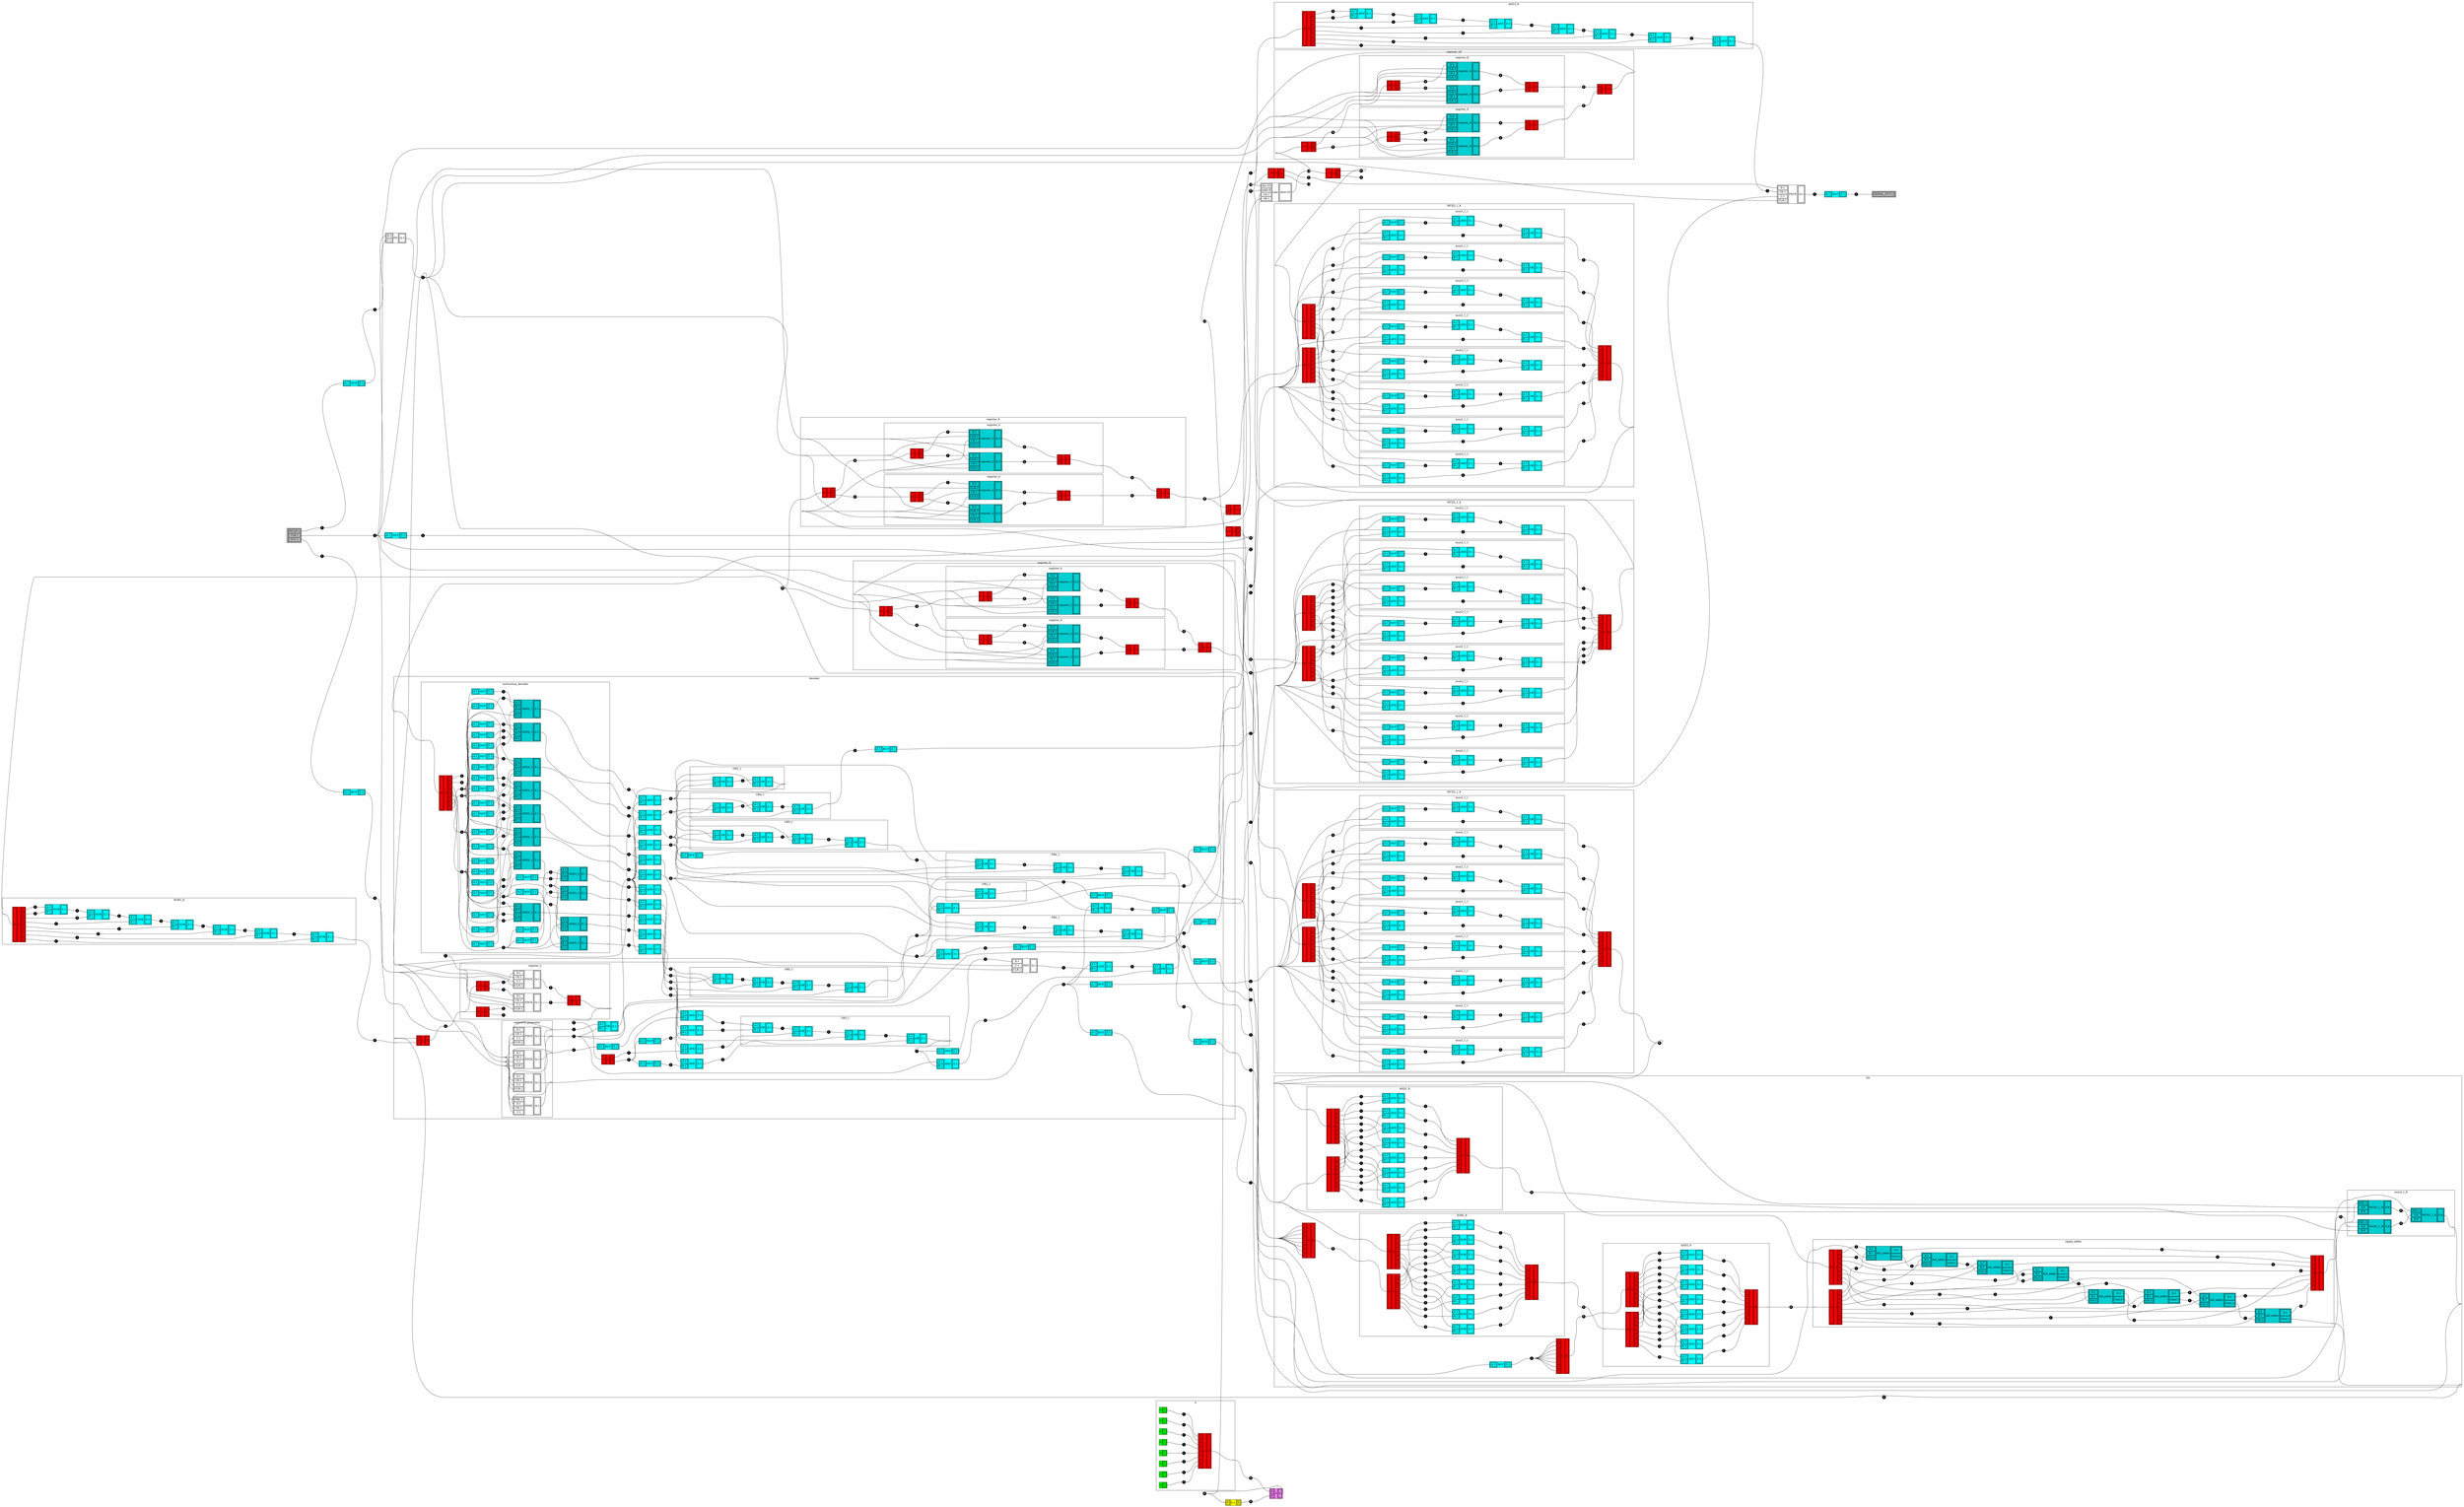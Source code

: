 graph "CPU" {
    graph[rankdir="LR", bgcolor="white"]
    node[shape="circle", style="filled", fillcolor="black", height="0.25", fixedsize="true", fontcolor="white"]
    v14575[label="1", xlabel=""]
    v14577[label="1", xlabel=""]
    v14579[label="1", xlabel=""]
    v14581[label="1", xlabel=""]
    v14583[label="16", xlabel=""]
    v14585[label="8", xlabel=""]
    v14587[label="8", xlabel=""]
    v14589[label="8", xlabel=""]
    v14591[label="1", xlabel=""]
    v14593[label="1", xlabel=""]
    v14595[label="1", xlabel=""]
    v14597[label="1", xlabel=""]
    v14599[label="1", xlabel=""]
    v14601[label="1", xlabel=""]
    v14603[label="1", xlabel=""]
    v14605[label="1", xlabel=""]
    v14607[label="1", xlabel=""]
    v14609[label="1", xlabel=""]
    v14611[label="1", xlabel=""]
    v14613[label="1", xlabel=""]
    v14615[label="1", xlabel=""]
    v14617[label="1", xlabel=""]
    v14619[label="8", xlabel=""]
    v14621[label="8", xlabel=""]
    v14623[label="8", xlabel=""]
    v14625[label="8", xlabel=""]
    v14627[label="8", xlabel=""]
    v14629[label="8", xlabel=""]
    v14631[label="1", xlabel=""]
    v14633[label="1", xlabel=""]
    v14635[label="8", xlabel=""]
    v14637[label="8", xlabel=""]
    v14639[label="8", xlabel=""]
    v14641[label="8", xlabel=""]
    v14643[label="16", xlabel=""]
    v14645[label="1", xlabel=""]
    v14647[label="16", xlabel=""]
    v14649[label="1", xlabel=""]
    v14651[label="15", xlabel=""]
    v14653[label="1", xlabel=""]
    v14655[label="1", xlabel=""]
    v14657[label="1", xlabel=""]
    node[shape="plaintext", fillcolor="white", fixedsize="false", fontcolor="black"]
    e14659 [label=<
    <table bgcolor="cyan" border="0" cellborder="1" cellspacing="0">
        <tr>
            <td>
                <table>
                    <tr><td height="5" width="5" port="w0">A:1</td></tr>
                </table>
            </td>
            <td>NOT</td>
            <td>
                <table>
                    <tr><td height="5" width="5" port="e0">Z:1</td></tr>
                </table>
            </td>
        </tr>
    </table>
    >];
    e14661 [label=<
    <table bgcolor="white" border="0" cellborder="1" cellspacing="0">
        <tr>
            <td>
                <table>
                    <tr><td height="5" width="5" port="w0">D:1</td></tr>
                    <tr><td height="5" width="5" port="w1">C:1</td></tr>
                </table>
            </td>
            <td>FD</td>
            <td>
                <table>
                    <tr><td height="5" width="5" port="e0">Q:1</td></tr>
                </table>
            </td>
        </tr>
    </table>
    >];
    subgraph cluster_register_16_1659 {
        label="register_16"
        node[shape="circle", style="filled", height="0.05", fixedsize="true", label=""]
        {
            graph[rank="min"]
            v1631
            v1637
            v1639
            v1641
        }
        {
            graph[rank="max"]
            v1647
        }
        node[shape="circle", style="filled", fillcolor="black", height="0.25", fixedsize="true", fontcolor="white"]
        v1633[label="8", xlabel=""]
        v1635[label="8", xlabel=""]
        v1643[label="8", xlabel=""]
        v1645[label="8", xlabel=""]
        node[shape="plaintext", fillcolor="white", fixedsize="false", fontcolor="black"]
        e1649 [label=<
        <table bgcolor="red" border="0" cellborder="1" cellspacing="0">
            <tr>
                <td>
                    <table>
                        <tr><td height="5" width="5" port="w0">16</td></tr>
                    </table>
                </td>
                <td>◁</td>
                <td>
                    <table>
                        <tr><td height="5" width="5" port="e0">8</td></tr>
                        <tr><td height="5" width="5" port="e1">8</td></tr>
                    </table>
                </td>
            </tr>
        </table>
        >];
        subgraph cluster_register_8_819 {
            label="register_8"
            node[shape="circle", style="filled", height="0.05", fixedsize="true", label=""]
            {
                graph[rank="min"]
                v791
                v797
                v799
                v801
            }
            {
                graph[rank="max"]
                v807
            }
            node[shape="circle", style="filled", fillcolor="black", height="0.25", fixedsize="true", fontcolor="white"]
            v793[label="4", xlabel=""]
            v795[label="4", xlabel=""]
            v803[label="4", xlabel=""]
            v805[label="4", xlabel=""]
            node[shape="plaintext", fillcolor="white", fixedsize="false", fontcolor="black"]
            e809 [label=<
            <table bgcolor="red" border="0" cellborder="1" cellspacing="0">
                <tr>
                    <td>
                        <table>
                            <tr><td height="5" width="5" port="w0">8</td></tr>
                        </table>
                    </td>
                    <td>◁</td>
                    <td>
                        <table>
                            <tr><td height="5" width="5" port="e0">4</td></tr>
                            <tr><td height="5" width="5" port="e1">4</td></tr>
                        </table>
                    </td>
                </tr>
            </table>
            >];
            e811 [label=<
            <table bgcolor="darkturquoise" border="0" cellborder="1" cellspacing="0">
                <tr>
                    <td>
                        <table>
                            <tr><td height="5" width="5" port="w0">D:4</td></tr>
                            <tr><td height="5" width="5" port="w1">CLR:1</td></tr>
                            <tr><td height="5" width="5" port="w2">CE:1</td></tr>
                            <tr><td height="5" width="5" port="w3">CLK:1</td></tr>
                        </table>
                    </td>
                    <td>register_4</td>
                    <td>
                        <table>
                            <tr><td height="5" width="5" port="e0">Q:4</td></tr>
                        </table>
                    </td>
                </tr>
            </table>
            >];
            e813 [label=<
            <table bgcolor="darkturquoise" border="0" cellborder="1" cellspacing="0">
                <tr>
                    <td>
                        <table>
                            <tr><td height="5" width="5" port="w0">D:4</td></tr>
                            <tr><td height="5" width="5" port="w1">CLR:1</td></tr>
                            <tr><td height="5" width="5" port="w2">CE:1</td></tr>
                            <tr><td height="5" width="5" port="w3">CLK:1</td></tr>
                        </table>
                    </td>
                    <td>register_4</td>
                    <td>
                        <table>
                            <tr><td height="5" width="5" port="e0">Q:4</td></tr>
                        </table>
                    </td>
                </tr>
            </table>
            >];
            e815 [label=<
            <table bgcolor="red" border="0" cellborder="1" cellspacing="0">
                <tr>
                    <td>
                        <table>
                            <tr><td height="5" width="5" port="w0">4</td></tr>
                            <tr><td height="5" width="5" port="w1">4</td></tr>
                        </table>
                    </td>
                    <td>▷</td>
                    <td>
                        <table>
                            <tr><td height="5" width="5" port="e0">8</td></tr>
                        </table>
                    </td>
                </tr>
            </table>
            >];
        }
        subgraph cluster_register_8_1590 {
            label="register_8"
            node[shape="circle", style="filled", height="0.05", fixedsize="true", label=""]
            {
                graph[rank="min"]
                v1562
                v1568
                v1570
                v1572
            }
            {
                graph[rank="max"]
                v1578
            }
            node[shape="circle", style="filled", fillcolor="black", height="0.25", fixedsize="true", fontcolor="white"]
            v1564[label="4", xlabel=""]
            v1566[label="4", xlabel=""]
            v1574[label="4", xlabel=""]
            v1576[label="4", xlabel=""]
            node[shape="plaintext", fillcolor="white", fixedsize="false", fontcolor="black"]
            e1580 [label=<
            <table bgcolor="red" border="0" cellborder="1" cellspacing="0">
                <tr>
                    <td>
                        <table>
                            <tr><td height="5" width="5" port="w0">8</td></tr>
                        </table>
                    </td>
                    <td>◁</td>
                    <td>
                        <table>
                            <tr><td height="5" width="5" port="e0">4</td></tr>
                            <tr><td height="5" width="5" port="e1">4</td></tr>
                        </table>
                    </td>
                </tr>
            </table>
            >];
            e1582 [label=<
            <table bgcolor="darkturquoise" border="0" cellborder="1" cellspacing="0">
                <tr>
                    <td>
                        <table>
                            <tr><td height="5" width="5" port="w0">D:4</td></tr>
                            <tr><td height="5" width="5" port="w1">CLR:1</td></tr>
                            <tr><td height="5" width="5" port="w2">CE:1</td></tr>
                            <tr><td height="5" width="5" port="w3">CLK:1</td></tr>
                        </table>
                    </td>
                    <td>register_4</td>
                    <td>
                        <table>
                            <tr><td height="5" width="5" port="e0">Q:4</td></tr>
                        </table>
                    </td>
                </tr>
            </table>
            >];
            e1584 [label=<
            <table bgcolor="darkturquoise" border="0" cellborder="1" cellspacing="0">
                <tr>
                    <td>
                        <table>
                            <tr><td height="5" width="5" port="w0">D:4</td></tr>
                            <tr><td height="5" width="5" port="w1">CLR:1</td></tr>
                            <tr><td height="5" width="5" port="w2">CE:1</td></tr>
                            <tr><td height="5" width="5" port="w3">CLK:1</td></tr>
                        </table>
                    </td>
                    <td>register_4</td>
                    <td>
                        <table>
                            <tr><td height="5" width="5" port="e0">Q:4</td></tr>
                        </table>
                    </td>
                </tr>
            </table>
            >];
            e1586 [label=<
            <table bgcolor="red" border="0" cellborder="1" cellspacing="0">
                <tr>
                    <td>
                        <table>
                            <tr><td height="5" width="5" port="w0">4</td></tr>
                            <tr><td height="5" width="5" port="w1">4</td></tr>
                        </table>
                    </td>
                    <td>▷</td>
                    <td>
                        <table>
                            <tr><td height="5" width="5" port="e0">8</td></tr>
                        </table>
                    </td>
                </tr>
            </table>
            >];
        }
        e1655 [label=<
        <table bgcolor="red" border="0" cellborder="1" cellspacing="0">
            <tr>
                <td>
                    <table>
                        <tr><td height="5" width="5" port="w0">8</td></tr>
                        <tr><td height="5" width="5" port="w1">8</td></tr>
                    </table>
                </td>
                <td>▷</td>
                <td>
                    <table>
                        <tr><td height="5" width="5" port="e0">16</td></tr>
                    </table>
                </td>
            </tr>
        </table>
        >];
    }
    e14665 [label=<
    <table bgcolor="red" border="0" cellborder="1" cellspacing="0">
        <tr>
            <td>
                <table>
                    <tr><td height="5" width="5" port="w0">16</td></tr>
                </table>
            </td>
            <td>◁</td>
            <td>
                <table>
                    <tr><td height="5" width="5" port="e0">8</td></tr>
                    <tr><td height="5" width="5" port="e1">8</td></tr>
                </table>
            </td>
        </tr>
    </table>
    >];
    subgraph cluster_register_8_2446 {
        label="register_8"
        node[shape="circle", style="filled", height="0.05", fixedsize="true", label=""]
        {
            graph[rank="min"]
            v2418
            v2424
            v2426
            v2428
        }
        {
            graph[rank="max"]
            v2434
        }
        node[shape="circle", style="filled", fillcolor="black", height="0.25", fixedsize="true", fontcolor="white"]
        v2420[label="4", xlabel=""]
        v2422[label="4", xlabel=""]
        v2430[label="4", xlabel=""]
        v2432[label="4", xlabel=""]
        node[shape="plaintext", fillcolor="white", fixedsize="false", fontcolor="black"]
        e2436 [label=<
        <table bgcolor="red" border="0" cellborder="1" cellspacing="0">
            <tr>
                <td>
                    <table>
                        <tr><td height="5" width="5" port="w0">8</td></tr>
                    </table>
                </td>
                <td>◁</td>
                <td>
                    <table>
                        <tr><td height="5" width="5" port="e0">4</td></tr>
                        <tr><td height="5" width="5" port="e1">4</td></tr>
                    </table>
                </td>
            </tr>
        </table>
        >];
        subgraph cluster_register_4_2038 {
            label="register_4"
            node[shape="circle", style="filled", height="0.05", fixedsize="true", label=""]
            {
                graph[rank="min"]
                v2010
                v2016
                v2018
                v2020
            }
            {
                graph[rank="max"]
                v2026
            }
            node[shape="circle", style="filled", fillcolor="black", height="0.25", fixedsize="true", fontcolor="white"]
            v2012[label="2", xlabel=""]
            v2014[label="2", xlabel=""]
            v2022[label="2", xlabel=""]
            v2024[label="2", xlabel=""]
            node[shape="plaintext", fillcolor="white", fixedsize="false", fontcolor="black"]
            e2028 [label=<
            <table bgcolor="red" border="0" cellborder="1" cellspacing="0">
                <tr>
                    <td>
                        <table>
                            <tr><td height="5" width="5" port="w0">4</td></tr>
                        </table>
                    </td>
                    <td>◁</td>
                    <td>
                        <table>
                            <tr><td height="5" width="5" port="e0">2</td></tr>
                            <tr><td height="5" width="5" port="e1">2</td></tr>
                        </table>
                    </td>
                </tr>
            </table>
            >];
            e2030 [label=<
            <table bgcolor="darkturquoise" border="0" cellborder="1" cellspacing="0">
                <tr>
                    <td>
                        <table>
                            <tr><td height="5" width="5" port="w0">D:2</td></tr>
                            <tr><td height="5" width="5" port="w1">CLR:1</td></tr>
                            <tr><td height="5" width="5" port="w2">CE:1</td></tr>
                            <tr><td height="5" width="5" port="w3">CLK:1</td></tr>
                        </table>
                    </td>
                    <td>register_2</td>
                    <td>
                        <table>
                            <tr><td height="5" width="5" port="e0">Q:2</td></tr>
                        </table>
                    </td>
                </tr>
            </table>
            >];
            e2032 [label=<
            <table bgcolor="darkturquoise" border="0" cellborder="1" cellspacing="0">
                <tr>
                    <td>
                        <table>
                            <tr><td height="5" width="5" port="w0">D:2</td></tr>
                            <tr><td height="5" width="5" port="w1">CLR:1</td></tr>
                            <tr><td height="5" width="5" port="w2">CE:1</td></tr>
                            <tr><td height="5" width="5" port="w3">CLK:1</td></tr>
                        </table>
                    </td>
                    <td>register_2</td>
                    <td>
                        <table>
                            <tr><td height="5" width="5" port="e0">Q:2</td></tr>
                        </table>
                    </td>
                </tr>
            </table>
            >];
            e2034 [label=<
            <table bgcolor="red" border="0" cellborder="1" cellspacing="0">
                <tr>
                    <td>
                        <table>
                            <tr><td height="5" width="5" port="w0">2</td></tr>
                            <tr><td height="5" width="5" port="w1">2</td></tr>
                        </table>
                    </td>
                    <td>▷</td>
                    <td>
                        <table>
                            <tr><td height="5" width="5" port="e0">4</td></tr>
                        </table>
                    </td>
                </tr>
            </table>
            >];
        }
        subgraph cluster_register_4_2377 {
            label="register_4"
            node[shape="circle", style="filled", height="0.05", fixedsize="true", label=""]
            {
                graph[rank="min"]
                v2349
                v2355
                v2357
                v2359
            }
            {
                graph[rank="max"]
                v2365
            }
            node[shape="circle", style="filled", fillcolor="black", height="0.25", fixedsize="true", fontcolor="white"]
            v2351[label="2", xlabel=""]
            v2353[label="2", xlabel=""]
            v2361[label="2", xlabel=""]
            v2363[label="2", xlabel=""]
            node[shape="plaintext", fillcolor="white", fixedsize="false", fontcolor="black"]
            e2367 [label=<
            <table bgcolor="red" border="0" cellborder="1" cellspacing="0">
                <tr>
                    <td>
                        <table>
                            <tr><td height="5" width="5" port="w0">4</td></tr>
                        </table>
                    </td>
                    <td>◁</td>
                    <td>
                        <table>
                            <tr><td height="5" width="5" port="e0">2</td></tr>
                            <tr><td height="5" width="5" port="e1">2</td></tr>
                        </table>
                    </td>
                </tr>
            </table>
            >];
            e2369 [label=<
            <table bgcolor="darkturquoise" border="0" cellborder="1" cellspacing="0">
                <tr>
                    <td>
                        <table>
                            <tr><td height="5" width="5" port="w0">D:2</td></tr>
                            <tr><td height="5" width="5" port="w1">CLR:1</td></tr>
                            <tr><td height="5" width="5" port="w2">CE:1</td></tr>
                            <tr><td height="5" width="5" port="w3">CLK:1</td></tr>
                        </table>
                    </td>
                    <td>register_2</td>
                    <td>
                        <table>
                            <tr><td height="5" width="5" port="e0">Q:2</td></tr>
                        </table>
                    </td>
                </tr>
            </table>
            >];
            e2371 [label=<
            <table bgcolor="darkturquoise" border="0" cellborder="1" cellspacing="0">
                <tr>
                    <td>
                        <table>
                            <tr><td height="5" width="5" port="w0">D:2</td></tr>
                            <tr><td height="5" width="5" port="w1">CLR:1</td></tr>
                            <tr><td height="5" width="5" port="w2">CE:1</td></tr>
                            <tr><td height="5" width="5" port="w3">CLK:1</td></tr>
                        </table>
                    </td>
                    <td>register_2</td>
                    <td>
                        <table>
                            <tr><td height="5" width="5" port="e0">Q:2</td></tr>
                        </table>
                    </td>
                </tr>
            </table>
            >];
            e2373 [label=<
            <table bgcolor="red" border="0" cellborder="1" cellspacing="0">
                <tr>
                    <td>
                        <table>
                            <tr><td height="5" width="5" port="w0">2</td></tr>
                            <tr><td height="5" width="5" port="w1">2</td></tr>
                        </table>
                    </td>
                    <td>▷</td>
                    <td>
                        <table>
                            <tr><td height="5" width="5" port="e0">4</td></tr>
                        </table>
                    </td>
                </tr>
            </table>
            >];
        }
        e2442 [label=<
        <table bgcolor="red" border="0" cellborder="1" cellspacing="0">
            <tr>
                <td>
                    <table>
                        <tr><td height="5" width="5" port="w0">4</td></tr>
                        <tr><td height="5" width="5" port="w1">4</td></tr>
                    </table>
                </td>
                <td>▷</td>
                <td>
                    <table>
                        <tr><td height="5" width="5" port="e0">8</td></tr>
                    </table>
                </td>
            </tr>
        </table>
        >];
    }
    e14669 [label=<
    <table bgcolor="cyan" border="0" cellborder="1" cellspacing="0">
        <tr>
            <td>
                <table>
                    <tr><td height="5" width="5" port="w0">A:1</td></tr>
                </table>
            </td>
            <td>BUF</td>
            <td>
                <table>
                    <tr><td height="5" width="5" port="e0">Z:1</td></tr>
                </table>
            </td>
        </tr>
    </table>
    >];
    subgraph cluster_decoder_5492 {
        label="decoder"
        node[shape="circle", style="filled", height="0.05", fixedsize="true", label=""]
        {
            graph[rank="min"]
            v5266
            v5246
            v5248
            v5252
            v5254
            v5256
        }
        {
            graph[rank="max"]
            v5370
            v5374
            v5378
            v5386
            v5346
            v5380
            v5350
            v5356
            v5360
            v5364
            v5366
            v5368
        }
        node[shape="circle", style="filled", fillcolor="black", height="0.25", fixedsize="true", fontcolor="white"]
        v5250[label="2", xlabel=""]
        v5258[label="1", xlabel=""]
        v5260[label="1", xlabel=""]
        v5262[label="1", xlabel=""]
        v5264[label="1", xlabel=""]
        v5268[label="1", xlabel=""]
        v5270[label="1", xlabel=""]
        v5272[label="1", xlabel=""]
        v5274[label="1", xlabel=""]
        v5276[label="1", xlabel=""]
        v5278[label="1", xlabel=""]
        v5280[label="1", xlabel=""]
        v5282[label="1", xlabel=""]
        v5284[label="1", xlabel=""]
        v5286[label="1", xlabel=""]
        v5288[label="1", xlabel=""]
        v5290[label="1", xlabel=""]
        v5292[label="1", xlabel=""]
        v5294[label="1", xlabel=""]
        v5296[label="1", xlabel=""]
        v5298[label="1", xlabel=""]
        v5300[label="1", xlabel=""]
        v5302[label="1", xlabel=""]
        v5304[label="1", xlabel=""]
        v5306[label="1", xlabel=""]
        v5308[label="1", xlabel=""]
        v5310[label="1", xlabel=""]
        v5312[label="1", xlabel=""]
        v5314[label="1", xlabel=""]
        v5316[label="2", xlabel=""]
        v5318[label="1", xlabel=""]
        v5320[label="1", xlabel=""]
        v5322[label="1", xlabel=""]
        v5324[label="1", xlabel=""]
        v5326[label="1", xlabel=""]
        v5328[label="1", xlabel=""]
        v5330[label="1", xlabel=""]
        v5332[label="1", xlabel=""]
        v5334[label="1", xlabel=""]
        v5336[label="1", xlabel=""]
        v5338[label="1", xlabel=""]
        v5340[label="1", xlabel=""]
        v5342[label="1", xlabel=""]
        v5344[label="1", xlabel=""]
        v5348[label="1", xlabel=""]
        v5352[label="1", xlabel=""]
        v5354[label="1", xlabel=""]
        v5358[label="1", xlabel=""]
        v5362[label="1", xlabel=""]
        v5372[label="1", xlabel=""]
        v5376[label="1", xlabel=""]
        v5382[label="1", xlabel=""]
        v5384[label="1", xlabel=""]
        node[shape="plaintext", fillcolor="white", fixedsize="false", fontcolor="black"]
        e5388 [label=<
        <table bgcolor="red" border="0" cellborder="1" cellspacing="0">
            <tr>
                <td>
                    <table>
                        <tr><td height="5" width="5" port="w0">1</td></tr>
                        <tr><td height="5" width="5" port="w1">1</td></tr>
                    </table>
                </td>
                <td>▷</td>
                <td>
                    <table>
                        <tr><td height="5" width="5" port="e0">2</td></tr>
                    </table>
                </td>
            </tr>
        </table>
        >];
        subgraph cluster_sequence_generator_4056 {
            label="sequence_generator"
            node[shape="circle", style="filled", height="0.05", fixedsize="true", label=""]
            {
                graph[rank="min"]
                v4036
                v4034
                v4032
            }
            {
                graph[rank="max"]
                v4038
                v4040
                v4042
                v4044
            }
            node[shape="circle", style="filled", fillcolor="black", height="0.25", fixedsize="true", fontcolor="white"]
            node[shape="plaintext", fillcolor="white", fixedsize="false", fontcolor="black"]
            e4046 [label=<
            <table bgcolor="white" border="0" cellborder="1" cellspacing="0">
                <tr>
                    <td>
                        <table>
                            <tr><td height="5" width="5" port="w0">PRE:1</td></tr>
                            <tr><td height="5" width="5" port="w1">D:1</td></tr>
                            <tr><td height="5" width="5" port="w2">CE:1</td></tr>
                            <tr><td height="5" width="5" port="w3">C:1</td></tr>
                        </table>
                    </td>
                    <td>FDPE</td>
                    <td>
                        <table>
                            <tr><td height="5" width="5" port="e0">Q:1</td></tr>
                        </table>
                    </td>
                </tr>
            </table>
            >];
            e4048 [label=<
            <table bgcolor="white" border="0" cellborder="1" cellspacing="0">
                <tr>
                    <td>
                        <table>
                            <tr><td height="5" width="5" port="w0">D:1</td></tr>
                            <tr><td height="5" width="5" port="w1">CE:1</td></tr>
                            <tr><td height="5" width="5" port="w2">C:1</td></tr>
                            <tr><td height="5" width="5" port="w3">CLR:1</td></tr>
                        </table>
                    </td>
                    <td>FDCE</td>
                    <td>
                        <table>
                            <tr><td height="5" width="5" port="e0">Q:1</td></tr>
                        </table>
                    </td>
                </tr>
            </table>
            >];
            e4050 [label=<
            <table bgcolor="white" border="0" cellborder="1" cellspacing="0">
                <tr>
                    <td>
                        <table>
                            <tr><td height="5" width="5" port="w0">D:1</td></tr>
                            <tr><td height="5" width="5" port="w1">CE:1</td></tr>
                            <tr><td height="5" width="5" port="w2">C:1</td></tr>
                            <tr><td height="5" width="5" port="w3">CLR:1</td></tr>
                        </table>
                    </td>
                    <td>FDCE</td>
                    <td>
                        <table>
                            <tr><td height="5" width="5" port="e0">Q:1</td></tr>
                        </table>
                    </td>
                </tr>
            </table>
            >];
            e4052 [label=<
            <table bgcolor="white" border="0" cellborder="1" cellspacing="0">
                <tr>
                    <td>
                        <table>
                            <tr><td height="5" width="5" port="w0">D:1</td></tr>
                            <tr><td height="5" width="5" port="w1">CE:1</td></tr>
                            <tr><td height="5" width="5" port="w2">C:1</td></tr>
                            <tr><td height="5" width="5" port="w3">CLR:1</td></tr>
                        </table>
                    </td>
                    <td>FDCE</td>
                    <td>
                        <table>
                            <tr><td height="5" width="5" port="e0">Q:1</td></tr>
                        </table>
                    </td>
                </tr>
            </table>
            >];
        }
        subgraph cluster_instruction_decoder_3875 {
            label="instruction_decoder"
            node[shape="circle", style="filled", height="0.05", fixedsize="true", label=""]
            {
                graph[rank="min"]
                v3709
            }
            {
                graph[rank="max"]
                v3753
                v3745
                v3735
                v3731
                v3787
                v3761
                v3791
                v3795
                v3797
                v3773
                v3781
            }
            node[shape="circle", style="filled", fillcolor="black", height="0.25", fixedsize="true", fontcolor="white"]
            v3711[label="1", xlabel=""]
            v3713[label="1", xlabel=""]
            v3715[label="1", xlabel=""]
            v3717[label="1", xlabel=""]
            v3719[label="1", xlabel=""]
            v3721[label="1", xlabel=""]
            v3723[label="1", xlabel=""]
            v3725[label="1", xlabel=""]
            v3727[label="1", xlabel=""]
            v3729[label="1", xlabel=""]
            v3733[label="1", xlabel=""]
            v3737[label="1", xlabel=""]
            v3739[label="1", xlabel=""]
            v3741[label="1", xlabel=""]
            v3743[label="1", xlabel=""]
            v3747[label="1", xlabel=""]
            v3749[label="1", xlabel=""]
            v3751[label="1", xlabel=""]
            v3755[label="1", xlabel=""]
            v3757[label="1", xlabel=""]
            v3759[label="1", xlabel=""]
            v3763[label="1", xlabel=""]
            v3765[label="1", xlabel=""]
            v3767[label="1", xlabel=""]
            v3769[label="1", xlabel=""]
            v3771[label="1", xlabel=""]
            v3775[label="1", xlabel=""]
            v3777[label="1", xlabel=""]
            v3779[label="1", xlabel=""]
            v3783[label="1", xlabel=""]
            v3785[label="1", xlabel=""]
            v3789[label="1", xlabel=""]
            v3793[label="1", xlabel=""]
            node[shape="plaintext", fillcolor="white", fixedsize="false", fontcolor="black"]
            e3799 [label=<
            <table bgcolor="red" border="0" cellborder="1" cellspacing="0">
                <tr>
                    <td>
                        <table>
                            <tr><td height="5" width="5" port="w0">8</td></tr>
                        </table>
                    </td>
                    <td>◁</td>
                    <td>
                        <table>
                            <tr><td height="5" width="5" port="e0">1</td></tr>
                            <tr><td height="5" width="5" port="e1">1</td></tr>
                            <tr><td height="5" width="5" port="e2">1</td></tr>
                            <tr><td height="5" width="5" port="e3">1</td></tr>
                            <tr><td height="5" width="5" port="e4">1</td></tr>
                            <tr><td height="5" width="5" port="e5">1</td></tr>
                            <tr><td height="5" width="5" port="e6">1</td></tr>
                            <tr><td height="5" width="5" port="e7">1</td></tr>
                        </table>
                    </td>
                </tr>
            </table>
            >];
            e3801 [label=<
            <table bgcolor="cyan" border="0" cellborder="1" cellspacing="0">
                <tr>
                    <td>
                        <table>
                            <tr><td height="5" width="5" port="w0">A:1</td></tr>
                        </table>
                    </td>
                    <td>NOT</td>
                    <td>
                        <table>
                            <tr><td height="5" width="5" port="e0">Z:1</td></tr>
                        </table>
                    </td>
                </tr>
            </table>
            >];
            e3803 [label=<
            <table bgcolor="cyan" border="0" cellborder="1" cellspacing="0">
                <tr>
                    <td>
                        <table>
                            <tr><td height="5" width="5" port="w0">A:1</td></tr>
                        </table>
                    </td>
                    <td>NOT</td>
                    <td>
                        <table>
                            <tr><td height="5" width="5" port="e0">Z:1</td></tr>
                        </table>
                    </td>
                </tr>
            </table>
            >];
            e3805 [label=<
            <table bgcolor="darkturquoise" border="0" cellborder="1" cellspacing="0">
                <tr>
                    <td>
                        <table>
                            <tr><td height="5" width="5" port="w0">A:1</td></tr>
                            <tr><td height="5" width="5" port="w1">B:1</td></tr>
                            <tr><td height="5" width="5" port="w2">C:1</td></tr>
                            <tr><td height="5" width="5" port="w3">D:1</td></tr>
                        </table>
                    </td>
                    <td>AND4_1</td>
                    <td>
                        <table>
                            <tr><td height="5" width="5" port="e0">Z:1</td></tr>
                        </table>
                    </td>
                </tr>
            </table>
            >];
            e3807 [label=<
            <table bgcolor="cyan" border="0" cellborder="1" cellspacing="0">
                <tr>
                    <td>
                        <table>
                            <tr><td height="5" width="5" port="w0">A:1</td></tr>
                        </table>
                    </td>
                    <td>NOT</td>
                    <td>
                        <table>
                            <tr><td height="5" width="5" port="e0">Z:1</td></tr>
                        </table>
                    </td>
                </tr>
            </table>
            >];
            e3809 [label=<
            <table bgcolor="darkturquoise" border="0" cellborder="1" cellspacing="0">
                <tr>
                    <td>
                        <table>
                            <tr><td height="5" width="5" port="w0">A:1</td></tr>
                            <tr><td height="5" width="5" port="w1">B:1</td></tr>
                            <tr><td height="5" width="5" port="w2">C:1</td></tr>
                            <tr><td height="5" width="5" port="w3">D:1</td></tr>
                        </table>
                    </td>
                    <td>AND4_1</td>
                    <td>
                        <table>
                            <tr><td height="5" width="5" port="e0">Z:1</td></tr>
                        </table>
                    </td>
                </tr>
            </table>
            >];
            e3811 [label=<
            <table bgcolor="cyan" border="0" cellborder="1" cellspacing="0">
                <tr>
                    <td>
                        <table>
                            <tr><td height="5" width="5" port="w0">A:1</td></tr>
                        </table>
                    </td>
                    <td>NOT</td>
                    <td>
                        <table>
                            <tr><td height="5" width="5" port="e0">Z:1</td></tr>
                        </table>
                    </td>
                </tr>
            </table>
            >];
            e3813 [label=<
            <table bgcolor="cyan" border="0" cellborder="1" cellspacing="0">
                <tr>
                    <td>
                        <table>
                            <tr><td height="5" width="5" port="w0">A:1</td></tr>
                        </table>
                    </td>
                    <td>NOT</td>
                    <td>
                        <table>
                            <tr><td height="5" width="5" port="e0">Z:1</td></tr>
                        </table>
                    </td>
                </tr>
            </table>
            >];
            e3815 [label=<
            <table bgcolor="cyan" border="0" cellborder="1" cellspacing="0">
                <tr>
                    <td>
                        <table>
                            <tr><td height="5" width="5" port="w0">A:1</td></tr>
                        </table>
                    </td>
                    <td>NOT</td>
                    <td>
                        <table>
                            <tr><td height="5" width="5" port="e0">Z:1</td></tr>
                        </table>
                    </td>
                </tr>
            </table>
            >];
            e3817 [label=<
            <table bgcolor="cyan" border="0" cellborder="1" cellspacing="0">
                <tr>
                    <td>
                        <table>
                            <tr><td height="5" width="5" port="w0">A:1</td></tr>
                        </table>
                    </td>
                    <td>NOT</td>
                    <td>
                        <table>
                            <tr><td height="5" width="5" port="e0">Z:1</td></tr>
                        </table>
                    </td>
                </tr>
            </table>
            >];
            e3819 [label=<
            <table bgcolor="darkturquoise" border="0" cellborder="1" cellspacing="0">
                <tr>
                    <td>
                        <table>
                            <tr><td height="5" width="5" port="w0">A:1</td></tr>
                            <tr><td height="5" width="5" port="w1">B:1</td></tr>
                            <tr><td height="5" width="5" port="w2">C:1</td></tr>
                            <tr><td height="5" width="5" port="w3">D:1</td></tr>
                        </table>
                    </td>
                    <td>AND4_1</td>
                    <td>
                        <table>
                            <tr><td height="5" width="5" port="e0">Z:1</td></tr>
                        </table>
                    </td>
                </tr>
            </table>
            >];
            e3821 [label=<
            <table bgcolor="cyan" border="0" cellborder="1" cellspacing="0">
                <tr>
                    <td>
                        <table>
                            <tr><td height="5" width="5" port="w0">A:1</td></tr>
                        </table>
                    </td>
                    <td>NOT</td>
                    <td>
                        <table>
                            <tr><td height="5" width="5" port="e0">Z:1</td></tr>
                        </table>
                    </td>
                </tr>
            </table>
            >];
            e3823 [label=<
            <table bgcolor="cyan" border="0" cellborder="1" cellspacing="0">
                <tr>
                    <td>
                        <table>
                            <tr><td height="5" width="5" port="w0">A:1</td></tr>
                        </table>
                    </td>
                    <td>NOT</td>
                    <td>
                        <table>
                            <tr><td height="5" width="5" port="e0">Z:1</td></tr>
                        </table>
                    </td>
                </tr>
            </table>
            >];
            e3825 [label=<
            <table bgcolor="cyan" border="0" cellborder="1" cellspacing="0">
                <tr>
                    <td>
                        <table>
                            <tr><td height="5" width="5" port="w0">A:1</td></tr>
                        </table>
                    </td>
                    <td>NOT</td>
                    <td>
                        <table>
                            <tr><td height="5" width="5" port="e0">Z:1</td></tr>
                        </table>
                    </td>
                </tr>
            </table>
            >];
            e3827 [label=<
            <table bgcolor="darkturquoise" border="0" cellborder="1" cellspacing="0">
                <tr>
                    <td>
                        <table>
                            <tr><td height="5" width="5" port="w0">A:1</td></tr>
                            <tr><td height="5" width="5" port="w1">B:1</td></tr>
                            <tr><td height="5" width="5" port="w2">C:1</td></tr>
                            <tr><td height="5" width="5" port="w3">D:1</td></tr>
                        </table>
                    </td>
                    <td>AND4_1</td>
                    <td>
                        <table>
                            <tr><td height="5" width="5" port="e0">Z:1</td></tr>
                        </table>
                    </td>
                </tr>
            </table>
            >];
            e3829 [label=<
            <table bgcolor="cyan" border="0" cellborder="1" cellspacing="0">
                <tr>
                    <td>
                        <table>
                            <tr><td height="5" width="5" port="w0">A:1</td></tr>
                        </table>
                    </td>
                    <td>NOT</td>
                    <td>
                        <table>
                            <tr><td height="5" width="5" port="e0">Z:1</td></tr>
                        </table>
                    </td>
                </tr>
            </table>
            >];
            e3831 [label=<
            <table bgcolor="cyan" border="0" cellborder="1" cellspacing="0">
                <tr>
                    <td>
                        <table>
                            <tr><td height="5" width="5" port="w0">A:1</td></tr>
                        </table>
                    </td>
                    <td>NOT</td>
                    <td>
                        <table>
                            <tr><td height="5" width="5" port="e0">Z:1</td></tr>
                        </table>
                    </td>
                </tr>
            </table>
            >];
            e3833 [label=<
            <table bgcolor="cyan" border="0" cellborder="1" cellspacing="0">
                <tr>
                    <td>
                        <table>
                            <tr><td height="5" width="5" port="w0">A:1</td></tr>
                        </table>
                    </td>
                    <td>NOT</td>
                    <td>
                        <table>
                            <tr><td height="5" width="5" port="e0">Z:1</td></tr>
                        </table>
                    </td>
                </tr>
            </table>
            >];
            e3835 [label=<
            <table bgcolor="darkturquoise" border="0" cellborder="1" cellspacing="0">
                <tr>
                    <td>
                        <table>
                            <tr><td height="5" width="5" port="w0">A:1</td></tr>
                            <tr><td height="5" width="5" port="w1">B:1</td></tr>
                            <tr><td height="5" width="5" port="w2">C:1</td></tr>
                            <tr><td height="5" width="5" port="w3">D:1</td></tr>
                        </table>
                    </td>
                    <td>AND4_1</td>
                    <td>
                        <table>
                            <tr><td height="5" width="5" port="e0">Z:1</td></tr>
                        </table>
                    </td>
                </tr>
            </table>
            >];
            e3837 [label=<
            <table bgcolor="cyan" border="0" cellborder="1" cellspacing="0">
                <tr>
                    <td>
                        <table>
                            <tr><td height="5" width="5" port="w0">A:1</td></tr>
                        </table>
                    </td>
                    <td>NOT</td>
                    <td>
                        <table>
                            <tr><td height="5" width="5" port="e0">Z:1</td></tr>
                        </table>
                    </td>
                </tr>
            </table>
            >];
            e3839 [label=<
            <table bgcolor="cyan" border="0" cellborder="1" cellspacing="0">
                <tr>
                    <td>
                        <table>
                            <tr><td height="5" width="5" port="w0">A:1</td></tr>
                        </table>
                    </td>
                    <td>NOT</td>
                    <td>
                        <table>
                            <tr><td height="5" width="5" port="e0">Z:1</td></tr>
                        </table>
                    </td>
                </tr>
            </table>
            >];
            e3841 [label=<
            <table bgcolor="darkturquoise" border="0" cellborder="1" cellspacing="0">
                <tr>
                    <td>
                        <table>
                            <tr><td height="5" width="5" port="w0">A:1</td></tr>
                            <tr><td height="5" width="5" port="w1">B:1</td></tr>
                            <tr><td height="5" width="5" port="w2">C:1</td></tr>
                            <tr><td height="5" width="5" port="w3">D:1</td></tr>
                        </table>
                    </td>
                    <td>AND4_1</td>
                    <td>
                        <table>
                            <tr><td height="5" width="5" port="e0">Z:1</td></tr>
                        </table>
                    </td>
                </tr>
            </table>
            >];
            e3843 [label=<
            <table bgcolor="cyan" border="0" cellborder="1" cellspacing="0">
                <tr>
                    <td>
                        <table>
                            <tr><td height="5" width="5" port="w0">A:1</td></tr>
                        </table>
                    </td>
                    <td>NOT</td>
                    <td>
                        <table>
                            <tr><td height="5" width="5" port="e0">Z:1</td></tr>
                        </table>
                    </td>
                </tr>
            </table>
            >];
            e3845 [label=<
            <table bgcolor="cyan" border="0" cellborder="1" cellspacing="0">
                <tr>
                    <td>
                        <table>
                            <tr><td height="5" width="5" port="w0">A:1</td></tr>
                        </table>
                    </td>
                    <td>NOT</td>
                    <td>
                        <table>
                            <tr><td height="5" width="5" port="e0">Z:1</td></tr>
                        </table>
                    </td>
                </tr>
            </table>
            >];
            e3847 [label=<
            <table bgcolor="darkturquoise" border="0" cellborder="1" cellspacing="0">
                <tr>
                    <td>
                        <table>
                            <tr><td height="5" width="5" port="w0">A:1</td></tr>
                            <tr><td height="5" width="5" port="w1">B:1</td></tr>
                            <tr><td height="5" width="5" port="w2">C:1</td></tr>
                            <tr><td height="5" width="5" port="w3">D:1</td></tr>
                        </table>
                    </td>
                    <td>AND4_1</td>
                    <td>
                        <table>
                            <tr><td height="5" width="5" port="e0">Z:1</td></tr>
                        </table>
                    </td>
                </tr>
            </table>
            >];
            e3849 [label=<
            <table bgcolor="cyan" border="0" cellborder="1" cellspacing="0">
                <tr>
                    <td>
                        <table>
                            <tr><td height="5" width="5" port="w0">A:1</td></tr>
                        </table>
                    </td>
                    <td>NOT</td>
                    <td>
                        <table>
                            <tr><td height="5" width="5" port="e0">Z:1</td></tr>
                        </table>
                    </td>
                </tr>
            </table>
            >];
            e3851 [label=<
            <table bgcolor="cyan" border="0" cellborder="1" cellspacing="0">
                <tr>
                    <td>
                        <table>
                            <tr><td height="5" width="5" port="w0">A:1</td></tr>
                        </table>
                    </td>
                    <td>NOT</td>
                    <td>
                        <table>
                            <tr><td height="5" width="5" port="e0">Z:1</td></tr>
                        </table>
                    </td>
                </tr>
            </table>
            >];
            e3853 [label=<
            <table bgcolor="cyan" border="0" cellborder="1" cellspacing="0">
                <tr>
                    <td>
                        <table>
                            <tr><td height="5" width="5" port="w0">A:1</td></tr>
                        </table>
                    </td>
                    <td>NOT</td>
                    <td>
                        <table>
                            <tr><td height="5" width="5" port="e0">Z:1</td></tr>
                        </table>
                    </td>
                </tr>
            </table>
            >];
            e3855 [label=<
            <table bgcolor="darkturquoise" border="0" cellborder="1" cellspacing="0">
                <tr>
                    <td>
                        <table>
                            <tr><td height="5" width="5" port="w0">A:1</td></tr>
                            <tr><td height="5" width="5" port="w1">B:1</td></tr>
                            <tr><td height="5" width="5" port="w2">C:1</td></tr>
                            <tr><td height="5" width="5" port="w3">D:1</td></tr>
                        </table>
                    </td>
                    <td>AND4_1</td>
                    <td>
                        <table>
                            <tr><td height="5" width="5" port="e0">Z:1</td></tr>
                        </table>
                    </td>
                </tr>
            </table>
            >];
            e3857 [label=<
            <table bgcolor="cyan" border="0" cellborder="1" cellspacing="0">
                <tr>
                    <td>
                        <table>
                            <tr><td height="5" width="5" port="w0">A:1</td></tr>
                        </table>
                    </td>
                    <td>NOT</td>
                    <td>
                        <table>
                            <tr><td height="5" width="5" port="e0">Z:1</td></tr>
                        </table>
                    </td>
                </tr>
            </table>
            >];
            e3859 [label=<
            <table bgcolor="cyan" border="0" cellborder="1" cellspacing="0">
                <tr>
                    <td>
                        <table>
                            <tr><td height="5" width="5" port="w0">A:1</td></tr>
                        </table>
                    </td>
                    <td>NOT</td>
                    <td>
                        <table>
                            <tr><td height="5" width="5" port="e0">Z:1</td></tr>
                        </table>
                    </td>
                </tr>
            </table>
            >];
            e3861 [label=<
            <table bgcolor="darkturquoise" border="0" cellborder="1" cellspacing="0">
                <tr>
                    <td>
                        <table>
                            <tr><td height="5" width="5" port="w0">A:1</td></tr>
                            <tr><td height="5" width="5" port="w1">B:1</td></tr>
                            <tr><td height="5" width="5" port="w2">C:1</td></tr>
                        </table>
                    </td>
                    <td>AND3_1</td>
                    <td>
                        <table>
                            <tr><td height="5" width="5" port="e0">Z:1</td></tr>
                        </table>
                    </td>
                </tr>
            </table>
            >];
            e3863 [label=<
            <table bgcolor="cyan" border="0" cellborder="1" cellspacing="0">
                <tr>
                    <td>
                        <table>
                            <tr><td height="5" width="5" port="w0">A:1</td></tr>
                        </table>
                    </td>
                    <td>NOT</td>
                    <td>
                        <table>
                            <tr><td height="5" width="5" port="e0">Z:1</td></tr>
                        </table>
                    </td>
                </tr>
            </table>
            >];
            e3865 [label=<
            <table bgcolor="darkturquoise" border="0" cellborder="1" cellspacing="0">
                <tr>
                    <td>
                        <table>
                            <tr><td height="5" width="5" port="w0">A:1</td></tr>
                            <tr><td height="5" width="5" port="w1">B:1</td></tr>
                            <tr><td height="5" width="5" port="w2">C:1</td></tr>
                        </table>
                    </td>
                    <td>AND3_1</td>
                    <td>
                        <table>
                            <tr><td height="5" width="5" port="e0">Z:1</td></tr>
                        </table>
                    </td>
                </tr>
            </table>
            >];
            e3867 [label=<
            <table bgcolor="cyan" border="0" cellborder="1" cellspacing="0">
                <tr>
                    <td>
                        <table>
                            <tr><td height="5" width="5" port="w0">A:1</td></tr>
                        </table>
                    </td>
                    <td>NOT</td>
                    <td>
                        <table>
                            <tr><td height="5" width="5" port="e0">Z:1</td></tr>
                        </table>
                    </td>
                </tr>
            </table>
            >];
            e3869 [label=<
            <table bgcolor="darkturquoise" border="0" cellborder="1" cellspacing="0">
                <tr>
                    <td>
                        <table>
                            <tr><td height="5" width="5" port="w0">A:1</td></tr>
                            <tr><td height="5" width="5" port="w1">B:1</td></tr>
                            <tr><td height="5" width="5" port="w2">C:1</td></tr>
                        </table>
                    </td>
                    <td>AND3_1</td>
                    <td>
                        <table>
                            <tr><td height="5" width="5" port="e0">Z:1</td></tr>
                        </table>
                    </td>
                </tr>
            </table>
            >];
            e3871 [label=<
            <table bgcolor="darkturquoise" border="0" cellborder="1" cellspacing="0">
                <tr>
                    <td>
                        <table>
                            <tr><td height="5" width="5" port="w0">A:1</td></tr>
                            <tr><td height="5" width="5" port="w1">B:1</td></tr>
                            <tr><td height="5" width="5" port="w2">C:1</td></tr>
                        </table>
                    </td>
                    <td>AND3_1</td>
                    <td>
                        <table>
                            <tr><td height="5" width="5" port="e0">Z:1</td></tr>
                        </table>
                    </td>
                </tr>
            </table>
            >];
        }
        e5394 [label=<
        <table bgcolor="cyan" border="0" cellborder="1" cellspacing="0">
            <tr>
                <td>
                    <table>
                        <tr><td height="5" width="5" port="w0">A:1</td></tr>
                        <tr><td height="5" width="5" port="w1">B:1</td></tr>
                    </table>
                </td>
                <td>OR</td>
                <td>
                    <table>
                        <tr><td height="5" width="5" port="e0">Z:1</td></tr>
                    </table>
                </td>
            </tr>
        </table>
        >];
        e5396 [label=<
        <table bgcolor="cyan" border="0" cellborder="1" cellspacing="0">
            <tr>
                <td>
                    <table>
                        <tr><td height="5" width="5" port="w0">A:1</td></tr>
                        <tr><td height="5" width="5" port="w1">B:1</td></tr>
                    </table>
                </td>
                <td>AND</td>
                <td>
                    <table>
                        <tr><td height="5" width="5" port="e0">Z:1</td></tr>
                    </table>
                </td>
            </tr>
        </table>
        >];
        e5398 [label=<
        <table bgcolor="cyan" border="0" cellborder="1" cellspacing="0">
            <tr>
                <td>
                    <table>
                        <tr><td height="5" width="5" port="w0">A:1</td></tr>
                        <tr><td height="5" width="5" port="w1">B:1</td></tr>
                    </table>
                </td>
                <td>AND</td>
                <td>
                    <table>
                        <tr><td height="5" width="5" port="e0">Z:1</td></tr>
                    </table>
                </td>
            </tr>
        </table>
        >];
        e5400 [label=<
        <table bgcolor="cyan" border="0" cellborder="1" cellspacing="0">
            <tr>
                <td>
                    <table>
                        <tr><td height="5" width="5" port="w0">A:1</td></tr>
                        <tr><td height="5" width="5" port="w1">B:1</td></tr>
                    </table>
                </td>
                <td>AND</td>
                <td>
                    <table>
                        <tr><td height="5" width="5" port="e0">Z:1</td></tr>
                    </table>
                </td>
            </tr>
        </table>
        >];
        e5402 [label=<
        <table bgcolor="cyan" border="0" cellborder="1" cellspacing="0">
            <tr>
                <td>
                    <table>
                        <tr><td height="5" width="5" port="w0">A:1</td></tr>
                        <tr><td height="5" width="5" port="w1">B:1</td></tr>
                    </table>
                </td>
                <td>AND</td>
                <td>
                    <table>
                        <tr><td height="5" width="5" port="e0">Z:1</td></tr>
                    </table>
                </td>
            </tr>
        </table>
        >];
        e5404 [label=<
        <table bgcolor="cyan" border="0" cellborder="1" cellspacing="0">
            <tr>
                <td>
                    <table>
                        <tr><td height="5" width="5" port="w0">A:1</td></tr>
                        <tr><td height="5" width="5" port="w1">B:1</td></tr>
                    </table>
                </td>
                <td>AND</td>
                <td>
                    <table>
                        <tr><td height="5" width="5" port="e0">Z:1</td></tr>
                    </table>
                </td>
            </tr>
        </table>
        >];
        e5406 [label=<
        <table bgcolor="cyan" border="0" cellborder="1" cellspacing="0">
            <tr>
                <td>
                    <table>
                        <tr><td height="5" width="5" port="w0">A:1</td></tr>
                        <tr><td height="5" width="5" port="w1">B:1</td></tr>
                    </table>
                </td>
                <td>AND</td>
                <td>
                    <table>
                        <tr><td height="5" width="5" port="e0">Z:1</td></tr>
                    </table>
                </td>
            </tr>
        </table>
        >];
        e5408 [label=<
        <table bgcolor="cyan" border="0" cellborder="1" cellspacing="0">
            <tr>
                <td>
                    <table>
                        <tr><td height="5" width="5" port="w0">A:1</td></tr>
                        <tr><td height="5" width="5" port="w1">B:1</td></tr>
                    </table>
                </td>
                <td>AND</td>
                <td>
                    <table>
                        <tr><td height="5" width="5" port="e0">Z:1</td></tr>
                    </table>
                </td>
            </tr>
        </table>
        >];
        e5410 [label=<
        <table bgcolor="cyan" border="0" cellborder="1" cellspacing="0">
            <tr>
                <td>
                    <table>
                        <tr><td height="5" width="5" port="w0">A:1</td></tr>
                        <tr><td height="5" width="5" port="w1">B:1</td></tr>
                    </table>
                </td>
                <td>AND</td>
                <td>
                    <table>
                        <tr><td height="5" width="5" port="e0">Z:1</td></tr>
                    </table>
                </td>
            </tr>
        </table>
        >];
        e5412 [label=<
        <table bgcolor="cyan" border="0" cellborder="1" cellspacing="0">
            <tr>
                <td>
                    <table>
                        <tr><td height="5" width="5" port="w0">A:1</td></tr>
                        <tr><td height="5" width="5" port="w1">B:1</td></tr>
                    </table>
                </td>
                <td>AND</td>
                <td>
                    <table>
                        <tr><td height="5" width="5" port="e0">Z:1</td></tr>
                    </table>
                </td>
            </tr>
        </table>
        >];
        e5414 [label=<
        <table bgcolor="cyan" border="0" cellborder="1" cellspacing="0">
            <tr>
                <td>
                    <table>
                        <tr><td height="5" width="5" port="w0">A:1</td></tr>
                        <tr><td height="5" width="5" port="w1">B:1</td></tr>
                    </table>
                </td>
                <td>AND</td>
                <td>
                    <table>
                        <tr><td height="5" width="5" port="e0">Z:1</td></tr>
                    </table>
                </td>
            </tr>
        </table>
        >];
        e5416 [label=<
        <table bgcolor="cyan" border="0" cellborder="1" cellspacing="0">
            <tr>
                <td>
                    <table>
                        <tr><td height="5" width="5" port="w0">A:1</td></tr>
                        <tr><td height="5" width="5" port="w1">B:1</td></tr>
                    </table>
                </td>
                <td>AND</td>
                <td>
                    <table>
                        <tr><td height="5" width="5" port="e0">Z:1</td></tr>
                    </table>
                </td>
            </tr>
        </table>
        >];
        subgraph cluster_OR3_1_4126 {
            label="OR3_1"
            node[shape="circle", style="filled", height="0.05", fixedsize="true", label=""]
            {
                graph[rank="min"]
                v4110
                v4112
                v4116
            }
            {
                graph[rank="max"]
                v4118
            }
            node[shape="circle", style="filled", fillcolor="black", height="0.25", fixedsize="true", fontcolor="white"]
            v4114[label="1", xlabel=""]
            node[shape="plaintext", fillcolor="white", fixedsize="false", fontcolor="black"]
            e4120 [label=<
            <table bgcolor="cyan" border="0" cellborder="1" cellspacing="0">
                <tr>
                    <td>
                        <table>
                            <tr><td height="5" width="5" port="w0">A:1</td></tr>
                            <tr><td height="5" width="5" port="w1">B:1</td></tr>
                        </table>
                    </td>
                    <td>OR</td>
                    <td>
                        <table>
                            <tr><td height="5" width="5" port="e0">Z:1</td></tr>
                        </table>
                    </td>
                </tr>
            </table>
            >];
            e4122 [label=<
            <table bgcolor="cyan" border="0" cellborder="1" cellspacing="0">
                <tr>
                    <td>
                        <table>
                            <tr><td height="5" width="5" port="w0">A:1</td></tr>
                            <tr><td height="5" width="5" port="w1">B:1</td></tr>
                        </table>
                    </td>
                    <td>OR</td>
                    <td>
                        <table>
                            <tr><td height="5" width="5" port="e0">Z:1</td></tr>
                        </table>
                    </td>
                </tr>
            </table>
            >];
        }
        subgraph cluster_register_2_4255 {
            label="register_2"
            node[shape="circle", style="filled", height="0.05", fixedsize="true", label=""]
            {
                graph[rank="min"]
                v4221
                v4235
                v4231
                v4233
            }
            {
                graph[rank="max"]
                v4241
            }
            node[shape="circle", style="filled", fillcolor="black", height="0.25", fixedsize="true", fontcolor="white"]
            v4223[label="1", xlabel=""]
            v4225[label="1", xlabel=""]
            v4227[label="1", xlabel=""]
            v4229[label="1", xlabel=""]
            v4237[label="1", xlabel=""]
            v4239[label="1", xlabel=""]
            node[shape="plaintext", fillcolor="white", fixedsize="false", fontcolor="black"]
            e4243 [label=<
            <table bgcolor="red" border="0" cellborder="1" cellspacing="0">
                <tr>
                    <td>
                        <table>
                            <tr><td height="5" width="5" port="w0">2</td></tr>
                        </table>
                    </td>
                    <td>◁</td>
                    <td>
                        <table>
                            <tr><td height="5" width="5" port="e0">1</td></tr>
                            <tr><td height="5" width="5" port="e1">1</td></tr>
                        </table>
                    </td>
                </tr>
            </table>
            >];
            e4245 [label=<
            <table bgcolor="red" border="0" cellborder="1" cellspacing="0">
                <tr>
                    <td>
                        <table>
                            <tr><td height="5" width="5" port="w0">2</td></tr>
                        </table>
                    </td>
                    <td>◁</td>
                    <td>
                        <table>
                            <tr><td height="5" width="5" port="e0">1</td></tr>
                            <tr><td height="5" width="5" port="e1">1</td></tr>
                        </table>
                    </td>
                </tr>
            </table>
            >];
            e4247 [label=<
            <table bgcolor="white" border="0" cellborder="1" cellspacing="0">
                <tr>
                    <td>
                        <table>
                            <tr><td height="5" width="5" port="w0">D:1</td></tr>
                            <tr><td height="5" width="5" port="w1">CE:1</td></tr>
                            <tr><td height="5" width="5" port="w2">C:1</td></tr>
                            <tr><td height="5" width="5" port="w3">CLR:1</td></tr>
                        </table>
                    </td>
                    <td>FDCE</td>
                    <td>
                        <table>
                            <tr><td height="5" width="5" port="e0">Q:1</td></tr>
                        </table>
                    </td>
                </tr>
            </table>
            >];
            e4249 [label=<
            <table bgcolor="white" border="0" cellborder="1" cellspacing="0">
                <tr>
                    <td>
                        <table>
                            <tr><td height="5" width="5" port="w0">D:1</td></tr>
                            <tr><td height="5" width="5" port="w1">CE:1</td></tr>
                            <tr><td height="5" width="5" port="w2">C:1</td></tr>
                            <tr><td height="5" width="5" port="w3">CLR:1</td></tr>
                        </table>
                    </td>
                    <td>FDCE</td>
                    <td>
                        <table>
                            <tr><td height="5" width="5" port="e0">Q:1</td></tr>
                        </table>
                    </td>
                </tr>
            </table>
            >];
            e4251 [label=<
            <table bgcolor="red" border="0" cellborder="1" cellspacing="0">
                <tr>
                    <td>
                        <table>
                            <tr><td height="5" width="5" port="w0">1</td></tr>
                            <tr><td height="5" width="5" port="w1">1</td></tr>
                        </table>
                    </td>
                    <td>▷</td>
                    <td>
                        <table>
                            <tr><td height="5" width="5" port="e0">2</td></tr>
                        </table>
                    </td>
                </tr>
            </table>
            >];
        }
        e5422 [label=<
        <table bgcolor="red" border="0" cellborder="1" cellspacing="0">
            <tr>
                <td>
                    <table>
                        <tr><td height="5" width="5" port="w0">2</td></tr>
                    </table>
                </td>
                <td>◁</td>
                <td>
                    <table>
                        <tr><td height="5" width="5" port="e0">1</td></tr>
                        <tr><td height="5" width="5" port="e1">1</td></tr>
                    </table>
                </td>
            </tr>
        </table>
        >];
        e5424 [label=<
        <table bgcolor="cyan" border="0" cellborder="1" cellspacing="0">
            <tr>
                <td>
                    <table>
                        <tr><td height="5" width="5" port="w0">A:1</td></tr>
                        <tr><td height="5" width="5" port="w1">B:1</td></tr>
                    </table>
                </td>
                <td>AND</td>
                <td>
                    <table>
                        <tr><td height="5" width="5" port="e0">Z:1</td></tr>
                    </table>
                </td>
            </tr>
        </table>
        >];
        e5426 [label=<
        <table bgcolor="cyan" border="0" cellborder="1" cellspacing="0">
            <tr>
                <td>
                    <table>
                        <tr><td height="5" width="5" port="w0">A:1</td></tr>
                    </table>
                </td>
                <td>NOT</td>
                <td>
                    <table>
                        <tr><td height="5" width="5" port="e0">Z:1</td></tr>
                    </table>
                </td>
            </tr>
        </table>
        >];
        e5428 [label=<
        <table bgcolor="cyan" border="0" cellborder="1" cellspacing="0">
            <tr>
                <td>
                    <table>
                        <tr><td height="5" width="5" port="w0">A:1</td></tr>
                        <tr><td height="5" width="5" port="w1">B:1</td></tr>
                    </table>
                </td>
                <td>AND</td>
                <td>
                    <table>
                        <tr><td height="5" width="5" port="e0">Z:1</td></tr>
                    </table>
                </td>
            </tr>
        </table>
        >];
        e5430 [label=<
        <table bgcolor="cyan" border="0" cellborder="1" cellspacing="0">
            <tr>
                <td>
                    <table>
                        <tr><td height="5" width="5" port="w0">A:1</td></tr>
                        <tr><td height="5" width="5" port="w1">B:1</td></tr>
                    </table>
                </td>
                <td>AND</td>
                <td>
                    <table>
                        <tr><td height="5" width="5" port="e0">Z:1</td></tr>
                    </table>
                </td>
            </tr>
        </table>
        >];
        e5432 [label=<
        <table bgcolor="cyan" border="0" cellborder="1" cellspacing="0">
            <tr>
                <td>
                    <table>
                        <tr><td height="5" width="5" port="w0">A:1</td></tr>
                    </table>
                </td>
                <td>NOT</td>
                <td>
                    <table>
                        <tr><td height="5" width="5" port="e0">Z:1</td></tr>
                    </table>
                </td>
            </tr>
        </table>
        >];
        e5434 [label=<
        <table bgcolor="cyan" border="0" cellborder="1" cellspacing="0">
            <tr>
                <td>
                    <table>
                        <tr><td height="5" width="5" port="w0">A:1</td></tr>
                        <tr><td height="5" width="5" port="w1">B:1</td></tr>
                    </table>
                </td>
                <td>AND</td>
                <td>
                    <table>
                        <tr><td height="5" width="5" port="e0">Z:1</td></tr>
                    </table>
                </td>
            </tr>
        </table>
        >];
        subgraph cluster_OR5_1_4396 {
            label="OR5_1"
            node[shape="circle", style="filled", height="0.05", fixedsize="true", label=""]
            {
                graph[rank="min"]
                v4368
                v4370
                v4374
                v4378
                v4382
            }
            {
                graph[rank="max"]
                v4384
            }
            node[shape="circle", style="filled", fillcolor="black", height="0.25", fixedsize="true", fontcolor="white"]
            v4372[label="1", xlabel=""]
            v4376[label="1", xlabel=""]
            v4380[label="1", xlabel=""]
            node[shape="plaintext", fillcolor="white", fixedsize="false", fontcolor="black"]
            e4386 [label=<
            <table bgcolor="cyan" border="0" cellborder="1" cellspacing="0">
                <tr>
                    <td>
                        <table>
                            <tr><td height="5" width="5" port="w0">A:1</td></tr>
                            <tr><td height="5" width="5" port="w1">B:1</td></tr>
                        </table>
                    </td>
                    <td>OR</td>
                    <td>
                        <table>
                            <tr><td height="5" width="5" port="e0">Z:1</td></tr>
                        </table>
                    </td>
                </tr>
            </table>
            >];
            e4388 [label=<
            <table bgcolor="cyan" border="0" cellborder="1" cellspacing="0">
                <tr>
                    <td>
                        <table>
                            <tr><td height="5" width="5" port="w0">A:1</td></tr>
                            <tr><td height="5" width="5" port="w1">B:1</td></tr>
                        </table>
                    </td>
                    <td>OR</td>
                    <td>
                        <table>
                            <tr><td height="5" width="5" port="e0">Z:1</td></tr>
                        </table>
                    </td>
                </tr>
            </table>
            >];
            e4390 [label=<
            <table bgcolor="cyan" border="0" cellborder="1" cellspacing="0">
                <tr>
                    <td>
                        <table>
                            <tr><td height="5" width="5" port="w0">A:1</td></tr>
                            <tr><td height="5" width="5" port="w1">B:1</td></tr>
                        </table>
                    </td>
                    <td>OR</td>
                    <td>
                        <table>
                            <tr><td height="5" width="5" port="e0">Z:1</td></tr>
                        </table>
                    </td>
                </tr>
            </table>
            >];
            e4392 [label=<
            <table bgcolor="cyan" border="0" cellborder="1" cellspacing="0">
                <tr>
                    <td>
                        <table>
                            <tr><td height="5" width="5" port="w0">A:1</td></tr>
                            <tr><td height="5" width="5" port="w1">B:1</td></tr>
                        </table>
                    </td>
                    <td>OR</td>
                    <td>
                        <table>
                            <tr><td height="5" width="5" port="e0">Z:1</td></tr>
                        </table>
                    </td>
                </tr>
            </table>
            >];
        }
        e5438 [label=<
        <table bgcolor="cyan" border="0" cellborder="1" cellspacing="0">
            <tr>
                <td>
                    <table>
                        <tr><td height="5" width="5" port="w0">A:1</td></tr>
                    </table>
                </td>
                <td>NOT</td>
                <td>
                    <table>
                        <tr><td height="5" width="5" port="e0">Z:1</td></tr>
                    </table>
                </td>
            </tr>
        </table>
        >];
        e5440 [label=<
        <table bgcolor="white" border="0" cellborder="1" cellspacing="0">
            <tr>
                <td>
                    <table>
                        <tr><td height="5" width="5" port="w0">D:1</td></tr>
                        <tr><td height="5" width="5" port="w1">C:1</td></tr>
                        <tr><td height="5" width="5" port="w2">CLR:1</td></tr>
                    </table>
                </td>
                <td>FDC</td>
                <td>
                    <table>
                        <tr><td height="5" width="5" port="e0">Q:1</td></tr>
                    </table>
                </td>
            </tr>
        </table>
        >];
        e5442 [label=<
        <table bgcolor="cyan" border="0" cellborder="1" cellspacing="0">
            <tr>
                <td>
                    <table>
                        <tr><td height="5" width="5" port="w0">A:1</td></tr>
                        <tr><td height="5" width="5" port="w1">B:1</td></tr>
                    </table>
                </td>
                <td>AND</td>
                <td>
                    <table>
                        <tr><td height="5" width="5" port="e0">Z:1</td></tr>
                    </table>
                </td>
            </tr>
        </table>
        >];
        e5444 [label=<
        <table bgcolor="cyan" border="0" cellborder="1" cellspacing="0">
            <tr>
                <td>
                    <table>
                        <tr><td height="5" width="5" port="w0">A:1</td></tr>
                        <tr><td height="5" width="5" port="w1">B:1</td></tr>
                    </table>
                </td>
                <td>AND</td>
                <td>
                    <table>
                        <tr><td height="5" width="5" port="e0">Z:1</td></tr>
                    </table>
                </td>
            </tr>
        </table>
        >];
        e5446 [label=<
        <table bgcolor="cyan" border="0" cellborder="1" cellspacing="0">
            <tr>
                <td>
                    <table>
                        <tr><td height="5" width="5" port="w0">A:1</td></tr>
                        <tr><td height="5" width="5" port="w1">B:1</td></tr>
                    </table>
                </td>
                <td>OR</td>
                <td>
                    <table>
                        <tr><td height="5" width="5" port="e0">Z:1</td></tr>
                    </table>
                </td>
            </tr>
        </table>
        >];
        e5448 [label=<
        <table bgcolor="cyan" border="0" cellborder="1" cellspacing="0">
            <tr>
                <td>
                    <table>
                        <tr><td height="5" width="5" port="w0">A:1</td></tr>
                    </table>
                </td>
                <td>BUF</td>
                <td>
                    <table>
                        <tr><td height="5" width="5" port="e0">Z:1</td></tr>
                    </table>
                </td>
            </tr>
        </table>
        >];
        e5450 [label=<
        <table bgcolor="cyan" border="0" cellborder="1" cellspacing="0">
            <tr>
                <td>
                    <table>
                        <tr><td height="5" width="5" port="w0">A:1</td></tr>
                        <tr><td height="5" width="5" port="w1">B:1</td></tr>
                    </table>
                </td>
                <td>AND</td>
                <td>
                    <table>
                        <tr><td height="5" width="5" port="e0">Z:1</td></tr>
                    </table>
                </td>
            </tr>
        </table>
        >];
        e5452 [label=<
        <table bgcolor="cyan" border="0" cellborder="1" cellspacing="0">
            <tr>
                <td>
                    <table>
                        <tr><td height="5" width="5" port="w0">A:1</td></tr>
                    </table>
                </td>
                <td>BUF</td>
                <td>
                    <table>
                        <tr><td height="5" width="5" port="e0">Z:1</td></tr>
                    </table>
                </td>
            </tr>
        </table>
        >];
        subgraph cluster_OR5_1_4539 {
            label="OR5_1"
            node[shape="circle", style="filled", height="0.05", fixedsize="true", label=""]
            {
                graph[rank="min"]
                v4511
                v4513
                v4517
                v4521
                v4525
            }
            {
                graph[rank="max"]
                v4527
            }
            node[shape="circle", style="filled", fillcolor="black", height="0.25", fixedsize="true", fontcolor="white"]
            v4515[label="1", xlabel=""]
            v4519[label="1", xlabel=""]
            v4523[label="1", xlabel=""]
            node[shape="plaintext", fillcolor="white", fixedsize="false", fontcolor="black"]
            e4529 [label=<
            <table bgcolor="cyan" border="0" cellborder="1" cellspacing="0">
                <tr>
                    <td>
                        <table>
                            <tr><td height="5" width="5" port="w0">A:1</td></tr>
                            <tr><td height="5" width="5" port="w1">B:1</td></tr>
                        </table>
                    </td>
                    <td>OR</td>
                    <td>
                        <table>
                            <tr><td height="5" width="5" port="e0">Z:1</td></tr>
                        </table>
                    </td>
                </tr>
            </table>
            >];
            e4531 [label=<
            <table bgcolor="cyan" border="0" cellborder="1" cellspacing="0">
                <tr>
                    <td>
                        <table>
                            <tr><td height="5" width="5" port="w0">A:1</td></tr>
                            <tr><td height="5" width="5" port="w1">B:1</td></tr>
                        </table>
                    </td>
                    <td>OR</td>
                    <td>
                        <table>
                            <tr><td height="5" width="5" port="e0">Z:1</td></tr>
                        </table>
                    </td>
                </tr>
            </table>
            >];
            e4533 [label=<
            <table bgcolor="cyan" border="0" cellborder="1" cellspacing="0">
                <tr>
                    <td>
                        <table>
                            <tr><td height="5" width="5" port="w0">A:1</td></tr>
                            <tr><td height="5" width="5" port="w1">B:1</td></tr>
                        </table>
                    </td>
                    <td>OR</td>
                    <td>
                        <table>
                            <tr><td height="5" width="5" port="e0">Z:1</td></tr>
                        </table>
                    </td>
                </tr>
            </table>
            >];
            e4535 [label=<
            <table bgcolor="cyan" border="0" cellborder="1" cellspacing="0">
                <tr>
                    <td>
                        <table>
                            <tr><td height="5" width="5" port="w0">A:1</td></tr>
                            <tr><td height="5" width="5" port="w1">B:1</td></tr>
                        </table>
                    </td>
                    <td>OR</td>
                    <td>
                        <table>
                            <tr><td height="5" width="5" port="e0">Z:1</td></tr>
                        </table>
                    </td>
                </tr>
            </table>
            >];
        }
        subgraph cluster_OR4_1_4621 {
            label="OR4_1"
            node[shape="circle", style="filled", height="0.05", fixedsize="true", label=""]
            {
                graph[rank="min"]
                v4599
                v4601
                v4605
                v4609
            }
            {
                graph[rank="max"]
                v4611
            }
            node[shape="circle", style="filled", fillcolor="black", height="0.25", fixedsize="true", fontcolor="white"]
            v4603[label="1", xlabel=""]
            v4607[label="1", xlabel=""]
            node[shape="plaintext", fillcolor="white", fixedsize="false", fontcolor="black"]
            e4613 [label=<
            <table bgcolor="cyan" border="0" cellborder="1" cellspacing="0">
                <tr>
                    <td>
                        <table>
                            <tr><td height="5" width="5" port="w0">A:1</td></tr>
                            <tr><td height="5" width="5" port="w1">B:1</td></tr>
                        </table>
                    </td>
                    <td>OR</td>
                    <td>
                        <table>
                            <tr><td height="5" width="5" port="e0">Z:1</td></tr>
                        </table>
                    </td>
                </tr>
            </table>
            >];
            e4615 [label=<
            <table bgcolor="cyan" border="0" cellborder="1" cellspacing="0">
                <tr>
                    <td>
                        <table>
                            <tr><td height="5" width="5" port="w0">A:1</td></tr>
                            <tr><td height="5" width="5" port="w1">B:1</td></tr>
                        </table>
                    </td>
                    <td>OR</td>
                    <td>
                        <table>
                            <tr><td height="5" width="5" port="e0">Z:1</td></tr>
                        </table>
                    </td>
                </tr>
            </table>
            >];
            e4617 [label=<
            <table bgcolor="cyan" border="0" cellborder="1" cellspacing="0">
                <tr>
                    <td>
                        <table>
                            <tr><td height="5" width="5" port="w0">A:1</td></tr>
                            <tr><td height="5" width="5" port="w1">B:1</td></tr>
                        </table>
                    </td>
                    <td>OR</td>
                    <td>
                        <table>
                            <tr><td height="5" width="5" port="e0">Z:1</td></tr>
                        </table>
                    </td>
                </tr>
            </table>
            >];
        }
        e5458 [label=<
        <table bgcolor="cyan" border="0" cellborder="1" cellspacing="0">
            <tr>
                <td>
                    <table>
                        <tr><td height="5" width="5" port="w0">A:1</td></tr>
                    </table>
                </td>
                <td>BUF</td>
                <td>
                    <table>
                        <tr><td height="5" width="5" port="e0">Z:1</td></tr>
                    </table>
                </td>
            </tr>
        </table>
        >];
        subgraph cluster_OR4_1_4708 {
            label="OR4_1"
            node[shape="circle", style="filled", height="0.05", fixedsize="true", label=""]
            {
                graph[rank="min"]
                v4686
                v4688
                v4692
                v4696
            }
            {
                graph[rank="max"]
                v4698
            }
            node[shape="circle", style="filled", fillcolor="black", height="0.25", fixedsize="true", fontcolor="white"]
            v4690[label="1", xlabel=""]
            v4694[label="1", xlabel=""]
            node[shape="plaintext", fillcolor="white", fixedsize="false", fontcolor="black"]
            e4700 [label=<
            <table bgcolor="cyan" border="0" cellborder="1" cellspacing="0">
                <tr>
                    <td>
                        <table>
                            <tr><td height="5" width="5" port="w0">A:1</td></tr>
                            <tr><td height="5" width="5" port="w1">B:1</td></tr>
                        </table>
                    </td>
                    <td>OR</td>
                    <td>
                        <table>
                            <tr><td height="5" width="5" port="e0">Z:1</td></tr>
                        </table>
                    </td>
                </tr>
            </table>
            >];
            e4702 [label=<
            <table bgcolor="cyan" border="0" cellborder="1" cellspacing="0">
                <tr>
                    <td>
                        <table>
                            <tr><td height="5" width="5" port="w0">A:1</td></tr>
                            <tr><td height="5" width="5" port="w1">B:1</td></tr>
                        </table>
                    </td>
                    <td>OR</td>
                    <td>
                        <table>
                            <tr><td height="5" width="5" port="e0">Z:1</td></tr>
                        </table>
                    </td>
                </tr>
            </table>
            >];
            e4704 [label=<
            <table bgcolor="cyan" border="0" cellborder="1" cellspacing="0">
                <tr>
                    <td>
                        <table>
                            <tr><td height="5" width="5" port="w0">A:1</td></tr>
                            <tr><td height="5" width="5" port="w1">B:1</td></tr>
                        </table>
                    </td>
                    <td>OR</td>
                    <td>
                        <table>
                            <tr><td height="5" width="5" port="e0">Z:1</td></tr>
                        </table>
                    </td>
                </tr>
            </table>
            >];
        }
        e5462 [label=<
        <table bgcolor="cyan" border="0" cellborder="1" cellspacing="0">
            <tr>
                <td>
                    <table>
                        <tr><td height="5" width="5" port="w0">A:1</td></tr>
                    </table>
                </td>
                <td>BUF</td>
                <td>
                    <table>
                        <tr><td height="5" width="5" port="e0">Z:1</td></tr>
                    </table>
                </td>
            </tr>
        </table>
        >];
        e5464 [label=<
        <table bgcolor="cyan" border="0" cellborder="1" cellspacing="0">
            <tr>
                <td>
                    <table>
                        <tr><td height="5" width="5" port="w0">A:1</td></tr>
                        <tr><td height="5" width="5" port="w1">B:1</td></tr>
                    </table>
                </td>
                <td>OR</td>
                <td>
                    <table>
                        <tr><td height="5" width="5" port="e0">Z:1</td></tr>
                    </table>
                </td>
            </tr>
        </table>
        >];
        e5466 [label=<
        <table bgcolor="cyan" border="0" cellborder="1" cellspacing="0">
            <tr>
                <td>
                    <table>
                        <tr><td height="5" width="5" port="w0">A:1</td></tr>
                    </table>
                </td>
                <td>BUF</td>
                <td>
                    <table>
                        <tr><td height="5" width="5" port="e0">Z:1</td></tr>
                    </table>
                </td>
            </tr>
        </table>
        >];
        e5468 [label=<
        <table bgcolor="cyan" border="0" cellborder="1" cellspacing="0">
            <tr>
                <td>
                    <table>
                        <tr><td height="5" width="5" port="w0">A:1</td></tr>
                    </table>
                </td>
                <td>BUF</td>
                <td>
                    <table>
                        <tr><td height="5" width="5" port="e0">Z:1</td></tr>
                    </table>
                </td>
            </tr>
        </table>
        >];
        e5470 [label=<
        <table bgcolor="cyan" border="0" cellborder="1" cellspacing="0">
            <tr>
                <td>
                    <table>
                        <tr><td height="5" width="5" port="w0">A:1</td></tr>
                    </table>
                </td>
                <td>BUF</td>
                <td>
                    <table>
                        <tr><td height="5" width="5" port="e0">Z:1</td></tr>
                    </table>
                </td>
            </tr>
        </table>
        >];
        e5472 [label=<
        <table bgcolor="cyan" border="0" cellborder="1" cellspacing="0">
            <tr>
                <td>
                    <table>
                        <tr><td height="5" width="5" port="w0">A:1</td></tr>
                    </table>
                </td>
                <td>BUF</td>
                <td>
                    <table>
                        <tr><td height="5" width="5" port="e0">Z:1</td></tr>
                    </table>
                </td>
            </tr>
        </table>
        >];
        subgraph cluster_OR4_1_4820 {
            label="OR4_1"
            node[shape="circle", style="filled", height="0.05", fixedsize="true", label=""]
            {
                graph[rank="min"]
                v4798
                v4800
                v4804
                v4808
            }
            {
                graph[rank="max"]
                v4810
            }
            node[shape="circle", style="filled", fillcolor="black", height="0.25", fixedsize="true", fontcolor="white"]
            v4802[label="1", xlabel=""]
            v4806[label="1", xlabel=""]
            node[shape="plaintext", fillcolor="white", fixedsize="false", fontcolor="black"]
            e4812 [label=<
            <table bgcolor="cyan" border="0" cellborder="1" cellspacing="0">
                <tr>
                    <td>
                        <table>
                            <tr><td height="5" width="5" port="w0">A:1</td></tr>
                            <tr><td height="5" width="5" port="w1">B:1</td></tr>
                        </table>
                    </td>
                    <td>OR</td>
                    <td>
                        <table>
                            <tr><td height="5" width="5" port="e0">Z:1</td></tr>
                        </table>
                    </td>
                </tr>
            </table>
            >];
            e4814 [label=<
            <table bgcolor="cyan" border="0" cellborder="1" cellspacing="0">
                <tr>
                    <td>
                        <table>
                            <tr><td height="5" width="5" port="w0">A:1</td></tr>
                            <tr><td height="5" width="5" port="w1">B:1</td></tr>
                        </table>
                    </td>
                    <td>OR</td>
                    <td>
                        <table>
                            <tr><td height="5" width="5" port="e0">Z:1</td></tr>
                        </table>
                    </td>
                </tr>
            </table>
            >];
            e4816 [label=<
            <table bgcolor="cyan" border="0" cellborder="1" cellspacing="0">
                <tr>
                    <td>
                        <table>
                            <tr><td height="5" width="5" port="w0">A:1</td></tr>
                            <tr><td height="5" width="5" port="w1">B:1</td></tr>
                        </table>
                    </td>
                    <td>OR</td>
                    <td>
                        <table>
                            <tr><td height="5" width="5" port="e0">Z:1</td></tr>
                        </table>
                    </td>
                </tr>
            </table>
            >];
        }
        e5476 [label=<
        <table bgcolor="cyan" border="0" cellborder="1" cellspacing="0">
            <tr>
                <td>
                    <table>
                        <tr><td height="5" width="5" port="w0">A:1</td></tr>
                    </table>
                </td>
                <td>BUF</td>
                <td>
                    <table>
                        <tr><td height="5" width="5" port="e0">Z:1</td></tr>
                    </table>
                </td>
            </tr>
        </table>
        >];
        subgraph cluster_OR2_1_4865 {
            label="OR2_1"
            node[shape="circle", style="filled", height="0.05", fixedsize="true", label=""]
            {
                graph[rank="min"]
                v4855
                v4857
            }
            {
                graph[rank="max"]
                v4859
            }
            node[shape="circle", style="filled", fillcolor="black", height="0.25", fixedsize="true", fontcolor="white"]
            node[shape="plaintext", fillcolor="white", fixedsize="false", fontcolor="black"]
            e4861 [label=<
            <table bgcolor="cyan" border="0" cellborder="1" cellspacing="0">
                <tr>
                    <td>
                        <table>
                            <tr><td height="5" width="5" port="w0">A:1</td></tr>
                            <tr><td height="5" width="5" port="w1">B:1</td></tr>
                        </table>
                    </td>
                    <td>OR</td>
                    <td>
                        <table>
                            <tr><td height="5" width="5" port="e0">Z:1</td></tr>
                        </table>
                    </td>
                </tr>
            </table>
            >];
        }
        e5480 [label=<
        <table bgcolor="cyan" border="0" cellborder="1" cellspacing="0">
            <tr>
                <td>
                    <table>
                        <tr><td height="5" width="5" port="w0">A:1</td></tr>
                    </table>
                </td>
                <td>BUF</td>
                <td>
                    <table>
                        <tr><td height="5" width="5" port="e0">Z:1</td></tr>
                    </table>
                </td>
            </tr>
        </table>
        >];
        e5482 [label=<
        <table bgcolor="cyan" border="0" cellborder="1" cellspacing="0">
            <tr>
                <td>
                    <table>
                        <tr><td height="5" width="5" port="w0">A:1</td></tr>
                    </table>
                </td>
                <td>BUF</td>
                <td>
                    <table>
                        <tr><td height="5" width="5" port="e0">Z:1</td></tr>
                    </table>
                </td>
            </tr>
        </table>
        >];
        subgraph cluster_OR5_1_4978 {
            label="OR5_1"
            node[shape="circle", style="filled", height="0.05", fixedsize="true", label=""]
            {
                graph[rank="min"]
                v4950
                v4952
                v4956
                v4960
                v4964
            }
            {
                graph[rank="max"]
                v4966
            }
            node[shape="circle", style="filled", fillcolor="black", height="0.25", fixedsize="true", fontcolor="white"]
            v4954[label="1", xlabel=""]
            v4958[label="1", xlabel=""]
            v4962[label="1", xlabel=""]
            node[shape="plaintext", fillcolor="white", fixedsize="false", fontcolor="black"]
            e4968 [label=<
            <table bgcolor="cyan" border="0" cellborder="1" cellspacing="0">
                <tr>
                    <td>
                        <table>
                            <tr><td height="5" width="5" port="w0">A:1</td></tr>
                            <tr><td height="5" width="5" port="w1">B:1</td></tr>
                        </table>
                    </td>
                    <td>OR</td>
                    <td>
                        <table>
                            <tr><td height="5" width="5" port="e0">Z:1</td></tr>
                        </table>
                    </td>
                </tr>
            </table>
            >];
            e4970 [label=<
            <table bgcolor="cyan" border="0" cellborder="1" cellspacing="0">
                <tr>
                    <td>
                        <table>
                            <tr><td height="5" width="5" port="w0">A:1</td></tr>
                            <tr><td height="5" width="5" port="w1">B:1</td></tr>
                        </table>
                    </td>
                    <td>OR</td>
                    <td>
                        <table>
                            <tr><td height="5" width="5" port="e0">Z:1</td></tr>
                        </table>
                    </td>
                </tr>
            </table>
            >];
            e4972 [label=<
            <table bgcolor="cyan" border="0" cellborder="1" cellspacing="0">
                <tr>
                    <td>
                        <table>
                            <tr><td height="5" width="5" port="w0">A:1</td></tr>
                            <tr><td height="5" width="5" port="w1">B:1</td></tr>
                        </table>
                    </td>
                    <td>OR</td>
                    <td>
                        <table>
                            <tr><td height="5" width="5" port="e0">Z:1</td></tr>
                        </table>
                    </td>
                </tr>
            </table>
            >];
            e4974 [label=<
            <table bgcolor="cyan" border="0" cellborder="1" cellspacing="0">
                <tr>
                    <td>
                        <table>
                            <tr><td height="5" width="5" port="w0">A:1</td></tr>
                            <tr><td height="5" width="5" port="w1">B:1</td></tr>
                        </table>
                    </td>
                    <td>OR</td>
                    <td>
                        <table>
                            <tr><td height="5" width="5" port="e0">Z:1</td></tr>
                        </table>
                    </td>
                </tr>
            </table>
            >];
        }
        e5486 [label=<
        <table bgcolor="cyan" border="0" cellborder="1" cellspacing="0">
            <tr>
                <td>
                    <table>
                        <tr><td height="5" width="5" port="w0">A:1</td></tr>
                        <tr><td height="5" width="5" port="w1">B:1</td></tr>
                    </table>
                </td>
                <td>AND</td>
                <td>
                    <table>
                        <tr><td height="5" width="5" port="e0">Z:1</td></tr>
                    </table>
                </td>
            </tr>
        </table>
        >];
        e5488 [label=<
        <table bgcolor="cyan" border="0" cellborder="1" cellspacing="0">
            <tr>
                <td>
                    <table>
                        <tr><td height="5" width="5" port="w0">A:1</td></tr>
                    </table>
                </td>
                <td>BUF</td>
                <td>
                    <table>
                        <tr><td height="5" width="5" port="e0">Z:1</td></tr>
                    </table>
                </td>
            </tr>
        </table>
        >];
    }
    subgraph cluster_MUX2_1_8_6458 {
        label="MUX2_1_8"
        node[shape="circle", style="filled", height="0.05", fixedsize="true", label=""]
        {
            graph[rank="min"]
            v6378
            v6380
            v6398
        }
        {
            graph[rank="max"]
            v6432
        }
        node[shape="circle", style="filled", fillcolor="black", height="0.25", fixedsize="true", fontcolor="white"]
        v6382[label="1", xlabel=""]
        v6384[label="1", xlabel=""]
        v6386[label="1", xlabel=""]
        v6388[label="1", xlabel=""]
        v6390[label="1", xlabel=""]
        v6392[label="1", xlabel=""]
        v6394[label="1", xlabel=""]
        v6396[label="1", xlabel=""]
        v6400[label="1", xlabel=""]
        v6402[label="1", xlabel=""]
        v6404[label="1", xlabel=""]
        v6406[label="1", xlabel=""]
        v6408[label="1", xlabel=""]
        v6410[label="1", xlabel=""]
        v6412[label="1", xlabel=""]
        v6414[label="1", xlabel=""]
        v6416[label="1", xlabel=""]
        v6418[label="1", xlabel=""]
        v6420[label="1", xlabel=""]
        v6422[label="1", xlabel=""]
        v6424[label="1", xlabel=""]
        v6426[label="1", xlabel=""]
        v6428[label="1", xlabel=""]
        v6430[label="1", xlabel=""]
        node[shape="plaintext", fillcolor="white", fixedsize="false", fontcolor="black"]
        e6434 [label=<
        <table bgcolor="red" border="0" cellborder="1" cellspacing="0">
            <tr>
                <td>
                    <table>
                        <tr><td height="5" width="5" port="w0">8</td></tr>
                    </table>
                </td>
                <td>◁</td>
                <td>
                    <table>
                        <tr><td height="5" width="5" port="e0">1</td></tr>
                        <tr><td height="5" width="5" port="e1">1</td></tr>
                        <tr><td height="5" width="5" port="e2">1</td></tr>
                        <tr><td height="5" width="5" port="e3">1</td></tr>
                        <tr><td height="5" width="5" port="e4">1</td></tr>
                        <tr><td height="5" width="5" port="e5">1</td></tr>
                        <tr><td height="5" width="5" port="e6">1</td></tr>
                        <tr><td height="5" width="5" port="e7">1</td></tr>
                    </table>
                </td>
            </tr>
        </table>
        >];
        e6436 [label=<
        <table bgcolor="red" border="0" cellborder="1" cellspacing="0">
            <tr>
                <td>
                    <table>
                        <tr><td height="5" width="5" port="w0">8</td></tr>
                    </table>
                </td>
                <td>◁</td>
                <td>
                    <table>
                        <tr><td height="5" width="5" port="e0">1</td></tr>
                        <tr><td height="5" width="5" port="e1">1</td></tr>
                        <tr><td height="5" width="5" port="e2">1</td></tr>
                        <tr><td height="5" width="5" port="e3">1</td></tr>
                        <tr><td height="5" width="5" port="e4">1</td></tr>
                        <tr><td height="5" width="5" port="e5">1</td></tr>
                        <tr><td height="5" width="5" port="e6">1</td></tr>
                        <tr><td height="5" width="5" port="e7">1</td></tr>
                    </table>
                </td>
            </tr>
        </table>
        >];
        subgraph cluster_mux2_1_1_5676 {
            label="mux2_1_1"
            node[shape="circle", style="filled", height="0.05", fixedsize="true", label=""]
            {
                graph[rank="min"]
                v5654
                v5652
                v5660
            }
            {
                graph[rank="max"]
                v5664
            }
            node[shape="circle", style="filled", fillcolor="black", height="0.25", fixedsize="true", fontcolor="white"]
            v5656[label="1", xlabel=""]
            v5658[label="1", xlabel=""]
            v5662[label="1", xlabel=""]
            node[shape="plaintext", fillcolor="white", fixedsize="false", fontcolor="black"]
            e5666 [label=<
            <table bgcolor="cyan" border="0" cellborder="1" cellspacing="0">
                <tr>
                    <td>
                        <table>
                            <tr><td height="5" width="5" port="w0">A:1</td></tr>
                        </table>
                    </td>
                    <td>NOT</td>
                    <td>
                        <table>
                            <tr><td height="5" width="5" port="e0">Z:1</td></tr>
                        </table>
                    </td>
                </tr>
            </table>
            >];
            e5668 [label=<
            <table bgcolor="cyan" border="0" cellborder="1" cellspacing="0">
                <tr>
                    <td>
                        <table>
                            <tr><td height="5" width="5" port="w0">A:1</td></tr>
                            <tr><td height="5" width="5" port="w1">B:1</td></tr>
                        </table>
                    </td>
                    <td>AND</td>
                    <td>
                        <table>
                            <tr><td height="5" width="5" port="e0">Z:1</td></tr>
                        </table>
                    </td>
                </tr>
            </table>
            >];
            e5670 [label=<
            <table bgcolor="cyan" border="0" cellborder="1" cellspacing="0">
                <tr>
                    <td>
                        <table>
                            <tr><td height="5" width="5" port="w0">A:1</td></tr>
                            <tr><td height="5" width="5" port="w1">B:1</td></tr>
                        </table>
                    </td>
                    <td>AND</td>
                    <td>
                        <table>
                            <tr><td height="5" width="5" port="e0">Z:1</td></tr>
                        </table>
                    </td>
                </tr>
            </table>
            >];
            e5672 [label=<
            <table bgcolor="cyan" border="0" cellborder="1" cellspacing="0">
                <tr>
                    <td>
                        <table>
                            <tr><td height="5" width="5" port="w0">A:1</td></tr>
                            <tr><td height="5" width="5" port="w1">B:1</td></tr>
                        </table>
                    </td>
                    <td>OR</td>
                    <td>
                        <table>
                            <tr><td height="5" width="5" port="e0">Z:1</td></tr>
                        </table>
                    </td>
                </tr>
            </table>
            >];
        }
        subgraph cluster_mux2_1_1_5763 {
            label="mux2_1_1"
            node[shape="circle", style="filled", height="0.05", fixedsize="true", label=""]
            {
                graph[rank="min"]
                v5741
                v5739
                v5747
            }
            {
                graph[rank="max"]
                v5751
            }
            node[shape="circle", style="filled", fillcolor="black", height="0.25", fixedsize="true", fontcolor="white"]
            v5743[label="1", xlabel=""]
            v5745[label="1", xlabel=""]
            v5749[label="1", xlabel=""]
            node[shape="plaintext", fillcolor="white", fixedsize="false", fontcolor="black"]
            e5753 [label=<
            <table bgcolor="cyan" border="0" cellborder="1" cellspacing="0">
                <tr>
                    <td>
                        <table>
                            <tr><td height="5" width="5" port="w0">A:1</td></tr>
                        </table>
                    </td>
                    <td>NOT</td>
                    <td>
                        <table>
                            <tr><td height="5" width="5" port="e0">Z:1</td></tr>
                        </table>
                    </td>
                </tr>
            </table>
            >];
            e5755 [label=<
            <table bgcolor="cyan" border="0" cellborder="1" cellspacing="0">
                <tr>
                    <td>
                        <table>
                            <tr><td height="5" width="5" port="w0">A:1</td></tr>
                            <tr><td height="5" width="5" port="w1">B:1</td></tr>
                        </table>
                    </td>
                    <td>AND</td>
                    <td>
                        <table>
                            <tr><td height="5" width="5" port="e0">Z:1</td></tr>
                        </table>
                    </td>
                </tr>
            </table>
            >];
            e5757 [label=<
            <table bgcolor="cyan" border="0" cellborder="1" cellspacing="0">
                <tr>
                    <td>
                        <table>
                            <tr><td height="5" width="5" port="w0">A:1</td></tr>
                            <tr><td height="5" width="5" port="w1">B:1</td></tr>
                        </table>
                    </td>
                    <td>AND</td>
                    <td>
                        <table>
                            <tr><td height="5" width="5" port="e0">Z:1</td></tr>
                        </table>
                    </td>
                </tr>
            </table>
            >];
            e5759 [label=<
            <table bgcolor="cyan" border="0" cellborder="1" cellspacing="0">
                <tr>
                    <td>
                        <table>
                            <tr><td height="5" width="5" port="w0">A:1</td></tr>
                            <tr><td height="5" width="5" port="w1">B:1</td></tr>
                        </table>
                    </td>
                    <td>OR</td>
                    <td>
                        <table>
                            <tr><td height="5" width="5" port="e0">Z:1</td></tr>
                        </table>
                    </td>
                </tr>
            </table>
            >];
        }
        subgraph cluster_mux2_1_1_5850 {
            label="mux2_1_1"
            node[shape="circle", style="filled", height="0.05", fixedsize="true", label=""]
            {
                graph[rank="min"]
                v5828
                v5826
                v5834
            }
            {
                graph[rank="max"]
                v5838
            }
            node[shape="circle", style="filled", fillcolor="black", height="0.25", fixedsize="true", fontcolor="white"]
            v5830[label="1", xlabel=""]
            v5832[label="1", xlabel=""]
            v5836[label="1", xlabel=""]
            node[shape="plaintext", fillcolor="white", fixedsize="false", fontcolor="black"]
            e5840 [label=<
            <table bgcolor="cyan" border="0" cellborder="1" cellspacing="0">
                <tr>
                    <td>
                        <table>
                            <tr><td height="5" width="5" port="w0">A:1</td></tr>
                        </table>
                    </td>
                    <td>NOT</td>
                    <td>
                        <table>
                            <tr><td height="5" width="5" port="e0">Z:1</td></tr>
                        </table>
                    </td>
                </tr>
            </table>
            >];
            e5842 [label=<
            <table bgcolor="cyan" border="0" cellborder="1" cellspacing="0">
                <tr>
                    <td>
                        <table>
                            <tr><td height="5" width="5" port="w0">A:1</td></tr>
                            <tr><td height="5" width="5" port="w1">B:1</td></tr>
                        </table>
                    </td>
                    <td>AND</td>
                    <td>
                        <table>
                            <tr><td height="5" width="5" port="e0">Z:1</td></tr>
                        </table>
                    </td>
                </tr>
            </table>
            >];
            e5844 [label=<
            <table bgcolor="cyan" border="0" cellborder="1" cellspacing="0">
                <tr>
                    <td>
                        <table>
                            <tr><td height="5" width="5" port="w0">A:1</td></tr>
                            <tr><td height="5" width="5" port="w1">B:1</td></tr>
                        </table>
                    </td>
                    <td>AND</td>
                    <td>
                        <table>
                            <tr><td height="5" width="5" port="e0">Z:1</td></tr>
                        </table>
                    </td>
                </tr>
            </table>
            >];
            e5846 [label=<
            <table bgcolor="cyan" border="0" cellborder="1" cellspacing="0">
                <tr>
                    <td>
                        <table>
                            <tr><td height="5" width="5" port="w0">A:1</td></tr>
                            <tr><td height="5" width="5" port="w1">B:1</td></tr>
                        </table>
                    </td>
                    <td>OR</td>
                    <td>
                        <table>
                            <tr><td height="5" width="5" port="e0">Z:1</td></tr>
                        </table>
                    </td>
                </tr>
            </table>
            >];
        }
        subgraph cluster_mux2_1_1_5937 {
            label="mux2_1_1"
            node[shape="circle", style="filled", height="0.05", fixedsize="true", label=""]
            {
                graph[rank="min"]
                v5915
                v5913
                v5921
            }
            {
                graph[rank="max"]
                v5925
            }
            node[shape="circle", style="filled", fillcolor="black", height="0.25", fixedsize="true", fontcolor="white"]
            v5917[label="1", xlabel=""]
            v5919[label="1", xlabel=""]
            v5923[label="1", xlabel=""]
            node[shape="plaintext", fillcolor="white", fixedsize="false", fontcolor="black"]
            e5927 [label=<
            <table bgcolor="cyan" border="0" cellborder="1" cellspacing="0">
                <tr>
                    <td>
                        <table>
                            <tr><td height="5" width="5" port="w0">A:1</td></tr>
                        </table>
                    </td>
                    <td>NOT</td>
                    <td>
                        <table>
                            <tr><td height="5" width="5" port="e0">Z:1</td></tr>
                        </table>
                    </td>
                </tr>
            </table>
            >];
            e5929 [label=<
            <table bgcolor="cyan" border="0" cellborder="1" cellspacing="0">
                <tr>
                    <td>
                        <table>
                            <tr><td height="5" width="5" port="w0">A:1</td></tr>
                            <tr><td height="5" width="5" port="w1">B:1</td></tr>
                        </table>
                    </td>
                    <td>AND</td>
                    <td>
                        <table>
                            <tr><td height="5" width="5" port="e0">Z:1</td></tr>
                        </table>
                    </td>
                </tr>
            </table>
            >];
            e5931 [label=<
            <table bgcolor="cyan" border="0" cellborder="1" cellspacing="0">
                <tr>
                    <td>
                        <table>
                            <tr><td height="5" width="5" port="w0">A:1</td></tr>
                            <tr><td height="5" width="5" port="w1">B:1</td></tr>
                        </table>
                    </td>
                    <td>AND</td>
                    <td>
                        <table>
                            <tr><td height="5" width="5" port="e0">Z:1</td></tr>
                        </table>
                    </td>
                </tr>
            </table>
            >];
            e5933 [label=<
            <table bgcolor="cyan" border="0" cellborder="1" cellspacing="0">
                <tr>
                    <td>
                        <table>
                            <tr><td height="5" width="5" port="w0">A:1</td></tr>
                            <tr><td height="5" width="5" port="w1">B:1</td></tr>
                        </table>
                    </td>
                    <td>OR</td>
                    <td>
                        <table>
                            <tr><td height="5" width="5" port="e0">Z:1</td></tr>
                        </table>
                    </td>
                </tr>
            </table>
            >];
        }
        subgraph cluster_mux2_1_1_6024 {
            label="mux2_1_1"
            node[shape="circle", style="filled", height="0.05", fixedsize="true", label=""]
            {
                graph[rank="min"]
                v6002
                v6000
                v6008
            }
            {
                graph[rank="max"]
                v6012
            }
            node[shape="circle", style="filled", fillcolor="black", height="0.25", fixedsize="true", fontcolor="white"]
            v6004[label="1", xlabel=""]
            v6006[label="1", xlabel=""]
            v6010[label="1", xlabel=""]
            node[shape="plaintext", fillcolor="white", fixedsize="false", fontcolor="black"]
            e6014 [label=<
            <table bgcolor="cyan" border="0" cellborder="1" cellspacing="0">
                <tr>
                    <td>
                        <table>
                            <tr><td height="5" width="5" port="w0">A:1</td></tr>
                        </table>
                    </td>
                    <td>NOT</td>
                    <td>
                        <table>
                            <tr><td height="5" width="5" port="e0">Z:1</td></tr>
                        </table>
                    </td>
                </tr>
            </table>
            >];
            e6016 [label=<
            <table bgcolor="cyan" border="0" cellborder="1" cellspacing="0">
                <tr>
                    <td>
                        <table>
                            <tr><td height="5" width="5" port="w0">A:1</td></tr>
                            <tr><td height="5" width="5" port="w1">B:1</td></tr>
                        </table>
                    </td>
                    <td>AND</td>
                    <td>
                        <table>
                            <tr><td height="5" width="5" port="e0">Z:1</td></tr>
                        </table>
                    </td>
                </tr>
            </table>
            >];
            e6018 [label=<
            <table bgcolor="cyan" border="0" cellborder="1" cellspacing="0">
                <tr>
                    <td>
                        <table>
                            <tr><td height="5" width="5" port="w0">A:1</td></tr>
                            <tr><td height="5" width="5" port="w1">B:1</td></tr>
                        </table>
                    </td>
                    <td>AND</td>
                    <td>
                        <table>
                            <tr><td height="5" width="5" port="e0">Z:1</td></tr>
                        </table>
                    </td>
                </tr>
            </table>
            >];
            e6020 [label=<
            <table bgcolor="cyan" border="0" cellborder="1" cellspacing="0">
                <tr>
                    <td>
                        <table>
                            <tr><td height="5" width="5" port="w0">A:1</td></tr>
                            <tr><td height="5" width="5" port="w1">B:1</td></tr>
                        </table>
                    </td>
                    <td>OR</td>
                    <td>
                        <table>
                            <tr><td height="5" width="5" port="e0">Z:1</td></tr>
                        </table>
                    </td>
                </tr>
            </table>
            >];
        }
        subgraph cluster_mux2_1_1_6111 {
            label="mux2_1_1"
            node[shape="circle", style="filled", height="0.05", fixedsize="true", label=""]
            {
                graph[rank="min"]
                v6089
                v6087
                v6095
            }
            {
                graph[rank="max"]
                v6099
            }
            node[shape="circle", style="filled", fillcolor="black", height="0.25", fixedsize="true", fontcolor="white"]
            v6091[label="1", xlabel=""]
            v6093[label="1", xlabel=""]
            v6097[label="1", xlabel=""]
            node[shape="plaintext", fillcolor="white", fixedsize="false", fontcolor="black"]
            e6101 [label=<
            <table bgcolor="cyan" border="0" cellborder="1" cellspacing="0">
                <tr>
                    <td>
                        <table>
                            <tr><td height="5" width="5" port="w0">A:1</td></tr>
                        </table>
                    </td>
                    <td>NOT</td>
                    <td>
                        <table>
                            <tr><td height="5" width="5" port="e0">Z:1</td></tr>
                        </table>
                    </td>
                </tr>
            </table>
            >];
            e6103 [label=<
            <table bgcolor="cyan" border="0" cellborder="1" cellspacing="0">
                <tr>
                    <td>
                        <table>
                            <tr><td height="5" width="5" port="w0">A:1</td></tr>
                            <tr><td height="5" width="5" port="w1">B:1</td></tr>
                        </table>
                    </td>
                    <td>AND</td>
                    <td>
                        <table>
                            <tr><td height="5" width="5" port="e0">Z:1</td></tr>
                        </table>
                    </td>
                </tr>
            </table>
            >];
            e6105 [label=<
            <table bgcolor="cyan" border="0" cellborder="1" cellspacing="0">
                <tr>
                    <td>
                        <table>
                            <tr><td height="5" width="5" port="w0">A:1</td></tr>
                            <tr><td height="5" width="5" port="w1">B:1</td></tr>
                        </table>
                    </td>
                    <td>AND</td>
                    <td>
                        <table>
                            <tr><td height="5" width="5" port="e0">Z:1</td></tr>
                        </table>
                    </td>
                </tr>
            </table>
            >];
            e6107 [label=<
            <table bgcolor="cyan" border="0" cellborder="1" cellspacing="0">
                <tr>
                    <td>
                        <table>
                            <tr><td height="5" width="5" port="w0">A:1</td></tr>
                            <tr><td height="5" width="5" port="w1">B:1</td></tr>
                        </table>
                    </td>
                    <td>OR</td>
                    <td>
                        <table>
                            <tr><td height="5" width="5" port="e0">Z:1</td></tr>
                        </table>
                    </td>
                </tr>
            </table>
            >];
        }
        subgraph cluster_mux2_1_1_6198 {
            label="mux2_1_1"
            node[shape="circle", style="filled", height="0.05", fixedsize="true", label=""]
            {
                graph[rank="min"]
                v6176
                v6174
                v6182
            }
            {
                graph[rank="max"]
                v6186
            }
            node[shape="circle", style="filled", fillcolor="black", height="0.25", fixedsize="true", fontcolor="white"]
            v6178[label="1", xlabel=""]
            v6180[label="1", xlabel=""]
            v6184[label="1", xlabel=""]
            node[shape="plaintext", fillcolor="white", fixedsize="false", fontcolor="black"]
            e6188 [label=<
            <table bgcolor="cyan" border="0" cellborder="1" cellspacing="0">
                <tr>
                    <td>
                        <table>
                            <tr><td height="5" width="5" port="w0">A:1</td></tr>
                        </table>
                    </td>
                    <td>NOT</td>
                    <td>
                        <table>
                            <tr><td height="5" width="5" port="e0">Z:1</td></tr>
                        </table>
                    </td>
                </tr>
            </table>
            >];
            e6190 [label=<
            <table bgcolor="cyan" border="0" cellborder="1" cellspacing="0">
                <tr>
                    <td>
                        <table>
                            <tr><td height="5" width="5" port="w0">A:1</td></tr>
                            <tr><td height="5" width="5" port="w1">B:1</td></tr>
                        </table>
                    </td>
                    <td>AND</td>
                    <td>
                        <table>
                            <tr><td height="5" width="5" port="e0">Z:1</td></tr>
                        </table>
                    </td>
                </tr>
            </table>
            >];
            e6192 [label=<
            <table bgcolor="cyan" border="0" cellborder="1" cellspacing="0">
                <tr>
                    <td>
                        <table>
                            <tr><td height="5" width="5" port="w0">A:1</td></tr>
                            <tr><td height="5" width="5" port="w1">B:1</td></tr>
                        </table>
                    </td>
                    <td>AND</td>
                    <td>
                        <table>
                            <tr><td height="5" width="5" port="e0">Z:1</td></tr>
                        </table>
                    </td>
                </tr>
            </table>
            >];
            e6194 [label=<
            <table bgcolor="cyan" border="0" cellborder="1" cellspacing="0">
                <tr>
                    <td>
                        <table>
                            <tr><td height="5" width="5" port="w0">A:1</td></tr>
                            <tr><td height="5" width="5" port="w1">B:1</td></tr>
                        </table>
                    </td>
                    <td>OR</td>
                    <td>
                        <table>
                            <tr><td height="5" width="5" port="e0">Z:1</td></tr>
                        </table>
                    </td>
                </tr>
            </table>
            >];
        }
        subgraph cluster_mux2_1_1_6285 {
            label="mux2_1_1"
            node[shape="circle", style="filled", height="0.05", fixedsize="true", label=""]
            {
                graph[rank="min"]
                v6263
                v6261
                v6269
            }
            {
                graph[rank="max"]
                v6273
            }
            node[shape="circle", style="filled", fillcolor="black", height="0.25", fixedsize="true", fontcolor="white"]
            v6265[label="1", xlabel=""]
            v6267[label="1", xlabel=""]
            v6271[label="1", xlabel=""]
            node[shape="plaintext", fillcolor="white", fixedsize="false", fontcolor="black"]
            e6275 [label=<
            <table bgcolor="cyan" border="0" cellborder="1" cellspacing="0">
                <tr>
                    <td>
                        <table>
                            <tr><td height="5" width="5" port="w0">A:1</td></tr>
                        </table>
                    </td>
                    <td>NOT</td>
                    <td>
                        <table>
                            <tr><td height="5" width="5" port="e0">Z:1</td></tr>
                        </table>
                    </td>
                </tr>
            </table>
            >];
            e6277 [label=<
            <table bgcolor="cyan" border="0" cellborder="1" cellspacing="0">
                <tr>
                    <td>
                        <table>
                            <tr><td height="5" width="5" port="w0">A:1</td></tr>
                            <tr><td height="5" width="5" port="w1">B:1</td></tr>
                        </table>
                    </td>
                    <td>AND</td>
                    <td>
                        <table>
                            <tr><td height="5" width="5" port="e0">Z:1</td></tr>
                        </table>
                    </td>
                </tr>
            </table>
            >];
            e6279 [label=<
            <table bgcolor="cyan" border="0" cellborder="1" cellspacing="0">
                <tr>
                    <td>
                        <table>
                            <tr><td height="5" width="5" port="w0">A:1</td></tr>
                            <tr><td height="5" width="5" port="w1">B:1</td></tr>
                        </table>
                    </td>
                    <td>AND</td>
                    <td>
                        <table>
                            <tr><td height="5" width="5" port="e0">Z:1</td></tr>
                        </table>
                    </td>
                </tr>
            </table>
            >];
            e6281 [label=<
            <table bgcolor="cyan" border="0" cellborder="1" cellspacing="0">
                <tr>
                    <td>
                        <table>
                            <tr><td height="5" width="5" port="w0">A:1</td></tr>
                            <tr><td height="5" width="5" port="w1">B:1</td></tr>
                        </table>
                    </td>
                    <td>OR</td>
                    <td>
                        <table>
                            <tr><td height="5" width="5" port="e0">Z:1</td></tr>
                        </table>
                    </td>
                </tr>
            </table>
            >];
        }
        e6454 [label=<
        <table bgcolor="red" border="0" cellborder="1" cellspacing="0">
            <tr>
                <td>
                    <table>
                        <tr><td height="5" width="5" port="w0">1</td></tr>
                        <tr><td height="5" width="5" port="w1">1</td></tr>
                        <tr><td height="5" width="5" port="w2">1</td></tr>
                        <tr><td height="5" width="5" port="w3">1</td></tr>
                        <tr><td height="5" width="5" port="w4">1</td></tr>
                        <tr><td height="5" width="5" port="w5">1</td></tr>
                        <tr><td height="5" width="5" port="w6">1</td></tr>
                        <tr><td height="5" width="5" port="w7">1</td></tr>
                    </table>
                </td>
                <td>▷</td>
                <td>
                    <table>
                        <tr><td height="5" width="5" port="e0">8</td></tr>
                    </table>
                </td>
            </tr>
        </table>
        >];
    }
    e14675 [label=<
    <table bgcolor="red" border="0" cellborder="1" cellspacing="0">
        <tr>
            <td>
                <table>
                    <tr><td height="5" width="5" port="w0">16</td></tr>
                </table>
            </td>
            <td>◁</td>
            <td>
                <table>
                    <tr><td height="5" width="5" port="e0">8</td></tr>
                    <tr><td height="5" width="5" port="e1">8</td></tr>
                </table>
            </td>
        </tr>
    </table>
    >];
    subgraph cluster_MUX2_1_8_7403 {
        label="MUX2_1_8"
        node[shape="circle", style="filled", height="0.05", fixedsize="true", label=""]
        {
            graph[rank="min"]
            v7323
            v7325
            v7343
        }
        {
            graph[rank="max"]
            v7377
        }
        node[shape="circle", style="filled", fillcolor="black", height="0.25", fixedsize="true", fontcolor="white"]
        v7327[label="1", xlabel=""]
        v7329[label="1", xlabel=""]
        v7331[label="1", xlabel=""]
        v7333[label="1", xlabel=""]
        v7335[label="1", xlabel=""]
        v7337[label="1", xlabel=""]
        v7339[label="1", xlabel=""]
        v7341[label="1", xlabel=""]
        v7345[label="1", xlabel=""]
        v7347[label="1", xlabel=""]
        v7349[label="1", xlabel=""]
        v7351[label="1", xlabel=""]
        v7353[label="1", xlabel=""]
        v7355[label="1", xlabel=""]
        v7357[label="1", xlabel=""]
        v7359[label="1", xlabel=""]
        v7361[label="1", xlabel=""]
        v7363[label="1", xlabel=""]
        v7365[label="1", xlabel=""]
        v7367[label="1", xlabel=""]
        v7369[label="1", xlabel=""]
        v7371[label="1", xlabel=""]
        v7373[label="1", xlabel=""]
        v7375[label="1", xlabel=""]
        node[shape="plaintext", fillcolor="white", fixedsize="false", fontcolor="black"]
        e7379 [label=<
        <table bgcolor="red" border="0" cellborder="1" cellspacing="0">
            <tr>
                <td>
                    <table>
                        <tr><td height="5" width="5" port="w0">8</td></tr>
                    </table>
                </td>
                <td>◁</td>
                <td>
                    <table>
                        <tr><td height="5" width="5" port="e0">1</td></tr>
                        <tr><td height="5" width="5" port="e1">1</td></tr>
                        <tr><td height="5" width="5" port="e2">1</td></tr>
                        <tr><td height="5" width="5" port="e3">1</td></tr>
                        <tr><td height="5" width="5" port="e4">1</td></tr>
                        <tr><td height="5" width="5" port="e5">1</td></tr>
                        <tr><td height="5" width="5" port="e6">1</td></tr>
                        <tr><td height="5" width="5" port="e7">1</td></tr>
                    </table>
                </td>
            </tr>
        </table>
        >];
        e7381 [label=<
        <table bgcolor="red" border="0" cellborder="1" cellspacing="0">
            <tr>
                <td>
                    <table>
                        <tr><td height="5" width="5" port="w0">8</td></tr>
                    </table>
                </td>
                <td>◁</td>
                <td>
                    <table>
                        <tr><td height="5" width="5" port="e0">1</td></tr>
                        <tr><td height="5" width="5" port="e1">1</td></tr>
                        <tr><td height="5" width="5" port="e2">1</td></tr>
                        <tr><td height="5" width="5" port="e3">1</td></tr>
                        <tr><td height="5" width="5" port="e4">1</td></tr>
                        <tr><td height="5" width="5" port="e5">1</td></tr>
                        <tr><td height="5" width="5" port="e6">1</td></tr>
                        <tr><td height="5" width="5" port="e7">1</td></tr>
                    </table>
                </td>
            </tr>
        </table>
        >];
        subgraph cluster_mux2_1_1_6621 {
            label="mux2_1_1"
            node[shape="circle", style="filled", height="0.05", fixedsize="true", label=""]
            {
                graph[rank="min"]
                v6599
                v6597
                v6605
            }
            {
                graph[rank="max"]
                v6609
            }
            node[shape="circle", style="filled", fillcolor="black", height="0.25", fixedsize="true", fontcolor="white"]
            v6601[label="1", xlabel=""]
            v6603[label="1", xlabel=""]
            v6607[label="1", xlabel=""]
            node[shape="plaintext", fillcolor="white", fixedsize="false", fontcolor="black"]
            e6611 [label=<
            <table bgcolor="cyan" border="0" cellborder="1" cellspacing="0">
                <tr>
                    <td>
                        <table>
                            <tr><td height="5" width="5" port="w0">A:1</td></tr>
                        </table>
                    </td>
                    <td>NOT</td>
                    <td>
                        <table>
                            <tr><td height="5" width="5" port="e0">Z:1</td></tr>
                        </table>
                    </td>
                </tr>
            </table>
            >];
            e6613 [label=<
            <table bgcolor="cyan" border="0" cellborder="1" cellspacing="0">
                <tr>
                    <td>
                        <table>
                            <tr><td height="5" width="5" port="w0">A:1</td></tr>
                            <tr><td height="5" width="5" port="w1">B:1</td></tr>
                        </table>
                    </td>
                    <td>AND</td>
                    <td>
                        <table>
                            <tr><td height="5" width="5" port="e0">Z:1</td></tr>
                        </table>
                    </td>
                </tr>
            </table>
            >];
            e6615 [label=<
            <table bgcolor="cyan" border="0" cellborder="1" cellspacing="0">
                <tr>
                    <td>
                        <table>
                            <tr><td height="5" width="5" port="w0">A:1</td></tr>
                            <tr><td height="5" width="5" port="w1">B:1</td></tr>
                        </table>
                    </td>
                    <td>AND</td>
                    <td>
                        <table>
                            <tr><td height="5" width="5" port="e0">Z:1</td></tr>
                        </table>
                    </td>
                </tr>
            </table>
            >];
            e6617 [label=<
            <table bgcolor="cyan" border="0" cellborder="1" cellspacing="0">
                <tr>
                    <td>
                        <table>
                            <tr><td height="5" width="5" port="w0">A:1</td></tr>
                            <tr><td height="5" width="5" port="w1">B:1</td></tr>
                        </table>
                    </td>
                    <td>OR</td>
                    <td>
                        <table>
                            <tr><td height="5" width="5" port="e0">Z:1</td></tr>
                        </table>
                    </td>
                </tr>
            </table>
            >];
        }
        subgraph cluster_mux2_1_1_6708 {
            label="mux2_1_1"
            node[shape="circle", style="filled", height="0.05", fixedsize="true", label=""]
            {
                graph[rank="min"]
                v6686
                v6684
                v6692
            }
            {
                graph[rank="max"]
                v6696
            }
            node[shape="circle", style="filled", fillcolor="black", height="0.25", fixedsize="true", fontcolor="white"]
            v6688[label="1", xlabel=""]
            v6690[label="1", xlabel=""]
            v6694[label="1", xlabel=""]
            node[shape="plaintext", fillcolor="white", fixedsize="false", fontcolor="black"]
            e6698 [label=<
            <table bgcolor="cyan" border="0" cellborder="1" cellspacing="0">
                <tr>
                    <td>
                        <table>
                            <tr><td height="5" width="5" port="w0">A:1</td></tr>
                        </table>
                    </td>
                    <td>NOT</td>
                    <td>
                        <table>
                            <tr><td height="5" width="5" port="e0">Z:1</td></tr>
                        </table>
                    </td>
                </tr>
            </table>
            >];
            e6700 [label=<
            <table bgcolor="cyan" border="0" cellborder="1" cellspacing="0">
                <tr>
                    <td>
                        <table>
                            <tr><td height="5" width="5" port="w0">A:1</td></tr>
                            <tr><td height="5" width="5" port="w1">B:1</td></tr>
                        </table>
                    </td>
                    <td>AND</td>
                    <td>
                        <table>
                            <tr><td height="5" width="5" port="e0">Z:1</td></tr>
                        </table>
                    </td>
                </tr>
            </table>
            >];
            e6702 [label=<
            <table bgcolor="cyan" border="0" cellborder="1" cellspacing="0">
                <tr>
                    <td>
                        <table>
                            <tr><td height="5" width="5" port="w0">A:1</td></tr>
                            <tr><td height="5" width="5" port="w1">B:1</td></tr>
                        </table>
                    </td>
                    <td>AND</td>
                    <td>
                        <table>
                            <tr><td height="5" width="5" port="e0">Z:1</td></tr>
                        </table>
                    </td>
                </tr>
            </table>
            >];
            e6704 [label=<
            <table bgcolor="cyan" border="0" cellborder="1" cellspacing="0">
                <tr>
                    <td>
                        <table>
                            <tr><td height="5" width="5" port="w0">A:1</td></tr>
                            <tr><td height="5" width="5" port="w1">B:1</td></tr>
                        </table>
                    </td>
                    <td>OR</td>
                    <td>
                        <table>
                            <tr><td height="5" width="5" port="e0">Z:1</td></tr>
                        </table>
                    </td>
                </tr>
            </table>
            >];
        }
        subgraph cluster_mux2_1_1_6795 {
            label="mux2_1_1"
            node[shape="circle", style="filled", height="0.05", fixedsize="true", label=""]
            {
                graph[rank="min"]
                v6773
                v6771
                v6779
            }
            {
                graph[rank="max"]
                v6783
            }
            node[shape="circle", style="filled", fillcolor="black", height="0.25", fixedsize="true", fontcolor="white"]
            v6775[label="1", xlabel=""]
            v6777[label="1", xlabel=""]
            v6781[label="1", xlabel=""]
            node[shape="plaintext", fillcolor="white", fixedsize="false", fontcolor="black"]
            e6785 [label=<
            <table bgcolor="cyan" border="0" cellborder="1" cellspacing="0">
                <tr>
                    <td>
                        <table>
                            <tr><td height="5" width="5" port="w0">A:1</td></tr>
                        </table>
                    </td>
                    <td>NOT</td>
                    <td>
                        <table>
                            <tr><td height="5" width="5" port="e0">Z:1</td></tr>
                        </table>
                    </td>
                </tr>
            </table>
            >];
            e6787 [label=<
            <table bgcolor="cyan" border="0" cellborder="1" cellspacing="0">
                <tr>
                    <td>
                        <table>
                            <tr><td height="5" width="5" port="w0">A:1</td></tr>
                            <tr><td height="5" width="5" port="w1">B:1</td></tr>
                        </table>
                    </td>
                    <td>AND</td>
                    <td>
                        <table>
                            <tr><td height="5" width="5" port="e0">Z:1</td></tr>
                        </table>
                    </td>
                </tr>
            </table>
            >];
            e6789 [label=<
            <table bgcolor="cyan" border="0" cellborder="1" cellspacing="0">
                <tr>
                    <td>
                        <table>
                            <tr><td height="5" width="5" port="w0">A:1</td></tr>
                            <tr><td height="5" width="5" port="w1">B:1</td></tr>
                        </table>
                    </td>
                    <td>AND</td>
                    <td>
                        <table>
                            <tr><td height="5" width="5" port="e0">Z:1</td></tr>
                        </table>
                    </td>
                </tr>
            </table>
            >];
            e6791 [label=<
            <table bgcolor="cyan" border="0" cellborder="1" cellspacing="0">
                <tr>
                    <td>
                        <table>
                            <tr><td height="5" width="5" port="w0">A:1</td></tr>
                            <tr><td height="5" width="5" port="w1">B:1</td></tr>
                        </table>
                    </td>
                    <td>OR</td>
                    <td>
                        <table>
                            <tr><td height="5" width="5" port="e0">Z:1</td></tr>
                        </table>
                    </td>
                </tr>
            </table>
            >];
        }
        subgraph cluster_mux2_1_1_6882 {
            label="mux2_1_1"
            node[shape="circle", style="filled", height="0.05", fixedsize="true", label=""]
            {
                graph[rank="min"]
                v6860
                v6858
                v6866
            }
            {
                graph[rank="max"]
                v6870
            }
            node[shape="circle", style="filled", fillcolor="black", height="0.25", fixedsize="true", fontcolor="white"]
            v6862[label="1", xlabel=""]
            v6864[label="1", xlabel=""]
            v6868[label="1", xlabel=""]
            node[shape="plaintext", fillcolor="white", fixedsize="false", fontcolor="black"]
            e6872 [label=<
            <table bgcolor="cyan" border="0" cellborder="1" cellspacing="0">
                <tr>
                    <td>
                        <table>
                            <tr><td height="5" width="5" port="w0">A:1</td></tr>
                        </table>
                    </td>
                    <td>NOT</td>
                    <td>
                        <table>
                            <tr><td height="5" width="5" port="e0">Z:1</td></tr>
                        </table>
                    </td>
                </tr>
            </table>
            >];
            e6874 [label=<
            <table bgcolor="cyan" border="0" cellborder="1" cellspacing="0">
                <tr>
                    <td>
                        <table>
                            <tr><td height="5" width="5" port="w0">A:1</td></tr>
                            <tr><td height="5" width="5" port="w1">B:1</td></tr>
                        </table>
                    </td>
                    <td>AND</td>
                    <td>
                        <table>
                            <tr><td height="5" width="5" port="e0">Z:1</td></tr>
                        </table>
                    </td>
                </tr>
            </table>
            >];
            e6876 [label=<
            <table bgcolor="cyan" border="0" cellborder="1" cellspacing="0">
                <tr>
                    <td>
                        <table>
                            <tr><td height="5" width="5" port="w0">A:1</td></tr>
                            <tr><td height="5" width="5" port="w1">B:1</td></tr>
                        </table>
                    </td>
                    <td>AND</td>
                    <td>
                        <table>
                            <tr><td height="5" width="5" port="e0">Z:1</td></tr>
                        </table>
                    </td>
                </tr>
            </table>
            >];
            e6878 [label=<
            <table bgcolor="cyan" border="0" cellborder="1" cellspacing="0">
                <tr>
                    <td>
                        <table>
                            <tr><td height="5" width="5" port="w0">A:1</td></tr>
                            <tr><td height="5" width="5" port="w1">B:1</td></tr>
                        </table>
                    </td>
                    <td>OR</td>
                    <td>
                        <table>
                            <tr><td height="5" width="5" port="e0">Z:1</td></tr>
                        </table>
                    </td>
                </tr>
            </table>
            >];
        }
        subgraph cluster_mux2_1_1_6969 {
            label="mux2_1_1"
            node[shape="circle", style="filled", height="0.05", fixedsize="true", label=""]
            {
                graph[rank="min"]
                v6947
                v6945
                v6953
            }
            {
                graph[rank="max"]
                v6957
            }
            node[shape="circle", style="filled", fillcolor="black", height="0.25", fixedsize="true", fontcolor="white"]
            v6949[label="1", xlabel=""]
            v6951[label="1", xlabel=""]
            v6955[label="1", xlabel=""]
            node[shape="plaintext", fillcolor="white", fixedsize="false", fontcolor="black"]
            e6959 [label=<
            <table bgcolor="cyan" border="0" cellborder="1" cellspacing="0">
                <tr>
                    <td>
                        <table>
                            <tr><td height="5" width="5" port="w0">A:1</td></tr>
                        </table>
                    </td>
                    <td>NOT</td>
                    <td>
                        <table>
                            <tr><td height="5" width="5" port="e0">Z:1</td></tr>
                        </table>
                    </td>
                </tr>
            </table>
            >];
            e6961 [label=<
            <table bgcolor="cyan" border="0" cellborder="1" cellspacing="0">
                <tr>
                    <td>
                        <table>
                            <tr><td height="5" width="5" port="w0">A:1</td></tr>
                            <tr><td height="5" width="5" port="w1">B:1</td></tr>
                        </table>
                    </td>
                    <td>AND</td>
                    <td>
                        <table>
                            <tr><td height="5" width="5" port="e0">Z:1</td></tr>
                        </table>
                    </td>
                </tr>
            </table>
            >];
            e6963 [label=<
            <table bgcolor="cyan" border="0" cellborder="1" cellspacing="0">
                <tr>
                    <td>
                        <table>
                            <tr><td height="5" width="5" port="w0">A:1</td></tr>
                            <tr><td height="5" width="5" port="w1">B:1</td></tr>
                        </table>
                    </td>
                    <td>AND</td>
                    <td>
                        <table>
                            <tr><td height="5" width="5" port="e0">Z:1</td></tr>
                        </table>
                    </td>
                </tr>
            </table>
            >];
            e6965 [label=<
            <table bgcolor="cyan" border="0" cellborder="1" cellspacing="0">
                <tr>
                    <td>
                        <table>
                            <tr><td height="5" width="5" port="w0">A:1</td></tr>
                            <tr><td height="5" width="5" port="w1">B:1</td></tr>
                        </table>
                    </td>
                    <td>OR</td>
                    <td>
                        <table>
                            <tr><td height="5" width="5" port="e0">Z:1</td></tr>
                        </table>
                    </td>
                </tr>
            </table>
            >];
        }
        subgraph cluster_mux2_1_1_7056 {
            label="mux2_1_1"
            node[shape="circle", style="filled", height="0.05", fixedsize="true", label=""]
            {
                graph[rank="min"]
                v7034
                v7032
                v7040
            }
            {
                graph[rank="max"]
                v7044
            }
            node[shape="circle", style="filled", fillcolor="black", height="0.25", fixedsize="true", fontcolor="white"]
            v7036[label="1", xlabel=""]
            v7038[label="1", xlabel=""]
            v7042[label="1", xlabel=""]
            node[shape="plaintext", fillcolor="white", fixedsize="false", fontcolor="black"]
            e7046 [label=<
            <table bgcolor="cyan" border="0" cellborder="1" cellspacing="0">
                <tr>
                    <td>
                        <table>
                            <tr><td height="5" width="5" port="w0">A:1</td></tr>
                        </table>
                    </td>
                    <td>NOT</td>
                    <td>
                        <table>
                            <tr><td height="5" width="5" port="e0">Z:1</td></tr>
                        </table>
                    </td>
                </tr>
            </table>
            >];
            e7048 [label=<
            <table bgcolor="cyan" border="0" cellborder="1" cellspacing="0">
                <tr>
                    <td>
                        <table>
                            <tr><td height="5" width="5" port="w0">A:1</td></tr>
                            <tr><td height="5" width="5" port="w1">B:1</td></tr>
                        </table>
                    </td>
                    <td>AND</td>
                    <td>
                        <table>
                            <tr><td height="5" width="5" port="e0">Z:1</td></tr>
                        </table>
                    </td>
                </tr>
            </table>
            >];
            e7050 [label=<
            <table bgcolor="cyan" border="0" cellborder="1" cellspacing="0">
                <tr>
                    <td>
                        <table>
                            <tr><td height="5" width="5" port="w0">A:1</td></tr>
                            <tr><td height="5" width="5" port="w1">B:1</td></tr>
                        </table>
                    </td>
                    <td>AND</td>
                    <td>
                        <table>
                            <tr><td height="5" width="5" port="e0">Z:1</td></tr>
                        </table>
                    </td>
                </tr>
            </table>
            >];
            e7052 [label=<
            <table bgcolor="cyan" border="0" cellborder="1" cellspacing="0">
                <tr>
                    <td>
                        <table>
                            <tr><td height="5" width="5" port="w0">A:1</td></tr>
                            <tr><td height="5" width="5" port="w1">B:1</td></tr>
                        </table>
                    </td>
                    <td>OR</td>
                    <td>
                        <table>
                            <tr><td height="5" width="5" port="e0">Z:1</td></tr>
                        </table>
                    </td>
                </tr>
            </table>
            >];
        }
        subgraph cluster_mux2_1_1_7143 {
            label="mux2_1_1"
            node[shape="circle", style="filled", height="0.05", fixedsize="true", label=""]
            {
                graph[rank="min"]
                v7121
                v7119
                v7127
            }
            {
                graph[rank="max"]
                v7131
            }
            node[shape="circle", style="filled", fillcolor="black", height="0.25", fixedsize="true", fontcolor="white"]
            v7123[label="1", xlabel=""]
            v7125[label="1", xlabel=""]
            v7129[label="1", xlabel=""]
            node[shape="plaintext", fillcolor="white", fixedsize="false", fontcolor="black"]
            e7133 [label=<
            <table bgcolor="cyan" border="0" cellborder="1" cellspacing="0">
                <tr>
                    <td>
                        <table>
                            <tr><td height="5" width="5" port="w0">A:1</td></tr>
                        </table>
                    </td>
                    <td>NOT</td>
                    <td>
                        <table>
                            <tr><td height="5" width="5" port="e0">Z:1</td></tr>
                        </table>
                    </td>
                </tr>
            </table>
            >];
            e7135 [label=<
            <table bgcolor="cyan" border="0" cellborder="1" cellspacing="0">
                <tr>
                    <td>
                        <table>
                            <tr><td height="5" width="5" port="w0">A:1</td></tr>
                            <tr><td height="5" width="5" port="w1">B:1</td></tr>
                        </table>
                    </td>
                    <td>AND</td>
                    <td>
                        <table>
                            <tr><td height="5" width="5" port="e0">Z:1</td></tr>
                        </table>
                    </td>
                </tr>
            </table>
            >];
            e7137 [label=<
            <table bgcolor="cyan" border="0" cellborder="1" cellspacing="0">
                <tr>
                    <td>
                        <table>
                            <tr><td height="5" width="5" port="w0">A:1</td></tr>
                            <tr><td height="5" width="5" port="w1">B:1</td></tr>
                        </table>
                    </td>
                    <td>AND</td>
                    <td>
                        <table>
                            <tr><td height="5" width="5" port="e0">Z:1</td></tr>
                        </table>
                    </td>
                </tr>
            </table>
            >];
            e7139 [label=<
            <table bgcolor="cyan" border="0" cellborder="1" cellspacing="0">
                <tr>
                    <td>
                        <table>
                            <tr><td height="5" width="5" port="w0">A:1</td></tr>
                            <tr><td height="5" width="5" port="w1">B:1</td></tr>
                        </table>
                    </td>
                    <td>OR</td>
                    <td>
                        <table>
                            <tr><td height="5" width="5" port="e0">Z:1</td></tr>
                        </table>
                    </td>
                </tr>
            </table>
            >];
        }
        subgraph cluster_mux2_1_1_7230 {
            label="mux2_1_1"
            node[shape="circle", style="filled", height="0.05", fixedsize="true", label=""]
            {
                graph[rank="min"]
                v7208
                v7206
                v7214
            }
            {
                graph[rank="max"]
                v7218
            }
            node[shape="circle", style="filled", fillcolor="black", height="0.25", fixedsize="true", fontcolor="white"]
            v7210[label="1", xlabel=""]
            v7212[label="1", xlabel=""]
            v7216[label="1", xlabel=""]
            node[shape="plaintext", fillcolor="white", fixedsize="false", fontcolor="black"]
            e7220 [label=<
            <table bgcolor="cyan" border="0" cellborder="1" cellspacing="0">
                <tr>
                    <td>
                        <table>
                            <tr><td height="5" width="5" port="w0">A:1</td></tr>
                        </table>
                    </td>
                    <td>NOT</td>
                    <td>
                        <table>
                            <tr><td height="5" width="5" port="e0">Z:1</td></tr>
                        </table>
                    </td>
                </tr>
            </table>
            >];
            e7222 [label=<
            <table bgcolor="cyan" border="0" cellborder="1" cellspacing="0">
                <tr>
                    <td>
                        <table>
                            <tr><td height="5" width="5" port="w0">A:1</td></tr>
                            <tr><td height="5" width="5" port="w1">B:1</td></tr>
                        </table>
                    </td>
                    <td>AND</td>
                    <td>
                        <table>
                            <tr><td height="5" width="5" port="e0">Z:1</td></tr>
                        </table>
                    </td>
                </tr>
            </table>
            >];
            e7224 [label=<
            <table bgcolor="cyan" border="0" cellborder="1" cellspacing="0">
                <tr>
                    <td>
                        <table>
                            <tr><td height="5" width="5" port="w0">A:1</td></tr>
                            <tr><td height="5" width="5" port="w1">B:1</td></tr>
                        </table>
                    </td>
                    <td>AND</td>
                    <td>
                        <table>
                            <tr><td height="5" width="5" port="e0">Z:1</td></tr>
                        </table>
                    </td>
                </tr>
            </table>
            >];
            e7226 [label=<
            <table bgcolor="cyan" border="0" cellborder="1" cellspacing="0">
                <tr>
                    <td>
                        <table>
                            <tr><td height="5" width="5" port="w0">A:1</td></tr>
                            <tr><td height="5" width="5" port="w1">B:1</td></tr>
                        </table>
                    </td>
                    <td>OR</td>
                    <td>
                        <table>
                            <tr><td height="5" width="5" port="e0">Z:1</td></tr>
                        </table>
                    </td>
                </tr>
            </table>
            >];
        }
        e7399 [label=<
        <table bgcolor="red" border="0" cellborder="1" cellspacing="0">
            <tr>
                <td>
                    <table>
                        <tr><td height="5" width="5" port="w0">1</td></tr>
                        <tr><td height="5" width="5" port="w1">1</td></tr>
                        <tr><td height="5" width="5" port="w2">1</td></tr>
                        <tr><td height="5" width="5" port="w3">1</td></tr>
                        <tr><td height="5" width="5" port="w4">1</td></tr>
                        <tr><td height="5" width="5" port="w5">1</td></tr>
                        <tr><td height="5" width="5" port="w6">1</td></tr>
                        <tr><td height="5" width="5" port="w7">1</td></tr>
                    </table>
                </td>
                <td>▷</td>
                <td>
                    <table>
                        <tr><td height="5" width="5" port="e0">8</td></tr>
                    </table>
                </td>
            </tr>
        </table>
        >];
    }
    subgraph cluster_MUX2_1_8_8336 {
        label="MUX2_1_8"
        node[shape="circle", style="filled", height="0.05", fixedsize="true", label=""]
        {
            graph[rank="min"]
            v8256
            v8258
            v8276
        }
        {
            graph[rank="max"]
            v8310
        }
        node[shape="circle", style="filled", fillcolor="black", height="0.25", fixedsize="true", fontcolor="white"]
        v8260[label="1", xlabel=""]
        v8262[label="1", xlabel=""]
        v8264[label="1", xlabel=""]
        v8266[label="1", xlabel=""]
        v8268[label="1", xlabel=""]
        v8270[label="1", xlabel=""]
        v8272[label="1", xlabel=""]
        v8274[label="1", xlabel=""]
        v8278[label="1", xlabel=""]
        v8280[label="1", xlabel=""]
        v8282[label="1", xlabel=""]
        v8284[label="1", xlabel=""]
        v8286[label="1", xlabel=""]
        v8288[label="1", xlabel=""]
        v8290[label="1", xlabel=""]
        v8292[label="1", xlabel=""]
        v8294[label="1", xlabel=""]
        v8296[label="1", xlabel=""]
        v8298[label="1", xlabel=""]
        v8300[label="1", xlabel=""]
        v8302[label="1", xlabel=""]
        v8304[label="1", xlabel=""]
        v8306[label="1", xlabel=""]
        v8308[label="1", xlabel=""]
        node[shape="plaintext", fillcolor="white", fixedsize="false", fontcolor="black"]
        e8312 [label=<
        <table bgcolor="red" border="0" cellborder="1" cellspacing="0">
            <tr>
                <td>
                    <table>
                        <tr><td height="5" width="5" port="w0">8</td></tr>
                    </table>
                </td>
                <td>◁</td>
                <td>
                    <table>
                        <tr><td height="5" width="5" port="e0">1</td></tr>
                        <tr><td height="5" width="5" port="e1">1</td></tr>
                        <tr><td height="5" width="5" port="e2">1</td></tr>
                        <tr><td height="5" width="5" port="e3">1</td></tr>
                        <tr><td height="5" width="5" port="e4">1</td></tr>
                        <tr><td height="5" width="5" port="e5">1</td></tr>
                        <tr><td height="5" width="5" port="e6">1</td></tr>
                        <tr><td height="5" width="5" port="e7">1</td></tr>
                    </table>
                </td>
            </tr>
        </table>
        >];
        e8314 [label=<
        <table bgcolor="red" border="0" cellborder="1" cellspacing="0">
            <tr>
                <td>
                    <table>
                        <tr><td height="5" width="5" port="w0">8</td></tr>
                    </table>
                </td>
                <td>◁</td>
                <td>
                    <table>
                        <tr><td height="5" width="5" port="e0">1</td></tr>
                        <tr><td height="5" width="5" port="e1">1</td></tr>
                        <tr><td height="5" width="5" port="e2">1</td></tr>
                        <tr><td height="5" width="5" port="e3">1</td></tr>
                        <tr><td height="5" width="5" port="e4">1</td></tr>
                        <tr><td height="5" width="5" port="e5">1</td></tr>
                        <tr><td height="5" width="5" port="e6">1</td></tr>
                        <tr><td height="5" width="5" port="e7">1</td></tr>
                    </table>
                </td>
            </tr>
        </table>
        >];
        subgraph cluster_mux2_1_1_7554 {
            label="mux2_1_1"
            node[shape="circle", style="filled", height="0.05", fixedsize="true", label=""]
            {
                graph[rank="min"]
                v7532
                v7530
                v7538
            }
            {
                graph[rank="max"]
                v7542
            }
            node[shape="circle", style="filled", fillcolor="black", height="0.25", fixedsize="true", fontcolor="white"]
            v7534[label="1", xlabel=""]
            v7536[label="1", xlabel=""]
            v7540[label="1", xlabel=""]
            node[shape="plaintext", fillcolor="white", fixedsize="false", fontcolor="black"]
            e7544 [label=<
            <table bgcolor="cyan" border="0" cellborder="1" cellspacing="0">
                <tr>
                    <td>
                        <table>
                            <tr><td height="5" width="5" port="w0">A:1</td></tr>
                        </table>
                    </td>
                    <td>NOT</td>
                    <td>
                        <table>
                            <tr><td height="5" width="5" port="e0">Z:1</td></tr>
                        </table>
                    </td>
                </tr>
            </table>
            >];
            e7546 [label=<
            <table bgcolor="cyan" border="0" cellborder="1" cellspacing="0">
                <tr>
                    <td>
                        <table>
                            <tr><td height="5" width="5" port="w0">A:1</td></tr>
                            <tr><td height="5" width="5" port="w1">B:1</td></tr>
                        </table>
                    </td>
                    <td>AND</td>
                    <td>
                        <table>
                            <tr><td height="5" width="5" port="e0">Z:1</td></tr>
                        </table>
                    </td>
                </tr>
            </table>
            >];
            e7548 [label=<
            <table bgcolor="cyan" border="0" cellborder="1" cellspacing="0">
                <tr>
                    <td>
                        <table>
                            <tr><td height="5" width="5" port="w0">A:1</td></tr>
                            <tr><td height="5" width="5" port="w1">B:1</td></tr>
                        </table>
                    </td>
                    <td>AND</td>
                    <td>
                        <table>
                            <tr><td height="5" width="5" port="e0">Z:1</td></tr>
                        </table>
                    </td>
                </tr>
            </table>
            >];
            e7550 [label=<
            <table bgcolor="cyan" border="0" cellborder="1" cellspacing="0">
                <tr>
                    <td>
                        <table>
                            <tr><td height="5" width="5" port="w0">A:1</td></tr>
                            <tr><td height="5" width="5" port="w1">B:1</td></tr>
                        </table>
                    </td>
                    <td>OR</td>
                    <td>
                        <table>
                            <tr><td height="5" width="5" port="e0">Z:1</td></tr>
                        </table>
                    </td>
                </tr>
            </table>
            >];
        }
        subgraph cluster_mux2_1_1_7641 {
            label="mux2_1_1"
            node[shape="circle", style="filled", height="0.05", fixedsize="true", label=""]
            {
                graph[rank="min"]
                v7619
                v7617
                v7625
            }
            {
                graph[rank="max"]
                v7629
            }
            node[shape="circle", style="filled", fillcolor="black", height="0.25", fixedsize="true", fontcolor="white"]
            v7621[label="1", xlabel=""]
            v7623[label="1", xlabel=""]
            v7627[label="1", xlabel=""]
            node[shape="plaintext", fillcolor="white", fixedsize="false", fontcolor="black"]
            e7631 [label=<
            <table bgcolor="cyan" border="0" cellborder="1" cellspacing="0">
                <tr>
                    <td>
                        <table>
                            <tr><td height="5" width="5" port="w0">A:1</td></tr>
                        </table>
                    </td>
                    <td>NOT</td>
                    <td>
                        <table>
                            <tr><td height="5" width="5" port="e0">Z:1</td></tr>
                        </table>
                    </td>
                </tr>
            </table>
            >];
            e7633 [label=<
            <table bgcolor="cyan" border="0" cellborder="1" cellspacing="0">
                <tr>
                    <td>
                        <table>
                            <tr><td height="5" width="5" port="w0">A:1</td></tr>
                            <tr><td height="5" width="5" port="w1">B:1</td></tr>
                        </table>
                    </td>
                    <td>AND</td>
                    <td>
                        <table>
                            <tr><td height="5" width="5" port="e0">Z:1</td></tr>
                        </table>
                    </td>
                </tr>
            </table>
            >];
            e7635 [label=<
            <table bgcolor="cyan" border="0" cellborder="1" cellspacing="0">
                <tr>
                    <td>
                        <table>
                            <tr><td height="5" width="5" port="w0">A:1</td></tr>
                            <tr><td height="5" width="5" port="w1">B:1</td></tr>
                        </table>
                    </td>
                    <td>AND</td>
                    <td>
                        <table>
                            <tr><td height="5" width="5" port="e0">Z:1</td></tr>
                        </table>
                    </td>
                </tr>
            </table>
            >];
            e7637 [label=<
            <table bgcolor="cyan" border="0" cellborder="1" cellspacing="0">
                <tr>
                    <td>
                        <table>
                            <tr><td height="5" width="5" port="w0">A:1</td></tr>
                            <tr><td height="5" width="5" port="w1">B:1</td></tr>
                        </table>
                    </td>
                    <td>OR</td>
                    <td>
                        <table>
                            <tr><td height="5" width="5" port="e0">Z:1</td></tr>
                        </table>
                    </td>
                </tr>
            </table>
            >];
        }
        subgraph cluster_mux2_1_1_7728 {
            label="mux2_1_1"
            node[shape="circle", style="filled", height="0.05", fixedsize="true", label=""]
            {
                graph[rank="min"]
                v7706
                v7704
                v7712
            }
            {
                graph[rank="max"]
                v7716
            }
            node[shape="circle", style="filled", fillcolor="black", height="0.25", fixedsize="true", fontcolor="white"]
            v7708[label="1", xlabel=""]
            v7710[label="1", xlabel=""]
            v7714[label="1", xlabel=""]
            node[shape="plaintext", fillcolor="white", fixedsize="false", fontcolor="black"]
            e7718 [label=<
            <table bgcolor="cyan" border="0" cellborder="1" cellspacing="0">
                <tr>
                    <td>
                        <table>
                            <tr><td height="5" width="5" port="w0">A:1</td></tr>
                        </table>
                    </td>
                    <td>NOT</td>
                    <td>
                        <table>
                            <tr><td height="5" width="5" port="e0">Z:1</td></tr>
                        </table>
                    </td>
                </tr>
            </table>
            >];
            e7720 [label=<
            <table bgcolor="cyan" border="0" cellborder="1" cellspacing="0">
                <tr>
                    <td>
                        <table>
                            <tr><td height="5" width="5" port="w0">A:1</td></tr>
                            <tr><td height="5" width="5" port="w1">B:1</td></tr>
                        </table>
                    </td>
                    <td>AND</td>
                    <td>
                        <table>
                            <tr><td height="5" width="5" port="e0">Z:1</td></tr>
                        </table>
                    </td>
                </tr>
            </table>
            >];
            e7722 [label=<
            <table bgcolor="cyan" border="0" cellborder="1" cellspacing="0">
                <tr>
                    <td>
                        <table>
                            <tr><td height="5" width="5" port="w0">A:1</td></tr>
                            <tr><td height="5" width="5" port="w1">B:1</td></tr>
                        </table>
                    </td>
                    <td>AND</td>
                    <td>
                        <table>
                            <tr><td height="5" width="5" port="e0">Z:1</td></tr>
                        </table>
                    </td>
                </tr>
            </table>
            >];
            e7724 [label=<
            <table bgcolor="cyan" border="0" cellborder="1" cellspacing="0">
                <tr>
                    <td>
                        <table>
                            <tr><td height="5" width="5" port="w0">A:1</td></tr>
                            <tr><td height="5" width="5" port="w1">B:1</td></tr>
                        </table>
                    </td>
                    <td>OR</td>
                    <td>
                        <table>
                            <tr><td height="5" width="5" port="e0">Z:1</td></tr>
                        </table>
                    </td>
                </tr>
            </table>
            >];
        }
        subgraph cluster_mux2_1_1_7815 {
            label="mux2_1_1"
            node[shape="circle", style="filled", height="0.05", fixedsize="true", label=""]
            {
                graph[rank="min"]
                v7793
                v7791
                v7799
            }
            {
                graph[rank="max"]
                v7803
            }
            node[shape="circle", style="filled", fillcolor="black", height="0.25", fixedsize="true", fontcolor="white"]
            v7795[label="1", xlabel=""]
            v7797[label="1", xlabel=""]
            v7801[label="1", xlabel=""]
            node[shape="plaintext", fillcolor="white", fixedsize="false", fontcolor="black"]
            e7805 [label=<
            <table bgcolor="cyan" border="0" cellborder="1" cellspacing="0">
                <tr>
                    <td>
                        <table>
                            <tr><td height="5" width="5" port="w0">A:1</td></tr>
                        </table>
                    </td>
                    <td>NOT</td>
                    <td>
                        <table>
                            <tr><td height="5" width="5" port="e0">Z:1</td></tr>
                        </table>
                    </td>
                </tr>
            </table>
            >];
            e7807 [label=<
            <table bgcolor="cyan" border="0" cellborder="1" cellspacing="0">
                <tr>
                    <td>
                        <table>
                            <tr><td height="5" width="5" port="w0">A:1</td></tr>
                            <tr><td height="5" width="5" port="w1">B:1</td></tr>
                        </table>
                    </td>
                    <td>AND</td>
                    <td>
                        <table>
                            <tr><td height="5" width="5" port="e0">Z:1</td></tr>
                        </table>
                    </td>
                </tr>
            </table>
            >];
            e7809 [label=<
            <table bgcolor="cyan" border="0" cellborder="1" cellspacing="0">
                <tr>
                    <td>
                        <table>
                            <tr><td height="5" width="5" port="w0">A:1</td></tr>
                            <tr><td height="5" width="5" port="w1">B:1</td></tr>
                        </table>
                    </td>
                    <td>AND</td>
                    <td>
                        <table>
                            <tr><td height="5" width="5" port="e0">Z:1</td></tr>
                        </table>
                    </td>
                </tr>
            </table>
            >];
            e7811 [label=<
            <table bgcolor="cyan" border="0" cellborder="1" cellspacing="0">
                <tr>
                    <td>
                        <table>
                            <tr><td height="5" width="5" port="w0">A:1</td></tr>
                            <tr><td height="5" width="5" port="w1">B:1</td></tr>
                        </table>
                    </td>
                    <td>OR</td>
                    <td>
                        <table>
                            <tr><td height="5" width="5" port="e0">Z:1</td></tr>
                        </table>
                    </td>
                </tr>
            </table>
            >];
        }
        subgraph cluster_mux2_1_1_7902 {
            label="mux2_1_1"
            node[shape="circle", style="filled", height="0.05", fixedsize="true", label=""]
            {
                graph[rank="min"]
                v7880
                v7878
                v7886
            }
            {
                graph[rank="max"]
                v7890
            }
            node[shape="circle", style="filled", fillcolor="black", height="0.25", fixedsize="true", fontcolor="white"]
            v7882[label="1", xlabel=""]
            v7884[label="1", xlabel=""]
            v7888[label="1", xlabel=""]
            node[shape="plaintext", fillcolor="white", fixedsize="false", fontcolor="black"]
            e7892 [label=<
            <table bgcolor="cyan" border="0" cellborder="1" cellspacing="0">
                <tr>
                    <td>
                        <table>
                            <tr><td height="5" width="5" port="w0">A:1</td></tr>
                        </table>
                    </td>
                    <td>NOT</td>
                    <td>
                        <table>
                            <tr><td height="5" width="5" port="e0">Z:1</td></tr>
                        </table>
                    </td>
                </tr>
            </table>
            >];
            e7894 [label=<
            <table bgcolor="cyan" border="0" cellborder="1" cellspacing="0">
                <tr>
                    <td>
                        <table>
                            <tr><td height="5" width="5" port="w0">A:1</td></tr>
                            <tr><td height="5" width="5" port="w1">B:1</td></tr>
                        </table>
                    </td>
                    <td>AND</td>
                    <td>
                        <table>
                            <tr><td height="5" width="5" port="e0">Z:1</td></tr>
                        </table>
                    </td>
                </tr>
            </table>
            >];
            e7896 [label=<
            <table bgcolor="cyan" border="0" cellborder="1" cellspacing="0">
                <tr>
                    <td>
                        <table>
                            <tr><td height="5" width="5" port="w0">A:1</td></tr>
                            <tr><td height="5" width="5" port="w1">B:1</td></tr>
                        </table>
                    </td>
                    <td>AND</td>
                    <td>
                        <table>
                            <tr><td height="5" width="5" port="e0">Z:1</td></tr>
                        </table>
                    </td>
                </tr>
            </table>
            >];
            e7898 [label=<
            <table bgcolor="cyan" border="0" cellborder="1" cellspacing="0">
                <tr>
                    <td>
                        <table>
                            <tr><td height="5" width="5" port="w0">A:1</td></tr>
                            <tr><td height="5" width="5" port="w1">B:1</td></tr>
                        </table>
                    </td>
                    <td>OR</td>
                    <td>
                        <table>
                            <tr><td height="5" width="5" port="e0">Z:1</td></tr>
                        </table>
                    </td>
                </tr>
            </table>
            >];
        }
        subgraph cluster_mux2_1_1_7989 {
            label="mux2_1_1"
            node[shape="circle", style="filled", height="0.05", fixedsize="true", label=""]
            {
                graph[rank="min"]
                v7967
                v7965
                v7973
            }
            {
                graph[rank="max"]
                v7977
            }
            node[shape="circle", style="filled", fillcolor="black", height="0.25", fixedsize="true", fontcolor="white"]
            v7969[label="1", xlabel=""]
            v7971[label="1", xlabel=""]
            v7975[label="1", xlabel=""]
            node[shape="plaintext", fillcolor="white", fixedsize="false", fontcolor="black"]
            e7979 [label=<
            <table bgcolor="cyan" border="0" cellborder="1" cellspacing="0">
                <tr>
                    <td>
                        <table>
                            <tr><td height="5" width="5" port="w0">A:1</td></tr>
                        </table>
                    </td>
                    <td>NOT</td>
                    <td>
                        <table>
                            <tr><td height="5" width="5" port="e0">Z:1</td></tr>
                        </table>
                    </td>
                </tr>
            </table>
            >];
            e7981 [label=<
            <table bgcolor="cyan" border="0" cellborder="1" cellspacing="0">
                <tr>
                    <td>
                        <table>
                            <tr><td height="5" width="5" port="w0">A:1</td></tr>
                            <tr><td height="5" width="5" port="w1">B:1</td></tr>
                        </table>
                    </td>
                    <td>AND</td>
                    <td>
                        <table>
                            <tr><td height="5" width="5" port="e0">Z:1</td></tr>
                        </table>
                    </td>
                </tr>
            </table>
            >];
            e7983 [label=<
            <table bgcolor="cyan" border="0" cellborder="1" cellspacing="0">
                <tr>
                    <td>
                        <table>
                            <tr><td height="5" width="5" port="w0">A:1</td></tr>
                            <tr><td height="5" width="5" port="w1">B:1</td></tr>
                        </table>
                    </td>
                    <td>AND</td>
                    <td>
                        <table>
                            <tr><td height="5" width="5" port="e0">Z:1</td></tr>
                        </table>
                    </td>
                </tr>
            </table>
            >];
            e7985 [label=<
            <table bgcolor="cyan" border="0" cellborder="1" cellspacing="0">
                <tr>
                    <td>
                        <table>
                            <tr><td height="5" width="5" port="w0">A:1</td></tr>
                            <tr><td height="5" width="5" port="w1">B:1</td></tr>
                        </table>
                    </td>
                    <td>OR</td>
                    <td>
                        <table>
                            <tr><td height="5" width="5" port="e0">Z:1</td></tr>
                        </table>
                    </td>
                </tr>
            </table>
            >];
        }
        subgraph cluster_mux2_1_1_8076 {
            label="mux2_1_1"
            node[shape="circle", style="filled", height="0.05", fixedsize="true", label=""]
            {
                graph[rank="min"]
                v8054
                v8052
                v8060
            }
            {
                graph[rank="max"]
                v8064
            }
            node[shape="circle", style="filled", fillcolor="black", height="0.25", fixedsize="true", fontcolor="white"]
            v8056[label="1", xlabel=""]
            v8058[label="1", xlabel=""]
            v8062[label="1", xlabel=""]
            node[shape="plaintext", fillcolor="white", fixedsize="false", fontcolor="black"]
            e8066 [label=<
            <table bgcolor="cyan" border="0" cellborder="1" cellspacing="0">
                <tr>
                    <td>
                        <table>
                            <tr><td height="5" width="5" port="w0">A:1</td></tr>
                        </table>
                    </td>
                    <td>NOT</td>
                    <td>
                        <table>
                            <tr><td height="5" width="5" port="e0">Z:1</td></tr>
                        </table>
                    </td>
                </tr>
            </table>
            >];
            e8068 [label=<
            <table bgcolor="cyan" border="0" cellborder="1" cellspacing="0">
                <tr>
                    <td>
                        <table>
                            <tr><td height="5" width="5" port="w0">A:1</td></tr>
                            <tr><td height="5" width="5" port="w1">B:1</td></tr>
                        </table>
                    </td>
                    <td>AND</td>
                    <td>
                        <table>
                            <tr><td height="5" width="5" port="e0">Z:1</td></tr>
                        </table>
                    </td>
                </tr>
            </table>
            >];
            e8070 [label=<
            <table bgcolor="cyan" border="0" cellborder="1" cellspacing="0">
                <tr>
                    <td>
                        <table>
                            <tr><td height="5" width="5" port="w0">A:1</td></tr>
                            <tr><td height="5" width="5" port="w1">B:1</td></tr>
                        </table>
                    </td>
                    <td>AND</td>
                    <td>
                        <table>
                            <tr><td height="5" width="5" port="e0">Z:1</td></tr>
                        </table>
                    </td>
                </tr>
            </table>
            >];
            e8072 [label=<
            <table bgcolor="cyan" border="0" cellborder="1" cellspacing="0">
                <tr>
                    <td>
                        <table>
                            <tr><td height="5" width="5" port="w0">A:1</td></tr>
                            <tr><td height="5" width="5" port="w1">B:1</td></tr>
                        </table>
                    </td>
                    <td>OR</td>
                    <td>
                        <table>
                            <tr><td height="5" width="5" port="e0">Z:1</td></tr>
                        </table>
                    </td>
                </tr>
            </table>
            >];
        }
        subgraph cluster_mux2_1_1_8163 {
            label="mux2_1_1"
            node[shape="circle", style="filled", height="0.05", fixedsize="true", label=""]
            {
                graph[rank="min"]
                v8141
                v8139
                v8147
            }
            {
                graph[rank="max"]
                v8151
            }
            node[shape="circle", style="filled", fillcolor="black", height="0.25", fixedsize="true", fontcolor="white"]
            v8143[label="1", xlabel=""]
            v8145[label="1", xlabel=""]
            v8149[label="1", xlabel=""]
            node[shape="plaintext", fillcolor="white", fixedsize="false", fontcolor="black"]
            e8153 [label=<
            <table bgcolor="cyan" border="0" cellborder="1" cellspacing="0">
                <tr>
                    <td>
                        <table>
                            <tr><td height="5" width="5" port="w0">A:1</td></tr>
                        </table>
                    </td>
                    <td>NOT</td>
                    <td>
                        <table>
                            <tr><td height="5" width="5" port="e0">Z:1</td></tr>
                        </table>
                    </td>
                </tr>
            </table>
            >];
            e8155 [label=<
            <table bgcolor="cyan" border="0" cellborder="1" cellspacing="0">
                <tr>
                    <td>
                        <table>
                            <tr><td height="5" width="5" port="w0">A:1</td></tr>
                            <tr><td height="5" width="5" port="w1">B:1</td></tr>
                        </table>
                    </td>
                    <td>AND</td>
                    <td>
                        <table>
                            <tr><td height="5" width="5" port="e0">Z:1</td></tr>
                        </table>
                    </td>
                </tr>
            </table>
            >];
            e8157 [label=<
            <table bgcolor="cyan" border="0" cellborder="1" cellspacing="0">
                <tr>
                    <td>
                        <table>
                            <tr><td height="5" width="5" port="w0">A:1</td></tr>
                            <tr><td height="5" width="5" port="w1">B:1</td></tr>
                        </table>
                    </td>
                    <td>AND</td>
                    <td>
                        <table>
                            <tr><td height="5" width="5" port="e0">Z:1</td></tr>
                        </table>
                    </td>
                </tr>
            </table>
            >];
            e8159 [label=<
            <table bgcolor="cyan" border="0" cellborder="1" cellspacing="0">
                <tr>
                    <td>
                        <table>
                            <tr><td height="5" width="5" port="w0">A:1</td></tr>
                            <tr><td height="5" width="5" port="w1">B:1</td></tr>
                        </table>
                    </td>
                    <td>OR</td>
                    <td>
                        <table>
                            <tr><td height="5" width="5" port="e0">Z:1</td></tr>
                        </table>
                    </td>
                </tr>
            </table>
            >];
        }
        e8332 [label=<
        <table bgcolor="red" border="0" cellborder="1" cellspacing="0">
            <tr>
                <td>
                    <table>
                        <tr><td height="5" width="5" port="w0">1</td></tr>
                        <tr><td height="5" width="5" port="w1">1</td></tr>
                        <tr><td height="5" width="5" port="w2">1</td></tr>
                        <tr><td height="5" width="5" port="w3">1</td></tr>
                        <tr><td height="5" width="5" port="w4">1</td></tr>
                        <tr><td height="5" width="5" port="w5">1</td></tr>
                        <tr><td height="5" width="5" port="w6">1</td></tr>
                        <tr><td height="5" width="5" port="w7">1</td></tr>
                    </table>
                </td>
                <td>▷</td>
                <td>
                    <table>
                        <tr><td height="5" width="5" port="e0">8</td></tr>
                    </table>
                </td>
            </tr>
        </table>
        >];
    }
    subgraph cluster_alu_13273 {
        label="alu"
        node[shape="circle", style="filled", height="0.05", fixedsize="true", label=""]
        {
            graph[rank="min"]
            v13227
            v13235
            v13225
            v13223
            v13245
            v13237
            v13229
        }
        {
            graph[rank="max"]
            v13253
            v13249
        }
        node[shape="circle", style="filled", fillcolor="black", height="0.25", fixedsize="true", fontcolor="white"]
        v13231[label="1", xlabel=""]
        v13233[label="8", xlabel=""]
        v13239[label="8", xlabel=""]
        v13241[label="8", xlabel=""]
        v13243[label="8", xlabel=""]
        v13247[label="8", xlabel=""]
        v13251[label="8", xlabel=""]
        node[shape="plaintext", fillcolor="white", fixedsize="false", fontcolor="black"]
        e13255 [label=<
        <table bgcolor="cyan" border="0" cellborder="1" cellspacing="0">
            <tr>
                <td>
                    <table>
                        <tr><td height="5" width="5" port="w0">A:1</td></tr>
                    </table>
                </td>
                <td>NOT</td>
                <td>
                    <table>
                        <tr><td height="5" width="5" port="e0">Z:1</td></tr>
                    </table>
                </td>
            </tr>
        </table>
        >];
        e13257 [label=<
        <table bgcolor="red" border="0" cellborder="1" cellspacing="0">
            <tr>
                <td>
                    <table>
                        <tr><td height="5" width="5" port="w0">1</td></tr>
                        <tr><td height="5" width="5" port="w1">1</td></tr>
                        <tr><td height="5" width="5" port="w2">1</td></tr>
                        <tr><td height="5" width="5" port="w3">1</td></tr>
                        <tr><td height="5" width="5" port="w4">1</td></tr>
                        <tr><td height="5" width="5" port="w5">1</td></tr>
                        <tr><td height="5" width="5" port="w6">1</td></tr>
                        <tr><td height="5" width="5" port="w7">1</td></tr>
                    </table>
                </td>
                <td>▷</td>
                <td>
                    <table>
                        <tr><td height="5" width="5" port="e0">8</td></tr>
                    </table>
                </td>
            </tr>
        </table>
        >];
        e13259 [label=<
        <table bgcolor="red" border="0" cellborder="1" cellspacing="0">
            <tr>
                <td>
                    <table>
                        <tr><td height="5" width="5" port="w0">1</td></tr>
                        <tr><td height="5" width="5" port="w1">1</td></tr>
                        <tr><td height="5" width="5" port="w2">1</td></tr>
                        <tr><td height="5" width="5" port="w3">1</td></tr>
                        <tr><td height="5" width="5" port="w4">1</td></tr>
                        <tr><td height="5" width="5" port="w5">1</td></tr>
                        <tr><td height="5" width="5" port="w6">1</td></tr>
                        <tr><td height="5" width="5" port="w7">1</td></tr>
                    </table>
                </td>
                <td>▷</td>
                <td>
                    <table>
                        <tr><td height="5" width="5" port="e0">8</td></tr>
                    </table>
                </td>
            </tr>
        </table>
        >];
        subgraph cluster_XOR2_8_8650 {
            label="XOR2_8"
            node[shape="circle", style="filled", height="0.05", fixedsize="true", label=""]
            {
                graph[rank="min"]
                v8572
                v8590
            }
            {
                graph[rank="max"]
                v8624
            }
            node[shape="circle", style="filled", fillcolor="black", height="0.25", fixedsize="true", fontcolor="white"]
            v8574[label="1", xlabel=""]
            v8576[label="1", xlabel=""]
            v8578[label="1", xlabel=""]
            v8580[label="1", xlabel=""]
            v8582[label="1", xlabel=""]
            v8584[label="1", xlabel=""]
            v8586[label="1", xlabel=""]
            v8588[label="1", xlabel=""]
            v8592[label="1", xlabel=""]
            v8594[label="1", xlabel=""]
            v8596[label="1", xlabel=""]
            v8598[label="1", xlabel=""]
            v8600[label="1", xlabel=""]
            v8602[label="1", xlabel=""]
            v8604[label="1", xlabel=""]
            v8606[label="1", xlabel=""]
            v8608[label="1", xlabel=""]
            v8610[label="1", xlabel=""]
            v8612[label="1", xlabel=""]
            v8614[label="1", xlabel=""]
            v8616[label="1", xlabel=""]
            v8618[label="1", xlabel=""]
            v8620[label="1", xlabel=""]
            v8622[label="1", xlabel=""]
            node[shape="plaintext", fillcolor="white", fixedsize="false", fontcolor="black"]
            e8626 [label=<
            <table bgcolor="red" border="0" cellborder="1" cellspacing="0">
                <tr>
                    <td>
                        <table>
                            <tr><td height="5" width="5" port="w0">8</td></tr>
                        </table>
                    </td>
                    <td>◁</td>
                    <td>
                        <table>
                            <tr><td height="5" width="5" port="e0">1</td></tr>
                            <tr><td height="5" width="5" port="e1">1</td></tr>
                            <tr><td height="5" width="5" port="e2">1</td></tr>
                            <tr><td height="5" width="5" port="e3">1</td></tr>
                            <tr><td height="5" width="5" port="e4">1</td></tr>
                            <tr><td height="5" width="5" port="e5">1</td></tr>
                            <tr><td height="5" width="5" port="e6">1</td></tr>
                            <tr><td height="5" width="5" port="e7">1</td></tr>
                        </table>
                    </td>
                </tr>
            </table>
            >];
            e8628 [label=<
            <table bgcolor="red" border="0" cellborder="1" cellspacing="0">
                <tr>
                    <td>
                        <table>
                            <tr><td height="5" width="5" port="w0">8</td></tr>
                        </table>
                    </td>
                    <td>◁</td>
                    <td>
                        <table>
                            <tr><td height="5" width="5" port="e0">1</td></tr>
                            <tr><td height="5" width="5" port="e1">1</td></tr>
                            <tr><td height="5" width="5" port="e2">1</td></tr>
                            <tr><td height="5" width="5" port="e3">1</td></tr>
                            <tr><td height="5" width="5" port="e4">1</td></tr>
                            <tr><td height="5" width="5" port="e5">1</td></tr>
                            <tr><td height="5" width="5" port="e6">1</td></tr>
                            <tr><td height="5" width="5" port="e7">1</td></tr>
                        </table>
                    </td>
                </tr>
            </table>
            >];
            e8630 [label=<
            <table bgcolor="cyan" border="0" cellborder="1" cellspacing="0">
                <tr>
                    <td>
                        <table>
                            <tr><td height="5" width="5" port="w0">A:1</td></tr>
                            <tr><td height="5" width="5" port="w1">B:1</td></tr>
                        </table>
                    </td>
                    <td>XOR</td>
                    <td>
                        <table>
                            <tr><td height="5" width="5" port="e0">Z:1</td></tr>
                        </table>
                    </td>
                </tr>
            </table>
            >];
            e8632 [label=<
            <table bgcolor="cyan" border="0" cellborder="1" cellspacing="0">
                <tr>
                    <td>
                        <table>
                            <tr><td height="5" width="5" port="w0">A:1</td></tr>
                            <tr><td height="5" width="5" port="w1">B:1</td></tr>
                        </table>
                    </td>
                    <td>XOR</td>
                    <td>
                        <table>
                            <tr><td height="5" width="5" port="e0">Z:1</td></tr>
                        </table>
                    </td>
                </tr>
            </table>
            >];
            e8634 [label=<
            <table bgcolor="cyan" border="0" cellborder="1" cellspacing="0">
                <tr>
                    <td>
                        <table>
                            <tr><td height="5" width="5" port="w0">A:1</td></tr>
                            <tr><td height="5" width="5" port="w1">B:1</td></tr>
                        </table>
                    </td>
                    <td>XOR</td>
                    <td>
                        <table>
                            <tr><td height="5" width="5" port="e0">Z:1</td></tr>
                        </table>
                    </td>
                </tr>
            </table>
            >];
            e8636 [label=<
            <table bgcolor="cyan" border="0" cellborder="1" cellspacing="0">
                <tr>
                    <td>
                        <table>
                            <tr><td height="5" width="5" port="w0">A:1</td></tr>
                            <tr><td height="5" width="5" port="w1">B:1</td></tr>
                        </table>
                    </td>
                    <td>XOR</td>
                    <td>
                        <table>
                            <tr><td height="5" width="5" port="e0">Z:1</td></tr>
                        </table>
                    </td>
                </tr>
            </table>
            >];
            e8638 [label=<
            <table bgcolor="cyan" border="0" cellborder="1" cellspacing="0">
                <tr>
                    <td>
                        <table>
                            <tr><td height="5" width="5" port="w0">A:1</td></tr>
                            <tr><td height="5" width="5" port="w1">B:1</td></tr>
                        </table>
                    </td>
                    <td>XOR</td>
                    <td>
                        <table>
                            <tr><td height="5" width="5" port="e0">Z:1</td></tr>
                        </table>
                    </td>
                </tr>
            </table>
            >];
            e8640 [label=<
            <table bgcolor="cyan" border="0" cellborder="1" cellspacing="0">
                <tr>
                    <td>
                        <table>
                            <tr><td height="5" width="5" port="w0">A:1</td></tr>
                            <tr><td height="5" width="5" port="w1">B:1</td></tr>
                        </table>
                    </td>
                    <td>XOR</td>
                    <td>
                        <table>
                            <tr><td height="5" width="5" port="e0">Z:1</td></tr>
                        </table>
                    </td>
                </tr>
            </table>
            >];
            e8642 [label=<
            <table bgcolor="cyan" border="0" cellborder="1" cellspacing="0">
                <tr>
                    <td>
                        <table>
                            <tr><td height="5" width="5" port="w0">A:1</td></tr>
                            <tr><td height="5" width="5" port="w1">B:1</td></tr>
                        </table>
                    </td>
                    <td>XOR</td>
                    <td>
                        <table>
                            <tr><td height="5" width="5" port="e0">Z:1</td></tr>
                        </table>
                    </td>
                </tr>
            </table>
            >];
            e8644 [label=<
            <table bgcolor="cyan" border="0" cellborder="1" cellspacing="0">
                <tr>
                    <td>
                        <table>
                            <tr><td height="5" width="5" port="w0">A:1</td></tr>
                            <tr><td height="5" width="5" port="w1">B:1</td></tr>
                        </table>
                    </td>
                    <td>XOR</td>
                    <td>
                        <table>
                            <tr><td height="5" width="5" port="e0">Z:1</td></tr>
                        </table>
                    </td>
                </tr>
            </table>
            >];
            e8646 [label=<
            <table bgcolor="red" border="0" cellborder="1" cellspacing="0">
                <tr>
                    <td>
                        <table>
                            <tr><td height="5" width="5" port="w0">1</td></tr>
                            <tr><td height="5" width="5" port="w1">1</td></tr>
                            <tr><td height="5" width="5" port="w2">1</td></tr>
                            <tr><td height="5" width="5" port="w3">1</td></tr>
                            <tr><td height="5" width="5" port="w4">1</td></tr>
                            <tr><td height="5" width="5" port="w5">1</td></tr>
                            <tr><td height="5" width="5" port="w6">1</td></tr>
                            <tr><td height="5" width="5" port="w7">1</td></tr>
                        </table>
                    </td>
                    <td>▷</td>
                    <td>
                        <table>
                            <tr><td height="5" width="5" port="e0">8</td></tr>
                        </table>
                    </td>
                </tr>
            </table>
            >];
        }
        subgraph cluster_AND2_8_8919 {
            label="AND2_8"
            node[shape="circle", style="filled", height="0.05", fixedsize="true", label=""]
            {
                graph[rank="min"]
                v8841
                v8859
            }
            {
                graph[rank="max"]
                v8893
            }
            node[shape="circle", style="filled", fillcolor="black", height="0.25", fixedsize="true", fontcolor="white"]
            v8843[label="1", xlabel=""]
            v8845[label="1", xlabel=""]
            v8847[label="1", xlabel=""]
            v8849[label="1", xlabel=""]
            v8851[label="1", xlabel=""]
            v8853[label="1", xlabel=""]
            v8855[label="1", xlabel=""]
            v8857[label="1", xlabel=""]
            v8861[label="1", xlabel=""]
            v8863[label="1", xlabel=""]
            v8865[label="1", xlabel=""]
            v8867[label="1", xlabel=""]
            v8869[label="1", xlabel=""]
            v8871[label="1", xlabel=""]
            v8873[label="1", xlabel=""]
            v8875[label="1", xlabel=""]
            v8877[label="1", xlabel=""]
            v8879[label="1", xlabel=""]
            v8881[label="1", xlabel=""]
            v8883[label="1", xlabel=""]
            v8885[label="1", xlabel=""]
            v8887[label="1", xlabel=""]
            v8889[label="1", xlabel=""]
            v8891[label="1", xlabel=""]
            node[shape="plaintext", fillcolor="white", fixedsize="false", fontcolor="black"]
            e8895 [label=<
            <table bgcolor="red" border="0" cellborder="1" cellspacing="0">
                <tr>
                    <td>
                        <table>
                            <tr><td height="5" width="5" port="w0">8</td></tr>
                        </table>
                    </td>
                    <td>◁</td>
                    <td>
                        <table>
                            <tr><td height="5" width="5" port="e0">1</td></tr>
                            <tr><td height="5" width="5" port="e1">1</td></tr>
                            <tr><td height="5" width="5" port="e2">1</td></tr>
                            <tr><td height="5" width="5" port="e3">1</td></tr>
                            <tr><td height="5" width="5" port="e4">1</td></tr>
                            <tr><td height="5" width="5" port="e5">1</td></tr>
                            <tr><td height="5" width="5" port="e6">1</td></tr>
                            <tr><td height="5" width="5" port="e7">1</td></tr>
                        </table>
                    </td>
                </tr>
            </table>
            >];
            e8897 [label=<
            <table bgcolor="red" border="0" cellborder="1" cellspacing="0">
                <tr>
                    <td>
                        <table>
                            <tr><td height="5" width="5" port="w0">8</td></tr>
                        </table>
                    </td>
                    <td>◁</td>
                    <td>
                        <table>
                            <tr><td height="5" width="5" port="e0">1</td></tr>
                            <tr><td height="5" width="5" port="e1">1</td></tr>
                            <tr><td height="5" width="5" port="e2">1</td></tr>
                            <tr><td height="5" width="5" port="e3">1</td></tr>
                            <tr><td height="5" width="5" port="e4">1</td></tr>
                            <tr><td height="5" width="5" port="e5">1</td></tr>
                            <tr><td height="5" width="5" port="e6">1</td></tr>
                            <tr><td height="5" width="5" port="e7">1</td></tr>
                        </table>
                    </td>
                </tr>
            </table>
            >];
            e8899 [label=<
            <table bgcolor="cyan" border="0" cellborder="1" cellspacing="0">
                <tr>
                    <td>
                        <table>
                            <tr><td height="5" width="5" port="w0">A:1</td></tr>
                            <tr><td height="5" width="5" port="w1">B:1</td></tr>
                        </table>
                    </td>
                    <td>AND</td>
                    <td>
                        <table>
                            <tr><td height="5" width="5" port="e0">Z:1</td></tr>
                        </table>
                    </td>
                </tr>
            </table>
            >];
            e8901 [label=<
            <table bgcolor="cyan" border="0" cellborder="1" cellspacing="0">
                <tr>
                    <td>
                        <table>
                            <tr><td height="5" width="5" port="w0">A:1</td></tr>
                            <tr><td height="5" width="5" port="w1">B:1</td></tr>
                        </table>
                    </td>
                    <td>AND</td>
                    <td>
                        <table>
                            <tr><td height="5" width="5" port="e0">Z:1</td></tr>
                        </table>
                    </td>
                </tr>
            </table>
            >];
            e8903 [label=<
            <table bgcolor="cyan" border="0" cellborder="1" cellspacing="0">
                <tr>
                    <td>
                        <table>
                            <tr><td height="5" width="5" port="w0">A:1</td></tr>
                            <tr><td height="5" width="5" port="w1">B:1</td></tr>
                        </table>
                    </td>
                    <td>AND</td>
                    <td>
                        <table>
                            <tr><td height="5" width="5" port="e0">Z:1</td></tr>
                        </table>
                    </td>
                </tr>
            </table>
            >];
            e8905 [label=<
            <table bgcolor="cyan" border="0" cellborder="1" cellspacing="0">
                <tr>
                    <td>
                        <table>
                            <tr><td height="5" width="5" port="w0">A:1</td></tr>
                            <tr><td height="5" width="5" port="w1">B:1</td></tr>
                        </table>
                    </td>
                    <td>AND</td>
                    <td>
                        <table>
                            <tr><td height="5" width="5" port="e0">Z:1</td></tr>
                        </table>
                    </td>
                </tr>
            </table>
            >];
            e8907 [label=<
            <table bgcolor="cyan" border="0" cellborder="1" cellspacing="0">
                <tr>
                    <td>
                        <table>
                            <tr><td height="5" width="5" port="w0">A:1</td></tr>
                            <tr><td height="5" width="5" port="w1">B:1</td></tr>
                        </table>
                    </td>
                    <td>AND</td>
                    <td>
                        <table>
                            <tr><td height="5" width="5" port="e0">Z:1</td></tr>
                        </table>
                    </td>
                </tr>
            </table>
            >];
            e8909 [label=<
            <table bgcolor="cyan" border="0" cellborder="1" cellspacing="0">
                <tr>
                    <td>
                        <table>
                            <tr><td height="5" width="5" port="w0">A:1</td></tr>
                            <tr><td height="5" width="5" port="w1">B:1</td></tr>
                        </table>
                    </td>
                    <td>AND</td>
                    <td>
                        <table>
                            <tr><td height="5" width="5" port="e0">Z:1</td></tr>
                        </table>
                    </td>
                </tr>
            </table>
            >];
            e8911 [label=<
            <table bgcolor="cyan" border="0" cellborder="1" cellspacing="0">
                <tr>
                    <td>
                        <table>
                            <tr><td height="5" width="5" port="w0">A:1</td></tr>
                            <tr><td height="5" width="5" port="w1">B:1</td></tr>
                        </table>
                    </td>
                    <td>AND</td>
                    <td>
                        <table>
                            <tr><td height="5" width="5" port="e0">Z:1</td></tr>
                        </table>
                    </td>
                </tr>
            </table>
            >];
            e8913 [label=<
            <table bgcolor="cyan" border="0" cellborder="1" cellspacing="0">
                <tr>
                    <td>
                        <table>
                            <tr><td height="5" width="5" port="w0">A:1</td></tr>
                            <tr><td height="5" width="5" port="w1">B:1</td></tr>
                        </table>
                    </td>
                    <td>AND</td>
                    <td>
                        <table>
                            <tr><td height="5" width="5" port="e0">Z:1</td></tr>
                        </table>
                    </td>
                </tr>
            </table>
            >];
            e8915 [label=<
            <table bgcolor="red" border="0" cellborder="1" cellspacing="0">
                <tr>
                    <td>
                        <table>
                            <tr><td height="5" width="5" port="w0">1</td></tr>
                            <tr><td height="5" width="5" port="w1">1</td></tr>
                            <tr><td height="5" width="5" port="w2">1</td></tr>
                            <tr><td height="5" width="5" port="w3">1</td></tr>
                            <tr><td height="5" width="5" port="w4">1</td></tr>
                            <tr><td height="5" width="5" port="w5">1</td></tr>
                            <tr><td height="5" width="5" port="w6">1</td></tr>
                            <tr><td height="5" width="5" port="w7">1</td></tr>
                        </table>
                    </td>
                    <td>▷</td>
                    <td>
                        <table>
                            <tr><td height="5" width="5" port="e0">8</td></tr>
                        </table>
                    </td>
                </tr>
            </table>
            >];
        }
        subgraph cluster_ripple_adder_10012 {
            label="ripple_adder"
            node[shape="circle", style="filled", height="0.05", fixedsize="true", label=""]
            {
                graph[rank="min"]
                v9916
                v9934
                v9952
            }
            {
                graph[rank="max"]
                v9986
                v9984
            }
            node[shape="circle", style="filled", fillcolor="black", height="0.25", fixedsize="true", fontcolor="white"]
            v9918[label="1", xlabel=""]
            v9920[label="1", xlabel=""]
            v9922[label="1", xlabel=""]
            v9924[label="1", xlabel=""]
            v9926[label="1", xlabel=""]
            v9928[label="1", xlabel=""]
            v9930[label="1", xlabel=""]
            v9932[label="1", xlabel=""]
            v9936[label="1", xlabel=""]
            v9938[label="1", xlabel=""]
            v9940[label="1", xlabel=""]
            v9942[label="1", xlabel=""]
            v9944[label="1", xlabel=""]
            v9946[label="1", xlabel=""]
            v9948[label="1", xlabel=""]
            v9950[label="1", xlabel=""]
            v9954[label="1", xlabel=""]
            v9956[label="1", xlabel=""]
            v9958[label="1", xlabel=""]
            v9960[label="1", xlabel=""]
            v9962[label="1", xlabel=""]
            v9964[label="1", xlabel=""]
            v9966[label="1", xlabel=""]
            v9968[label="1", xlabel=""]
            v9970[label="1", xlabel=""]
            v9972[label="1", xlabel=""]
            v9974[label="1", xlabel=""]
            v9976[label="1", xlabel=""]
            v9978[label="1", xlabel=""]
            v9980[label="1", xlabel=""]
            v9982[label="1", xlabel=""]
            node[shape="plaintext", fillcolor="white", fixedsize="false", fontcolor="black"]
            e9988 [label=<
            <table bgcolor="red" border="0" cellborder="1" cellspacing="0">
                <tr>
                    <td>
                        <table>
                            <tr><td height="5" width="5" port="w0">8</td></tr>
                        </table>
                    </td>
                    <td>◁</td>
                    <td>
                        <table>
                            <tr><td height="5" width="5" port="e0">1</td></tr>
                            <tr><td height="5" width="5" port="e1">1</td></tr>
                            <tr><td height="5" width="5" port="e2">1</td></tr>
                            <tr><td height="5" width="5" port="e3">1</td></tr>
                            <tr><td height="5" width="5" port="e4">1</td></tr>
                            <tr><td height="5" width="5" port="e5">1</td></tr>
                            <tr><td height="5" width="5" port="e6">1</td></tr>
                            <tr><td height="5" width="5" port="e7">1</td></tr>
                        </table>
                    </td>
                </tr>
            </table>
            >];
            e9990 [label=<
            <table bgcolor="red" border="0" cellborder="1" cellspacing="0">
                <tr>
                    <td>
                        <table>
                            <tr><td height="5" width="5" port="w0">8</td></tr>
                        </table>
                    </td>
                    <td>◁</td>
                    <td>
                        <table>
                            <tr><td height="5" width="5" port="e0">1</td></tr>
                            <tr><td height="5" width="5" port="e1">1</td></tr>
                            <tr><td height="5" width="5" port="e2">1</td></tr>
                            <tr><td height="5" width="5" port="e3">1</td></tr>
                            <tr><td height="5" width="5" port="e4">1</td></tr>
                            <tr><td height="5" width="5" port="e5">1</td></tr>
                            <tr><td height="5" width="5" port="e6">1</td></tr>
                            <tr><td height="5" width="5" port="e7">1</td></tr>
                        </table>
                    </td>
                </tr>
            </table>
            >];
            e9992 [label=<
            <table bgcolor="darkturquoise" border="0" cellborder="1" cellspacing="0">
                <tr>
                    <td>
                        <table>
                            <tr><td height="5" width="5" port="w0">A:1</td></tr>
                            <tr><td height="5" width="5" port="w1">B:1</td></tr>
                            <tr><td height="5" width="5" port="w2">Cin:1</td></tr>
                        </table>
                    </td>
                    <td>full_adder</td>
                    <td>
                        <table>
                            <tr><td height="5" width="5" port="e0">S:1</td></tr>
                            <tr><td height="5" width="5" port="e1">Cout:1</td></tr>
                        </table>
                    </td>
                </tr>
            </table>
            >];
            e9994 [label=<
            <table bgcolor="darkturquoise" border="0" cellborder="1" cellspacing="0">
                <tr>
                    <td>
                        <table>
                            <tr><td height="5" width="5" port="w0">A:1</td></tr>
                            <tr><td height="5" width="5" port="w1">B:1</td></tr>
                            <tr><td height="5" width="5" port="w2">Cin:1</td></tr>
                        </table>
                    </td>
                    <td>full_adder</td>
                    <td>
                        <table>
                            <tr><td height="5" width="5" port="e0">S:1</td></tr>
                            <tr><td height="5" width="5" port="e1">Cout:1</td></tr>
                        </table>
                    </td>
                </tr>
            </table>
            >];
            e9996 [label=<
            <table bgcolor="darkturquoise" border="0" cellborder="1" cellspacing="0">
                <tr>
                    <td>
                        <table>
                            <tr><td height="5" width="5" port="w0">A:1</td></tr>
                            <tr><td height="5" width="5" port="w1">B:1</td></tr>
                            <tr><td height="5" width="5" port="w2">Cin:1</td></tr>
                        </table>
                    </td>
                    <td>full_adder</td>
                    <td>
                        <table>
                            <tr><td height="5" width="5" port="e0">S:1</td></tr>
                            <tr><td height="5" width="5" port="e1">Cout:1</td></tr>
                        </table>
                    </td>
                </tr>
            </table>
            >];
            e9998 [label=<
            <table bgcolor="darkturquoise" border="0" cellborder="1" cellspacing="0">
                <tr>
                    <td>
                        <table>
                            <tr><td height="5" width="5" port="w0">A:1</td></tr>
                            <tr><td height="5" width="5" port="w1">B:1</td></tr>
                            <tr><td height="5" width="5" port="w2">Cin:1</td></tr>
                        </table>
                    </td>
                    <td>full_adder</td>
                    <td>
                        <table>
                            <tr><td height="5" width="5" port="e0">S:1</td></tr>
                            <tr><td height="5" width="5" port="e1">Cout:1</td></tr>
                        </table>
                    </td>
                </tr>
            </table>
            >];
            e10000 [label=<
            <table bgcolor="darkturquoise" border="0" cellborder="1" cellspacing="0">
                <tr>
                    <td>
                        <table>
                            <tr><td height="5" width="5" port="w0">A:1</td></tr>
                            <tr><td height="5" width="5" port="w1">B:1</td></tr>
                            <tr><td height="5" width="5" port="w2">Cin:1</td></tr>
                        </table>
                    </td>
                    <td>full_adder</td>
                    <td>
                        <table>
                            <tr><td height="5" width="5" port="e0">S:1</td></tr>
                            <tr><td height="5" width="5" port="e1">Cout:1</td></tr>
                        </table>
                    </td>
                </tr>
            </table>
            >];
            e10002 [label=<
            <table bgcolor="darkturquoise" border="0" cellborder="1" cellspacing="0">
                <tr>
                    <td>
                        <table>
                            <tr><td height="5" width="5" port="w0">A:1</td></tr>
                            <tr><td height="5" width="5" port="w1">B:1</td></tr>
                            <tr><td height="5" width="5" port="w2">Cin:1</td></tr>
                        </table>
                    </td>
                    <td>full_adder</td>
                    <td>
                        <table>
                            <tr><td height="5" width="5" port="e0">S:1</td></tr>
                            <tr><td height="5" width="5" port="e1">Cout:1</td></tr>
                        </table>
                    </td>
                </tr>
            </table>
            >];
            e10004 [label=<
            <table bgcolor="darkturquoise" border="0" cellborder="1" cellspacing="0">
                <tr>
                    <td>
                        <table>
                            <tr><td height="5" width="5" port="w0">A:1</td></tr>
                            <tr><td height="5" width="5" port="w1">B:1</td></tr>
                            <tr><td height="5" width="5" port="w2">Cin:1</td></tr>
                        </table>
                    </td>
                    <td>full_adder</td>
                    <td>
                        <table>
                            <tr><td height="5" width="5" port="e0">S:1</td></tr>
                            <tr><td height="5" width="5" port="e1">Cout:1</td></tr>
                        </table>
                    </td>
                </tr>
            </table>
            >];
            e10006 [label=<
            <table bgcolor="darkturquoise" border="0" cellborder="1" cellspacing="0">
                <tr>
                    <td>
                        <table>
                            <tr><td height="5" width="5" port="w0">A:1</td></tr>
                            <tr><td height="5" width="5" port="w1">B:1</td></tr>
                            <tr><td height="5" width="5" port="w2">Cin:1</td></tr>
                        </table>
                    </td>
                    <td>full_adder</td>
                    <td>
                        <table>
                            <tr><td height="5" width="5" port="e0">S:1</td></tr>
                            <tr><td height="5" width="5" port="e1">Cout:1</td></tr>
                        </table>
                    </td>
                </tr>
            </table>
            >];
            e10008 [label=<
            <table bgcolor="red" border="0" cellborder="1" cellspacing="0">
                <tr>
                    <td>
                        <table>
                            <tr><td height="5" width="5" port="w0">1</td></tr>
                            <tr><td height="5" width="5" port="w1">1</td></tr>
                            <tr><td height="5" width="5" port="w2">1</td></tr>
                            <tr><td height="5" width="5" port="w3">1</td></tr>
                            <tr><td height="5" width="5" port="w4">1</td></tr>
                            <tr><td height="5" width="5" port="w5">1</td></tr>
                            <tr><td height="5" width="5" port="w6">1</td></tr>
                            <tr><td height="5" width="5" port="w7">1</td></tr>
                        </table>
                    </td>
                    <td>▷</td>
                    <td>
                        <table>
                            <tr><td height="5" width="5" port="e0">8</td></tr>
                        </table>
                    </td>
                </tr>
            </table>
            >];
        }
        subgraph cluster_AND2_8_10284 {
            label="AND2_8"
            node[shape="circle", style="filled", height="0.05", fixedsize="true", label=""]
            {
                graph[rank="min"]
                v10206
                v10224
            }
            {
                graph[rank="max"]
                v10258
            }
            node[shape="circle", style="filled", fillcolor="black", height="0.25", fixedsize="true", fontcolor="white"]
            v10208[label="1", xlabel=""]
            v10210[label="1", xlabel=""]
            v10212[label="1", xlabel=""]
            v10214[label="1", xlabel=""]
            v10216[label="1", xlabel=""]
            v10218[label="1", xlabel=""]
            v10220[label="1", xlabel=""]
            v10222[label="1", xlabel=""]
            v10226[label="1", xlabel=""]
            v10228[label="1", xlabel=""]
            v10230[label="1", xlabel=""]
            v10232[label="1", xlabel=""]
            v10234[label="1", xlabel=""]
            v10236[label="1", xlabel=""]
            v10238[label="1", xlabel=""]
            v10240[label="1", xlabel=""]
            v10242[label="1", xlabel=""]
            v10244[label="1", xlabel=""]
            v10246[label="1", xlabel=""]
            v10248[label="1", xlabel=""]
            v10250[label="1", xlabel=""]
            v10252[label="1", xlabel=""]
            v10254[label="1", xlabel=""]
            v10256[label="1", xlabel=""]
            node[shape="plaintext", fillcolor="white", fixedsize="false", fontcolor="black"]
            e10260 [label=<
            <table bgcolor="red" border="0" cellborder="1" cellspacing="0">
                <tr>
                    <td>
                        <table>
                            <tr><td height="5" width="5" port="w0">8</td></tr>
                        </table>
                    </td>
                    <td>◁</td>
                    <td>
                        <table>
                            <tr><td height="5" width="5" port="e0">1</td></tr>
                            <tr><td height="5" width="5" port="e1">1</td></tr>
                            <tr><td height="5" width="5" port="e2">1</td></tr>
                            <tr><td height="5" width="5" port="e3">1</td></tr>
                            <tr><td height="5" width="5" port="e4">1</td></tr>
                            <tr><td height="5" width="5" port="e5">1</td></tr>
                            <tr><td height="5" width="5" port="e6">1</td></tr>
                            <tr><td height="5" width="5" port="e7">1</td></tr>
                        </table>
                    </td>
                </tr>
            </table>
            >];
            e10262 [label=<
            <table bgcolor="red" border="0" cellborder="1" cellspacing="0">
                <tr>
                    <td>
                        <table>
                            <tr><td height="5" width="5" port="w0">8</td></tr>
                        </table>
                    </td>
                    <td>◁</td>
                    <td>
                        <table>
                            <tr><td height="5" width="5" port="e0">1</td></tr>
                            <tr><td height="5" width="5" port="e1">1</td></tr>
                            <tr><td height="5" width="5" port="e2">1</td></tr>
                            <tr><td height="5" width="5" port="e3">1</td></tr>
                            <tr><td height="5" width="5" port="e4">1</td></tr>
                            <tr><td height="5" width="5" port="e5">1</td></tr>
                            <tr><td height="5" width="5" port="e6">1</td></tr>
                            <tr><td height="5" width="5" port="e7">1</td></tr>
                        </table>
                    </td>
                </tr>
            </table>
            >];
            e10264 [label=<
            <table bgcolor="cyan" border="0" cellborder="1" cellspacing="0">
                <tr>
                    <td>
                        <table>
                            <tr><td height="5" width="5" port="w0">A:1</td></tr>
                            <tr><td height="5" width="5" port="w1">B:1</td></tr>
                        </table>
                    </td>
                    <td>AND</td>
                    <td>
                        <table>
                            <tr><td height="5" width="5" port="e0">Z:1</td></tr>
                        </table>
                    </td>
                </tr>
            </table>
            >];
            e10266 [label=<
            <table bgcolor="cyan" border="0" cellborder="1" cellspacing="0">
                <tr>
                    <td>
                        <table>
                            <tr><td height="5" width="5" port="w0">A:1</td></tr>
                            <tr><td height="5" width="5" port="w1">B:1</td></tr>
                        </table>
                    </td>
                    <td>AND</td>
                    <td>
                        <table>
                            <tr><td height="5" width="5" port="e0">Z:1</td></tr>
                        </table>
                    </td>
                </tr>
            </table>
            >];
            e10268 [label=<
            <table bgcolor="cyan" border="0" cellborder="1" cellspacing="0">
                <tr>
                    <td>
                        <table>
                            <tr><td height="5" width="5" port="w0">A:1</td></tr>
                            <tr><td height="5" width="5" port="w1">B:1</td></tr>
                        </table>
                    </td>
                    <td>AND</td>
                    <td>
                        <table>
                            <tr><td height="5" width="5" port="e0">Z:1</td></tr>
                        </table>
                    </td>
                </tr>
            </table>
            >];
            e10270 [label=<
            <table bgcolor="cyan" border="0" cellborder="1" cellspacing="0">
                <tr>
                    <td>
                        <table>
                            <tr><td height="5" width="5" port="w0">A:1</td></tr>
                            <tr><td height="5" width="5" port="w1">B:1</td></tr>
                        </table>
                    </td>
                    <td>AND</td>
                    <td>
                        <table>
                            <tr><td height="5" width="5" port="e0">Z:1</td></tr>
                        </table>
                    </td>
                </tr>
            </table>
            >];
            e10272 [label=<
            <table bgcolor="cyan" border="0" cellborder="1" cellspacing="0">
                <tr>
                    <td>
                        <table>
                            <tr><td height="5" width="5" port="w0">A:1</td></tr>
                            <tr><td height="5" width="5" port="w1">B:1</td></tr>
                        </table>
                    </td>
                    <td>AND</td>
                    <td>
                        <table>
                            <tr><td height="5" width="5" port="e0">Z:1</td></tr>
                        </table>
                    </td>
                </tr>
            </table>
            >];
            e10274 [label=<
            <table bgcolor="cyan" border="0" cellborder="1" cellspacing="0">
                <tr>
                    <td>
                        <table>
                            <tr><td height="5" width="5" port="w0">A:1</td></tr>
                            <tr><td height="5" width="5" port="w1">B:1</td></tr>
                        </table>
                    </td>
                    <td>AND</td>
                    <td>
                        <table>
                            <tr><td height="5" width="5" port="e0">Z:1</td></tr>
                        </table>
                    </td>
                </tr>
            </table>
            >];
            e10276 [label=<
            <table bgcolor="cyan" border="0" cellborder="1" cellspacing="0">
                <tr>
                    <td>
                        <table>
                            <tr><td height="5" width="5" port="w0">A:1</td></tr>
                            <tr><td height="5" width="5" port="w1">B:1</td></tr>
                        </table>
                    </td>
                    <td>AND</td>
                    <td>
                        <table>
                            <tr><td height="5" width="5" port="e0">Z:1</td></tr>
                        </table>
                    </td>
                </tr>
            </table>
            >];
            e10278 [label=<
            <table bgcolor="cyan" border="0" cellborder="1" cellspacing="0">
                <tr>
                    <td>
                        <table>
                            <tr><td height="5" width="5" port="w0">A:1</td></tr>
                            <tr><td height="5" width="5" port="w1">B:1</td></tr>
                        </table>
                    </td>
                    <td>AND</td>
                    <td>
                        <table>
                            <tr><td height="5" width="5" port="e0">Z:1</td></tr>
                        </table>
                    </td>
                </tr>
            </table>
            >];
            e10280 [label=<
            <table bgcolor="red" border="0" cellborder="1" cellspacing="0">
                <tr>
                    <td>
                        <table>
                            <tr><td height="5" width="5" port="w0">1</td></tr>
                            <tr><td height="5" width="5" port="w1">1</td></tr>
                            <tr><td height="5" width="5" port="w2">1</td></tr>
                            <tr><td height="5" width="5" port="w3">1</td></tr>
                            <tr><td height="5" width="5" port="w4">1</td></tr>
                            <tr><td height="5" width="5" port="w5">1</td></tr>
                            <tr><td height="5" width="5" port="w6">1</td></tr>
                            <tr><td height="5" width="5" port="w7">1</td></tr>
                        </table>
                    </td>
                    <td>▷</td>
                    <td>
                        <table>
                            <tr><td height="5" width="5" port="e0">8</td></tr>
                        </table>
                    </td>
                </tr>
            </table>
            >];
        }
        subgraph cluster_mux4_1_8_13166 {
            label="mux4_1_8"
            node[shape="circle", style="filled", height="0.05", fixedsize="true", label=""]
            {
                graph[rank="min"]
                v13142
                v13140
                v13144
                v13146
                v13150
                v13152
            }
            {
                graph[rank="max"]
                v13156
            }
            node[shape="circle", style="filled", fillcolor="black", height="0.25", fixedsize="true", fontcolor="white"]
            v13148[label="8", xlabel=""]
            v13154[label="8", xlabel=""]
            node[shape="plaintext", fillcolor="white", fixedsize="false", fontcolor="black"]
            e13158 [label=<
            <table bgcolor="darkturquoise" border="0" cellborder="1" cellspacing="0">
                <tr>
                    <td>
                        <table>
                            <tr><td height="5" width="5" port="w0">SEL:1</td></tr>
                            <tr><td height="5" width="5" port="w1">A:8</td></tr>
                            <tr><td height="5" width="5" port="w2">B:8</td></tr>
                        </table>
                    </td>
                    <td>MUX2_1_8</td>
                    <td>
                        <table>
                            <tr><td height="5" width="5" port="e0">Z:8</td></tr>
                        </table>
                    </td>
                </tr>
            </table>
            >];
            e13160 [label=<
            <table bgcolor="darkturquoise" border="0" cellborder="1" cellspacing="0">
                <tr>
                    <td>
                        <table>
                            <tr><td height="5" width="5" port="w0">SEL:1</td></tr>
                            <tr><td height="5" width="5" port="w1">A:8</td></tr>
                            <tr><td height="5" width="5" port="w2">B:8</td></tr>
                        </table>
                    </td>
                    <td>MUX2_1_8</td>
                    <td>
                        <table>
                            <tr><td height="5" width="5" port="e0">Z:8</td></tr>
                        </table>
                    </td>
                </tr>
            </table>
            >];
            e13162 [label=<
            <table bgcolor="darkturquoise" border="0" cellborder="1" cellspacing="0">
                <tr>
                    <td>
                        <table>
                            <tr><td height="5" width="5" port="w0">SEL:1</td></tr>
                            <tr><td height="5" width="5" port="w1">A:8</td></tr>
                            <tr><td height="5" width="5" port="w2">B:8</td></tr>
                        </table>
                    </td>
                    <td>MUX2_1_8</td>
                    <td>
                        <table>
                            <tr><td height="5" width="5" port="e0">Z:8</td></tr>
                        </table>
                    </td>
                </tr>
            </table>
            >];
        }
    }
    subgraph cluster_NOR1_8_13448 {
        label="NOR1_8"
        node[shape="circle", style="filled", height="0.05", fixedsize="true", label=""]
        {
            graph[rank="min"]
            v13398
        }
        {
            graph[rank="max"]
            v13428
        }
        node[shape="circle", style="filled", fillcolor="black", height="0.25", fixedsize="true", fontcolor="white"]
        v13400[label="1", xlabel=""]
        v13402[label="1", xlabel=""]
        v13404[label="1", xlabel=""]
        v13406[label="1", xlabel=""]
        v13408[label="1", xlabel=""]
        v13410[label="1", xlabel=""]
        v13412[label="1", xlabel=""]
        v13414[label="1", xlabel=""]
        v13416[label="1", xlabel=""]
        v13418[label="1", xlabel=""]
        v13420[label="1", xlabel=""]
        v13422[label="1", xlabel=""]
        v13424[label="1", xlabel=""]
        v13426[label="1", xlabel=""]
        node[shape="plaintext", fillcolor="white", fixedsize="false", fontcolor="black"]
        e13430 [label=<
        <table bgcolor="red" border="0" cellborder="1" cellspacing="0">
            <tr>
                <td>
                    <table>
                        <tr><td height="5" width="5" port="w0">8</td></tr>
                    </table>
                </td>
                <td>◁</td>
                <td>
                    <table>
                        <tr><td height="5" width="5" port="e0">1</td></tr>
                        <tr><td height="5" width="5" port="e1">1</td></tr>
                        <tr><td height="5" width="5" port="e2">1</td></tr>
                        <tr><td height="5" width="5" port="e3">1</td></tr>
                        <tr><td height="5" width="5" port="e4">1</td></tr>
                        <tr><td height="5" width="5" port="e5">1</td></tr>
                        <tr><td height="5" width="5" port="e6">1</td></tr>
                        <tr><td height="5" width="5" port="e7">1</td></tr>
                    </table>
                </td>
            </tr>
        </table>
        >];
        e13432 [label=<
        <table bgcolor="cyan" border="0" cellborder="1" cellspacing="0">
            <tr>
                <td>
                    <table>
                        <tr><td height="5" width="5" port="w0">A:1</td></tr>
                        <tr><td height="5" width="5" port="w1">B:1</td></tr>
                    </table>
                </td>
                <td>NOR</td>
                <td>
                    <table>
                        <tr><td height="5" width="5" port="e0">Z:1</td></tr>
                    </table>
                </td>
            </tr>
        </table>
        >];
        e13434 [label=<
        <table bgcolor="cyan" border="0" cellborder="1" cellspacing="0">
            <tr>
                <td>
                    <table>
                        <tr><td height="5" width="5" port="w0">A:1</td></tr>
                        <tr><td height="5" width="5" port="w1">B:1</td></tr>
                    </table>
                </td>
                <td>NOR</td>
                <td>
                    <table>
                        <tr><td height="5" width="5" port="e0">Z:1</td></tr>
                    </table>
                </td>
            </tr>
        </table>
        >];
        e13436 [label=<
        <table bgcolor="cyan" border="0" cellborder="1" cellspacing="0">
            <tr>
                <td>
                    <table>
                        <tr><td height="5" width="5" port="w0">A:1</td></tr>
                        <tr><td height="5" width="5" port="w1">B:1</td></tr>
                    </table>
                </td>
                <td>NOR</td>
                <td>
                    <table>
                        <tr><td height="5" width="5" port="e0">Z:1</td></tr>
                    </table>
                </td>
            </tr>
        </table>
        >];
        e13438 [label=<
        <table bgcolor="cyan" border="0" cellborder="1" cellspacing="0">
            <tr>
                <td>
                    <table>
                        <tr><td height="5" width="5" port="w0">A:1</td></tr>
                        <tr><td height="5" width="5" port="w1">B:1</td></tr>
                    </table>
                </td>
                <td>NOR</td>
                <td>
                    <table>
                        <tr><td height="5" width="5" port="e0">Z:1</td></tr>
                    </table>
                </td>
            </tr>
        </table>
        >];
        e13440 [label=<
        <table bgcolor="cyan" border="0" cellborder="1" cellspacing="0">
            <tr>
                <td>
                    <table>
                        <tr><td height="5" width="5" port="w0">A:1</td></tr>
                        <tr><td height="5" width="5" port="w1">B:1</td></tr>
                    </table>
                </td>
                <td>NOR</td>
                <td>
                    <table>
                        <tr><td height="5" width="5" port="e0">Z:1</td></tr>
                    </table>
                </td>
            </tr>
        </table>
        >];
        e13442 [label=<
        <table bgcolor="cyan" border="0" cellborder="1" cellspacing="0">
            <tr>
                <td>
                    <table>
                        <tr><td height="5" width="5" port="w0">A:1</td></tr>
                        <tr><td height="5" width="5" port="w1">B:1</td></tr>
                    </table>
                </td>
                <td>NOR</td>
                <td>
                    <table>
                        <tr><td height="5" width="5" port="e0">Z:1</td></tr>
                    </table>
                </td>
            </tr>
        </table>
        >];
        e13444 [label=<
        <table bgcolor="cyan" border="0" cellborder="1" cellspacing="0">
            <tr>
                <td>
                    <table>
                        <tr><td height="5" width="5" port="w0">A:1</td></tr>
                        <tr><td height="5" width="5" port="w1">B:1</td></tr>
                    </table>
                </td>
                <td>NOR</td>
                <td>
                    <table>
                        <tr><td height="5" width="5" port="e0">Z:1</td></tr>
                    </table>
                </td>
            </tr>
        </table>
        >];
    }
    subgraph cluster_register_8_14219 {
        label="register_8"
        node[shape="circle", style="filled", height="0.05", fixedsize="true", label=""]
        {
            graph[rank="min"]
            v14191
            v14197
            v14199
            v14201
        }
        {
            graph[rank="max"]
            v14207
        }
        node[shape="circle", style="filled", fillcolor="black", height="0.25", fixedsize="true", fontcolor="white"]
        v14193[label="4", xlabel=""]
        v14195[label="4", xlabel=""]
        v14203[label="4", xlabel=""]
        v14205[label="4", xlabel=""]
        node[shape="plaintext", fillcolor="white", fixedsize="false", fontcolor="black"]
        e14209 [label=<
        <table bgcolor="red" border="0" cellborder="1" cellspacing="0">
            <tr>
                <td>
                    <table>
                        <tr><td height="5" width="5" port="w0">8</td></tr>
                    </table>
                </td>
                <td>◁</td>
                <td>
                    <table>
                        <tr><td height="5" width="5" port="e0">4</td></tr>
                        <tr><td height="5" width="5" port="e1">4</td></tr>
                    </table>
                </td>
            </tr>
        </table>
        >];
        subgraph cluster_register_4_13811 {
            label="register_4"
            node[shape="circle", style="filled", height="0.05", fixedsize="true", label=""]
            {
                graph[rank="min"]
                v13783
                v13789
                v13791
                v13793
            }
            {
                graph[rank="max"]
                v13799
            }
            node[shape="circle", style="filled", fillcolor="black", height="0.25", fixedsize="true", fontcolor="white"]
            v13785[label="2", xlabel=""]
            v13787[label="2", xlabel=""]
            v13795[label="2", xlabel=""]
            v13797[label="2", xlabel=""]
            node[shape="plaintext", fillcolor="white", fixedsize="false", fontcolor="black"]
            e13801 [label=<
            <table bgcolor="red" border="0" cellborder="1" cellspacing="0">
                <tr>
                    <td>
                        <table>
                            <tr><td height="5" width="5" port="w0">4</td></tr>
                        </table>
                    </td>
                    <td>◁</td>
                    <td>
                        <table>
                            <tr><td height="5" width="5" port="e0">2</td></tr>
                            <tr><td height="5" width="5" port="e1">2</td></tr>
                        </table>
                    </td>
                </tr>
            </table>
            >];
            e13803 [label=<
            <table bgcolor="darkturquoise" border="0" cellborder="1" cellspacing="0">
                <tr>
                    <td>
                        <table>
                            <tr><td height="5" width="5" port="w0">D:2</td></tr>
                            <tr><td height="5" width="5" port="w1">CLR:1</td></tr>
                            <tr><td height="5" width="5" port="w2">CE:1</td></tr>
                            <tr><td height="5" width="5" port="w3">CLK:1</td></tr>
                        </table>
                    </td>
                    <td>register_2</td>
                    <td>
                        <table>
                            <tr><td height="5" width="5" port="e0">Q:2</td></tr>
                        </table>
                    </td>
                </tr>
            </table>
            >];
            e13805 [label=<
            <table bgcolor="darkturquoise" border="0" cellborder="1" cellspacing="0">
                <tr>
                    <td>
                        <table>
                            <tr><td height="5" width="5" port="w0">D:2</td></tr>
                            <tr><td height="5" width="5" port="w1">CLR:1</td></tr>
                            <tr><td height="5" width="5" port="w2">CE:1</td></tr>
                            <tr><td height="5" width="5" port="w3">CLK:1</td></tr>
                        </table>
                    </td>
                    <td>register_2</td>
                    <td>
                        <table>
                            <tr><td height="5" width="5" port="e0">Q:2</td></tr>
                        </table>
                    </td>
                </tr>
            </table>
            >];
            e13807 [label=<
            <table bgcolor="red" border="0" cellborder="1" cellspacing="0">
                <tr>
                    <td>
                        <table>
                            <tr><td height="5" width="5" port="w0">2</td></tr>
                            <tr><td height="5" width="5" port="w1">2</td></tr>
                        </table>
                    </td>
                    <td>▷</td>
                    <td>
                        <table>
                            <tr><td height="5" width="5" port="e0">4</td></tr>
                        </table>
                    </td>
                </tr>
            </table>
            >];
        }
        subgraph cluster_register_4_14150 {
            label="register_4"
            node[shape="circle", style="filled", height="0.05", fixedsize="true", label=""]
            {
                graph[rank="min"]
                v14122
                v14128
                v14130
                v14132
            }
            {
                graph[rank="max"]
                v14138
            }
            node[shape="circle", style="filled", fillcolor="black", height="0.25", fixedsize="true", fontcolor="white"]
            v14124[label="2", xlabel=""]
            v14126[label="2", xlabel=""]
            v14134[label="2", xlabel=""]
            v14136[label="2", xlabel=""]
            node[shape="plaintext", fillcolor="white", fixedsize="false", fontcolor="black"]
            e14140 [label=<
            <table bgcolor="red" border="0" cellborder="1" cellspacing="0">
                <tr>
                    <td>
                        <table>
                            <tr><td height="5" width="5" port="w0">4</td></tr>
                        </table>
                    </td>
                    <td>◁</td>
                    <td>
                        <table>
                            <tr><td height="5" width="5" port="e0">2</td></tr>
                            <tr><td height="5" width="5" port="e1">2</td></tr>
                        </table>
                    </td>
                </tr>
            </table>
            >];
            e14142 [label=<
            <table bgcolor="darkturquoise" border="0" cellborder="1" cellspacing="0">
                <tr>
                    <td>
                        <table>
                            <tr><td height="5" width="5" port="w0">D:2</td></tr>
                            <tr><td height="5" width="5" port="w1">CLR:1</td></tr>
                            <tr><td height="5" width="5" port="w2">CE:1</td></tr>
                            <tr><td height="5" width="5" port="w3">CLK:1</td></tr>
                        </table>
                    </td>
                    <td>register_2</td>
                    <td>
                        <table>
                            <tr><td height="5" width="5" port="e0">Q:2</td></tr>
                        </table>
                    </td>
                </tr>
            </table>
            >];
            e14144 [label=<
            <table bgcolor="darkturquoise" border="0" cellborder="1" cellspacing="0">
                <tr>
                    <td>
                        <table>
                            <tr><td height="5" width="5" port="w0">D:2</td></tr>
                            <tr><td height="5" width="5" port="w1">CLR:1</td></tr>
                            <tr><td height="5" width="5" port="w2">CE:1</td></tr>
                            <tr><td height="5" width="5" port="w3">CLK:1</td></tr>
                        </table>
                    </td>
                    <td>register_2</td>
                    <td>
                        <table>
                            <tr><td height="5" width="5" port="e0">Q:2</td></tr>
                        </table>
                    </td>
                </tr>
            </table>
            >];
            e14146 [label=<
            <table bgcolor="red" border="0" cellborder="1" cellspacing="0">
                <tr>
                    <td>
                        <table>
                            <tr><td height="5" width="5" port="w0">2</td></tr>
                            <tr><td height="5" width="5" port="w1">2</td></tr>
                        </table>
                    </td>
                    <td>▷</td>
                    <td>
                        <table>
                            <tr><td height="5" width="5" port="e0">4</td></tr>
                        </table>
                    </td>
                </tr>
            </table>
            >];
        }
        e14215 [label=<
        <table bgcolor="red" border="0" cellborder="1" cellspacing="0">
            <tr>
                <td>
                    <table>
                        <tr><td height="5" width="5" port="w0">4</td></tr>
                        <tr><td height="5" width="5" port="w1">4</td></tr>
                    </table>
                </td>
                <td>▷</td>
                <td>
                    <table>
                        <tr><td height="5" width="5" port="e0">8</td></tr>
                    </table>
                </td>
            </tr>
        </table>
        >];
    }
    subgraph cluster_0_14348 {
        label="0"
        node[shape="circle", style="filled", height="0.05", fixedsize="true", label=""]
        {
            graph[rank="min"]
        }
        {
            graph[rank="max"]
            v14326
        }
        node[shape="circle", style="filled", fillcolor="black", height="0.25", fixedsize="true", fontcolor="white"]
        v14310[label="1", xlabel=""]
        v14312[label="1", xlabel=""]
        v14314[label="1", xlabel=""]
        v14316[label="1", xlabel=""]
        v14318[label="1", xlabel=""]
        v14320[label="1", xlabel=""]
        v14322[label="1", xlabel=""]
        v14324[label="1", xlabel=""]
        node[shape="plaintext", fillcolor="white", fixedsize="false", fontcolor="black"]
        e14328 [label=<
        <table bgcolor="green" border="0" cellborder="1" cellspacing="0">
            <tr>
                <td>0</td>
                <td>
                    <table>
                        <tr><td height="5" width="5" port="e0">1</td></tr>
                    </table>
                </td>
            </tr>
        </table>
        >];
        e14330 [label=<
        <table bgcolor="green" border="0" cellborder="1" cellspacing="0">
            <tr>
                <td>0</td>
                <td>
                    <table>
                        <tr><td height="5" width="5" port="e0">1</td></tr>
                    </table>
                </td>
            </tr>
        </table>
        >];
        e14332 [label=<
        <table bgcolor="green" border="0" cellborder="1" cellspacing="0">
            <tr>
                <td>0</td>
                <td>
                    <table>
                        <tr><td height="5" width="5" port="e0">1</td></tr>
                    </table>
                </td>
            </tr>
        </table>
        >];
        e14334 [label=<
        <table bgcolor="green" border="0" cellborder="1" cellspacing="0">
            <tr>
                <td>0</td>
                <td>
                    <table>
                        <tr><td height="5" width="5" port="e0">1</td></tr>
                    </table>
                </td>
            </tr>
        </table>
        >];
        e14336 [label=<
        <table bgcolor="green" border="0" cellborder="1" cellspacing="0">
            <tr>
                <td>0</td>
                <td>
                    <table>
                        <tr><td height="5" width="5" port="e0">1</td></tr>
                    </table>
                </td>
            </tr>
        </table>
        >];
        e14338 [label=<
        <table bgcolor="green" border="0" cellborder="1" cellspacing="0">
            <tr>
                <td>0</td>
                <td>
                    <table>
                        <tr><td height="5" width="5" port="e0">1</td></tr>
                    </table>
                </td>
            </tr>
        </table>
        >];
        e14340 [label=<
        <table bgcolor="green" border="0" cellborder="1" cellspacing="0">
            <tr>
                <td>0</td>
                <td>
                    <table>
                        <tr><td height="5" width="5" port="e0">1</td></tr>
                    </table>
                </td>
            </tr>
        </table>
        >];
        e14342 [label=<
        <table bgcolor="green" border="0" cellborder="1" cellspacing="0">
            <tr>
                <td>0</td>
                <td>
                    <table>
                        <tr><td height="5" width="5" port="e0">1</td></tr>
                    </table>
                </td>
            </tr>
        </table>
        >];
        e14344 [label=<
        <table bgcolor="red" border="0" cellborder="1" cellspacing="0">
            <tr>
                <td>
                    <table>
                        <tr><td height="5" width="5" port="w0">1</td></tr>
                        <tr><td height="5" width="5" port="w1">1</td></tr>
                        <tr><td height="5" width="5" port="w2">1</td></tr>
                        <tr><td height="5" width="5" port="w3">1</td></tr>
                        <tr><td height="5" width="5" port="w4">1</td></tr>
                        <tr><td height="5" width="5" port="w5">1</td></tr>
                        <tr><td height="5" width="5" port="w6">1</td></tr>
                        <tr><td height="5" width="5" port="w7">1</td></tr>
                    </table>
                </td>
                <td>▷</td>
                <td>
                    <table>
                        <tr><td height="5" width="5" port="e0">8</td></tr>
                    </table>
                </td>
            </tr>
        </table>
        >];
    }
    e14689 [label=<
    <table bgcolor="yellow" border="0" cellborder="1" cellspacing="0">
        <tr>
            <td>
                <table>
                    <tr><td height="5" width="5" port="w0">8</td></tr>
                </table>
            </td>
            <td>δ_1</td>
            <td>
                <table>
                    <tr><td height="5" width="5" port="e0">8</td></tr>
                </table>
            </td>
        </tr>
    </table>
    >];
    e14691 [label=<
    <table bgcolor="violet" width="10" border="0" cellborder="1" cellspacing="0">
        <tr>
            <td>
                <table>
                    <tr><td height="5" width="5" port="w0">8</td></tr>
                    <tr><td height="5" width="5" port="w1">8</td></tr>
                </table>
            </td>
            <td>∇</td>
            <td>
                <table>
                    <tr><td height="5" width="5" port="e0">8</td></tr>
                </table>
            </td>
        </tr>
    </table>
    >];
    e14693 [label=<
    <table bgcolor="red" border="0" cellborder="1" cellspacing="0">
        <tr>
            <td>
                <table>
                    <tr><td height="5" width="5" port="w0">8</td></tr>
                    <tr><td height="5" width="5" port="w1">8</td></tr>
                </table>
            </td>
            <td>▷</td>
            <td>
                <table>
                    <tr><td height="5" width="5" port="e0">16</td></tr>
                </table>
            </td>
        </tr>
    </table>
    >];
    e14695 [label=<
    <table bgcolor="cyan" border="0" cellborder="1" cellspacing="0">
        <tr>
            <td>
                <table>
                    <tr><td height="5" width="5" port="w0">A:1</td></tr>
                </table>
            </td>
            <td>NOT</td>
            <td>
                <table>
                    <tr><td height="5" width="5" port="e0">Z:1</td></tr>
                </table>
            </td>
        </tr>
    </table>
    >];
    e14697 [label=<
    <table bgcolor="white" border="0" cellborder="1" cellspacing="0">
        <tr>
            <td>
                <table>
                    <tr><td height="5" width="5" port="w0">din:16</td></tr>
                    <tr><td height="5" width="5" port="w1">addr:8</td></tr>
                    <tr><td height="5" width="5" port="w2">we:1</td></tr>
                    <tr><td height="5" width="5" port="w3">clk:1</td></tr>
                </table>
            </td>
            <td>ram</td>
            <td>
                <table>
                    <tr><td height="5" width="5" port="e0">dout:16</td></tr>
                </table>
            </td>
        </tr>
    </table>
    >];
    e14699 [label=<
    <table bgcolor="red" border="0" cellborder="1" cellspacing="0">
        <tr>
            <td>
                <table>
                    <tr><td height="5" width="5" port="w0">16</td></tr>
                </table>
            </td>
            <td>◁</td>
            <td>
                <table>
                    <tr><td height="5" width="5" port="e0">1</td></tr>
                    <tr><td height="5" width="5" port="e1">15</td></tr>
                </table>
            </td>
        </tr>
    </table>
    >];
    subgraph cluster_AND1_8_14558 {
        label="AND1_8"
        node[shape="circle", style="filled", height="0.05", fixedsize="true", label=""]
        {
            graph[rank="min"]
            v14508
        }
        {
            graph[rank="max"]
            v14538
        }
        node[shape="circle", style="filled", fillcolor="black", height="0.25", fixedsize="true", fontcolor="white"]
        v14510[label="1", xlabel=""]
        v14512[label="1", xlabel=""]
        v14514[label="1", xlabel=""]
        v14516[label="1", xlabel=""]
        v14518[label="1", xlabel=""]
        v14520[label="1", xlabel=""]
        v14522[label="1", xlabel=""]
        v14524[label="1", xlabel=""]
        v14526[label="1", xlabel=""]
        v14528[label="1", xlabel=""]
        v14530[label="1", xlabel=""]
        v14532[label="1", xlabel=""]
        v14534[label="1", xlabel=""]
        v14536[label="1", xlabel=""]
        node[shape="plaintext", fillcolor="white", fixedsize="false", fontcolor="black"]
        e14540 [label=<
        <table bgcolor="red" border="0" cellborder="1" cellspacing="0">
            <tr>
                <td>
                    <table>
                        <tr><td height="5" width="5" port="w0">8</td></tr>
                    </table>
                </td>
                <td>◁</td>
                <td>
                    <table>
                        <tr><td height="5" width="5" port="e0">1</td></tr>
                        <tr><td height="5" width="5" port="e1">1</td></tr>
                        <tr><td height="5" width="5" port="e2">1</td></tr>
                        <tr><td height="5" width="5" port="e3">1</td></tr>
                        <tr><td height="5" width="5" port="e4">1</td></tr>
                        <tr><td height="5" width="5" port="e5">1</td></tr>
                        <tr><td height="5" width="5" port="e6">1</td></tr>
                        <tr><td height="5" width="5" port="e7">1</td></tr>
                    </table>
                </td>
            </tr>
        </table>
        >];
        e14542 [label=<
        <table bgcolor="cyan" border="0" cellborder="1" cellspacing="0">
            <tr>
                <td>
                    <table>
                        <tr><td height="5" width="5" port="w0">A:1</td></tr>
                        <tr><td height="5" width="5" port="w1">B:1</td></tr>
                    </table>
                </td>
                <td>AND</td>
                <td>
                    <table>
                        <tr><td height="5" width="5" port="e0">Z:1</td></tr>
                    </table>
                </td>
            </tr>
        </table>
        >];
        e14544 [label=<
        <table bgcolor="cyan" border="0" cellborder="1" cellspacing="0">
            <tr>
                <td>
                    <table>
                        <tr><td height="5" width="5" port="w0">A:1</td></tr>
                        <tr><td height="5" width="5" port="w1">B:1</td></tr>
                    </table>
                </td>
                <td>AND</td>
                <td>
                    <table>
                        <tr><td height="5" width="5" port="e0">Z:1</td></tr>
                    </table>
                </td>
            </tr>
        </table>
        >];
        e14546 [label=<
        <table bgcolor="cyan" border="0" cellborder="1" cellspacing="0">
            <tr>
                <td>
                    <table>
                        <tr><td height="5" width="5" port="w0">A:1</td></tr>
                        <tr><td height="5" width="5" port="w1">B:1</td></tr>
                    </table>
                </td>
                <td>AND</td>
                <td>
                    <table>
                        <tr><td height="5" width="5" port="e0">Z:1</td></tr>
                    </table>
                </td>
            </tr>
        </table>
        >];
        e14548 [label=<
        <table bgcolor="cyan" border="0" cellborder="1" cellspacing="0">
            <tr>
                <td>
                    <table>
                        <tr><td height="5" width="5" port="w0">A:1</td></tr>
                        <tr><td height="5" width="5" port="w1">B:1</td></tr>
                    </table>
                </td>
                <td>AND</td>
                <td>
                    <table>
                        <tr><td height="5" width="5" port="e0">Z:1</td></tr>
                    </table>
                </td>
            </tr>
        </table>
        >];
        e14550 [label=<
        <table bgcolor="cyan" border="0" cellborder="1" cellspacing="0">
            <tr>
                <td>
                    <table>
                        <tr><td height="5" width="5" port="w0">A:1</td></tr>
                        <tr><td height="5" width="5" port="w1">B:1</td></tr>
                    </table>
                </td>
                <td>AND</td>
                <td>
                    <table>
                        <tr><td height="5" width="5" port="e0">Z:1</td></tr>
                    </table>
                </td>
            </tr>
        </table>
        >];
        e14552 [label=<
        <table bgcolor="cyan" border="0" cellborder="1" cellspacing="0">
            <tr>
                <td>
                    <table>
                        <tr><td height="5" width="5" port="w0">A:1</td></tr>
                        <tr><td height="5" width="5" port="w1">B:1</td></tr>
                    </table>
                </td>
                <td>AND</td>
                <td>
                    <table>
                        <tr><td height="5" width="5" port="e0">Z:1</td></tr>
                    </table>
                </td>
            </tr>
        </table>
        >];
        e14554 [label=<
        <table bgcolor="cyan" border="0" cellborder="1" cellspacing="0">
            <tr>
                <td>
                    <table>
                        <tr><td height="5" width="5" port="w0">A:1</td></tr>
                        <tr><td height="5" width="5" port="w1">B:1</td></tr>
                    </table>
                </td>
                <td>AND</td>
                <td>
                    <table>
                        <tr><td height="5" width="5" port="e0">Z:1</td></tr>
                    </table>
                </td>
            </tr>
        </table>
        >];
    }
    e14703 [label=<
    <table bgcolor="white" border="0" cellborder="1" cellspacing="0">
        <tr>
            <td>
                <table>
                    <tr><td height="5" width="5" port="w0">D:1</td></tr>
                    <tr><td height="5" width="5" port="w1">CE:1</td></tr>
                    <tr><td height="5" width="5" port="w2">C:1</td></tr>
                    <tr><td height="5" width="5" port="w3">CLR:1</td></tr>
                </table>
            </td>
            <td>FDCE</td>
            <td>
                <table>
                    <tr><td height="5" width="5" port="e0">Q:1</td></tr>
                </table>
            </td>
        </tr>
    </table>
    >];
    e14705 [label=<
    <table bgcolor="cyan" border="0" cellborder="1" cellspacing="0">
        <tr>
            <td>
                <table>
                    <tr><td height="5" width="5" port="w0">A:1</td></tr>
                </table>
            </td>
            <td>NOT</td>
            <td>
                <table>
                    <tr><td height="5" width="5" port="e0">Z:1</td></tr>
                </table>
            </td>
        </tr>
    </table>
    >];
    v14575:e -- e14659:w0:w
    e14659:e0:e -- v14577:w
    v14577:e -- e14661:w0:w
    v14579:e -- e14661:w1:w
    e14661:e0:e -- v14581:w
    v14647:e -- v1631:w
    v14579:e -- v1637:w
    v14605:e -- v1639:w
    v14581:e -- v1641:w
    v1647:e -- v14583:w
    v1631:e -- e1649:w0:w
    e1649:e0:e -- v1633:w
    e1649:e1:e -- v1635:w
    v1633:e -- v791:w
    v1637:e -- v797:w
    v1639:e -- v799:w
    v1641:e -- v801:w
    v807:e -- v1643:w
    v791:e -- e809:w0:w
    e809:e0:e -- v793:w
    e809:e1:e -- v795:w
    v793:e -- e811:w0:w
    v797:e -- e811:w1:w
    v799:e -- e811:w2:w
    v801:e -- e811:w3:w
    e811:e0:e -- v803:w
    v795:e -- e813:w0:w
    v797:e -- e813:w1:w
    v799:e -- e813:w2:w
    v801:e -- e813:w3:w
    e813:e0:e -- v805:w
    v803:e -- e815:w0:w
    v805:e -- e815:w1:w
    e815:e0:e -- v807:w
    v1635:e -- v1562:w
    v1637:e -- v1568:w
    v1639:e -- v1570:w
    v1641:e -- v1572:w
    v1578:e -- v1645:w
    v1562:e -- e1580:w0:w
    e1580:e0:e -- v1564:w
    e1580:e1:e -- v1566:w
    v1564:e -- e1582:w0:w
    v1568:e -- e1582:w1:w
    v1570:e -- e1582:w2:w
    v1572:e -- e1582:w3:w
    e1582:e0:e -- v1574:w
    v1566:e -- e1584:w0:w
    v1568:e -- e1584:w1:w
    v1570:e -- e1584:w2:w
    v1572:e -- e1584:w3:w
    e1584:e0:e -- v1576:w
    v1574:e -- e1586:w0:w
    v1576:e -- e1586:w1:w
    e1586:e0:e -- v1578:w
    v1643:e -- e1655:w0:w
    v1645:e -- e1655:w1:w
    e1655:e0:e -- v1647:w
    v14583:e -- e14665:w0:w
    e14665:e0:e -- v14585:w
    e14665:e1:e -- v14587:w
    v14629:e -- v2418:w
    v14579:e -- v2424:w
    v14603:e -- v2426:w
    v14581:e -- v2428:w
    v2434:e -- v14589:w
    v2418:e -- e2436:w0:w
    e2436:e0:e -- v2420:w
    e2436:e1:e -- v2422:w
    v2420:e -- v2010:w
    v2424:e -- v2016:w
    v2426:e -- v2018:w
    v2428:e -- v2020:w
    v2026:e -- v2430:w
    v2010:e -- e2028:w0:w
    e2028:e0:e -- v2012:w
    e2028:e1:e -- v2014:w
    v2012:e -- e2030:w0:w
    v2016:e -- e2030:w1:w
    v2018:e -- e2030:w2:w
    v2020:e -- e2030:w3:w
    e2030:e0:e -- v2022:w
    v2014:e -- e2032:w0:w
    v2016:e -- e2032:w1:w
    v2018:e -- e2032:w2:w
    v2020:e -- e2032:w3:w
    e2032:e0:e -- v2024:w
    v2022:e -- e2034:w0:w
    v2024:e -- e2034:w1:w
    e2034:e0:e -- v2026:w
    v2422:e -- v2349:w
    v2424:e -- v2355:w
    v2426:e -- v2357:w
    v2428:e -- v2359:w
    v2365:e -- v2432:w
    v2349:e -- e2367:w0:w
    e2367:e0:e -- v2351:w
    e2367:e1:e -- v2353:w
    v2351:e -- e2369:w0:w
    v2355:e -- e2369:w1:w
    v2357:e -- e2369:w2:w
    v2359:e -- e2369:w3:w
    e2369:e0:e -- v2361:w
    v2353:e -- e2371:w0:w
    v2355:e -- e2371:w1:w
    v2357:e -- e2371:w2:w
    v2359:e -- e2371:w3:w
    e2371:e0:e -- v2363:w
    v2361:e -- e2373:w0:w
    v2363:e -- e2373:w1:w
    e2373:e0:e -- v2365:w
    v2430:e -- e2442:w0:w
    v2432:e -- e2442:w1:w
    e2442:e0:e -- v2434:w
    v14591:e -- e14669:w0:w
    e14669:e0:e -- v14593:w
    v14587:e -- v5266:w
    v14631:e -- v5246:w
    v14633:e -- v5248:w
    v14579:e -- v5252:w
    v14593:e -- v5254:w
    v14581:e -- v5256:w
    v5370:e -- v14595:w
    v5374:e -- v14597:w
    v5378:e -- v14599:w
    v5386:e -- v14601:w
    v5346:e -- v14603:w
    v5380:e -- v14605:w
    v5350:e -- v14607:w
    v5356:e -- v14609:w
    v5360:e -- v14611:w
    v5364:e -- v14613:w
    v5366:e -- v14615:w
    v5368:e -- v14617:w
    v5246:e -- e5388:w0:w
    v5248:e -- e5388:w1:w
    e5388:e0:e -- v5250:w
    v5252:e -- v4036:w
    v5254:e -- v4034:w
    v5256:e -- v4032:w
    v4038:e -- v5258:w
    v4040:e -- v5260:w
    v4042:e -- v5262:w
    v4044:e -- v5264:w
    v4032:e -- e4046:w0:w
    v4044:e -- e4046:w1:w
    v4034:e -- e4046:w2:w
    v4036:e -- e4046:w3:w
    e4046:e0:e -- v4038:w
    v4038:e -- e4048:w0:w
    v4034:e -- e4048:w1:w
    v4036:e -- e4048:w2:w
    v4032:e -- e4048:w3:w
    e4048:e0:e -- v4040:w
    v4040:e -- e4050:w0:w
    v4034:e -- e4050:w1:w
    v4036:e -- e4050:w2:w
    v4032:e -- e4050:w3:w
    e4050:e0:e -- v4042:w
    v4042:e -- e4052:w0:w
    v4034:e -- e4052:w1:w
    v4036:e -- e4052:w2:w
    v4032:e -- e4052:w3:w
    e4052:e0:e -- v4044:w
    v5266:e -- v3709:w
    v3753:e -- v5268:w
    v3745:e -- v5270:w
    v3735:e -- v5272:w
    v3731:e -- v5274:w
    v3787:e -- v5276:w
    v3761:e -- v5278:w
    v3791:e -- v5280:w
    v3795:e -- v5282:w
    v3797:e -- v5284:w
    v3773:e -- v5286:w
    v3781:e -- v5288:w
    v3709:e -- e3799:w0:w
    e3799:e0:e -- v3711:w
    e3799:e1:e -- v3713:w
    e3799:e2:e -- v3715:w
    e3799:e3:e -- v3717:w
    e3799:e4:e -- v3719:w
    e3799:e5:e -- v3721:w
    e3799:e6:e -- v3723:w
    e3799:e7:e -- v3725:w
    v3723:e -- e3801:w0:w
    e3801:e0:e -- v3727:w
    v3719:e -- e3803:w0:w
    e3803:e0:e -- v3729:w
    v3725:e -- e3805:w0:w
    v3727:e -- e3805:w1:w
    v3721:e -- e3805:w2:w
    v3729:e -- e3805:w3:w
    e3805:e0:e -- v3731:w
    v3719:e -- e3807:w0:w
    e3807:e0:e -- v3733:w
    v3725:e -- e3809:w0:w
    v3723:e -- e3809:w1:w
    v3721:e -- e3809:w2:w
    v3733:e -- e3809:w3:w
    e3809:e0:e -- v3735:w
    v3725:e -- e3811:w0:w
    e3811:e0:e -- v3737:w
    v3723:e -- e3813:w0:w
    e3813:e0:e -- v3739:w
    v3721:e -- e3815:w0:w
    e3815:e0:e -- v3741:w
    v3719:e -- e3817:w0:w
    e3817:e0:e -- v3743:w
    v3737:e -- e3819:w0:w
    v3739:e -- e3819:w1:w
    v3741:e -- e3819:w2:w
    v3743:e -- e3819:w3:w
    e3819:e0:e -- v3745:w
    v3725:e -- e3821:w0:w
    e3821:e0:e -- v3747:w
    v3721:e -- e3823:w0:w
    e3823:e0:e -- v3749:w
    v3719:e -- e3825:w0:w
    e3825:e0:e -- v3751:w
    v3747:e -- e3827:w0:w
    v3723:e -- e3827:w1:w
    v3749:e -- e3827:w2:w
    v3751:e -- e3827:w3:w
    e3827:e0:e -- v3753:w
    v3723:e -- e3829:w0:w
    e3829:e0:e -- v3755:w
    v3721:e -- e3831:w0:w
    e3831:e0:e -- v3757:w
    v3719:e -- e3833:w0:w
    e3833:e0:e -- v3759:w
    v3725:e -- e3835:w0:w
    v3755:e -- e3835:w1:w
    v3757:e -- e3835:w2:w
    v3759:e -- e3835:w3:w
    e3835:e0:e -- v3761:w
    v3723:e -- e3837:w0:w
    e3837:e0:e -- v3763:w
    v3721:e -- e3839:w0:w
    e3839:e0:e -- v3765:w
    v3725:e -- e3841:w0:w
    v3763:e -- e3841:w1:w
    v3765:e -- e3841:w2:w
    v3719:e -- e3841:w3:w
    e3841:e0:e -- v3767:w
    v3725:e -- e3843:w0:w
    e3843:e0:e -- v3769:w
    v3719:e -- e3845:w0:w
    e3845:e0:e -- v3771:w
    v3769:e -- e3847:w0:w
    v3723:e -- e3847:w1:w
    v3721:e -- e3847:w2:w
    v3771:e -- e3847:w3:w
    e3847:e0:e -- v3773:w
    v3725:e -- e3849:w0:w
    e3849:e0:e -- v3775:w
    v3723:e -- e3851:w0:w
    e3851:e0:e -- v3777:w
    v3721:e -- e3853:w0:w
    e3853:e0:e -- v3779:w
    v3775:e -- e3855:w0:w
    v3777:e -- e3855:w1:w
    v3779:e -- e3855:w2:w
    v3719:e -- e3855:w3:w
    e3855:e0:e -- v3781:w
    v3717:e -- e3857:w0:w
    e3857:e0:e -- v3783:w
    v3715:e -- e3859:w0:w
    e3859:e0:e -- v3785:w
    v3767:e -- e3861:w0:w
    v3783:e -- e3861:w1:w
    v3785:e -- e3861:w2:w
    e3861:e0:e -- v3787:w
    v3717:e -- e3863:w0:w
    e3863:e0:e -- v3789:w
    v3767:e -- e3865:w0:w
    v3789:e -- e3865:w1:w
    v3715:e -- e3865:w2:w
    e3865:e0:e -- v3791:w
    v3715:e -- e3867:w0:w
    e3867:e0:e -- v3793:w
    v3767:e -- e3869:w0:w
    v3717:e -- e3869:w1:w
    v3793:e -- e3869:w2:w
    e3869:e0:e -- v3795:w
    v3767:e -- e3871:w0:w
    v3717:e -- e3871:w1:w
    v3715:e -- e3871:w2:w
    e3871:e0:e -- v3797:w
    v5260:e -- e5394:w0:w
    v5262:e -- e5394:w1:w
    e5394:e0:e -- v5290:w
    v5268:e -- e5396:w0:w
    v5290:e -- e5396:w1:w
    e5396:e0:e -- v5292:w
    v5270:e -- e5398:w0:w
    v5290:e -- e5398:w1:w
    e5398:e0:e -- v5294:w
    v5272:e -- e5400:w0:w
    v5290:e -- e5400:w1:w
    e5400:e0:e -- v5296:w
    v5274:e -- e5402:w0:w
    v5290:e -- e5402:w1:w
    e5402:e0:e -- v5298:w
    v5276:e -- e5404:w0:w
    v5290:e -- e5404:w1:w
    e5404:e0:e -- v5300:w
    v5278:e -- e5406:w0:w
    v5290:e -- e5406:w1:w
    e5406:e0:e -- v5302:w
    v5280:e -- e5408:w0:w
    v5290:e -- e5408:w1:w
    e5408:e0:e -- v5304:w
    v5282:e -- e5410:w0:w
    v5290:e -- e5410:w1:w
    e5410:e0:e -- v5306:w
    v5284:e -- e5412:w0:w
    v5290:e -- e5412:w1:w
    e5412:e0:e -- v5308:w
    v5286:e -- e5414:w0:w
    v5290:e -- e5414:w1:w
    e5414:e0:e -- v5310:w
    v5288:e -- e5416:w0:w
    v5290:e -- e5416:w1:w
    e5416:e0:e -- v5312:w
    v5292:e -- v4110:w
    v5310:e -- v4112:w
    v5312:e -- v4116:w
    v4118:e -- v5314:w
    v4110:e -- e4120:w0:w
    v4112:e -- e4120:w1:w
    e4120:e0:e -- v4114:w
    v4114:e -- e4122:w0:w
    v4116:e -- e4122:w1:w
    e4122:e0:e -- v4118:w
    v5250:e -- v4221:w
    v5252:e -- v4235:w
    v5314:e -- v4231:w
    v5256:e -- v4233:w
    v4241:e -- v5316:w
    v4221:e -- e4243:w0:w
    e4243:e0:e -- v4223:w
    e4243:e1:e -- v4225:w
    v4221:e -- e4245:w0:w
    e4245:e0:e -- v4227:w
    e4245:e1:e -- v4229:w
    v4227:e -- e4247:w0:w
    v4231:e -- e4247:w1:w
    v4233:e -- e4247:w2:w
    v4235:e -- e4247:w3:w
    e4247:e0:e -- v4237:w
    v4229:e -- e4249:w0:w
    v4231:e -- e4249:w1:w
    v4233:e -- e4249:w2:w
    v4235:e -- e4249:w3:w
    e4249:e0:e -- v4239:w
    v4237:e -- e4251:w0:w
    v4239:e -- e4251:w1:w
    e4251:e0:e -- v4241:w
    v5316:e -- e5422:w0:w
    e5422:e0:e -- v5318:w
    e5422:e1:e -- v5320:w
    v5300:e -- e5424:w0:w
    v5320:e -- e5424:w1:w
    e5424:e0:e -- v5322:w
    v5320:e -- e5426:w0:w
    e5426:e0:e -- v5324:w
    v5304:e -- e5428:w0:w
    v5324:e -- e5428:w1:w
    e5428:e0:e -- v5326:w
    v5306:e -- e5430:w0:w
    v5318:e -- e5430:w1:w
    e5430:e0:e -- v5328:w
    v5320:e -- e5432:w0:w
    e5432:e0:e -- v5330:w
    v5308:e -- e5434:w0:w
    v5330:e -- e5434:w1:w
    e5434:e0:e -- v5332:w
    v5322:e -- v4368:w
    v5326:e -- v4370:w
    v5328:e -- v4374:w
    v5332:e -- v4378:w
    v5302:e -- v4382:w
    v4384:e -- v5334:w
    v4368:e -- e4386:w0:w
    v4370:e -- e4386:w1:w
    e4386:e0:e -- v4372:w
    v4372:e -- e4388:w0:w
    v4374:e -- e4388:w1:w
    e4388:e0:e -- v4376:w
    v4376:e -- e4390:w0:w
    v4378:e -- e4390:w1:w
    e4390:e0:e -- v4380:w
    v4380:e -- e4392:w0:w
    v4382:e -- e4392:w1:w
    e4392:e0:e -- v4384:w
    v5334:e -- e5438:w0:w
    e5438:e0:e -- v5336:w
    v5336:e -- e5440:w0:w
    v5252:e -- e5440:w1:w
    v5256:e -- e5440:w2:w
    e5440:e0:e -- v5338:w
    v5264:e -- e5442:w0:w
    v5338:e -- e5442:w1:w
    e5442:e0:e -- v5340:w
    v5262:e -- e5444:w0:w
    v5334:e -- e5444:w1:w
    e5444:e0:e -- v5342:w
    v5340:e -- e5446:w0:w
    v5342:e -- e5446:w1:w
    e5446:e0:e -- v5344:w
    v5344:e -- e5448:w0:w
    e5448:e0:e -- v5346:w
    v5262:e -- e5450:w0:w
    v5296:e -- e5450:w1:w
    e5450:e0:e -- v5348:w
    v5348:e -- e5452:w0:w
    e5452:e0:e -- v5350:w
    v5302:e -- v4511:w
    v5300:e -- v4513:w
    v5304:e -- v4517:w
    v5306:e -- v4521:w
    v5308:e -- v4525:w
    v4527:e -- v5352:w
    v4511:e -- e4529:w0:w
    v4513:e -- e4529:w1:w
    e4529:e0:e -- v4515:w
    v4515:e -- e4531:w0:w
    v4517:e -- e4531:w1:w
    e4531:e0:e -- v4519:w
    v4519:e -- e4533:w0:w
    v4521:e -- e4533:w1:w
    e4533:e0:e -- v4523:w
    v4523:e -- e4535:w0:w
    v4525:e -- e4535:w1:w
    e4535:e0:e -- v4527:w
    v5312:e -- v4599:w
    v5298:e -- v4601:w
    v5294:e -- v4605:w
    v5352:e -- v4609:w
    v4611:e -- v5354:w
    v4599:e -- e4613:w0:w
    v4601:e -- e4613:w1:w
    e4613:e0:e -- v4603:w
    v4603:e -- e4615:w0:w
    v4605:e -- e4615:w1:w
    e4615:e0:e -- v4607:w
    v4607:e -- e4617:w0:w
    v4609:e -- e4617:w1:w
    e4617:e0:e -- v4611:w
    v5354:e -- e5458:w0:w
    e5458:e0:e -- v5356:w
    v5294:e -- v4686:w
    v5298:e -- v4688:w
    v5296:e -- v4692:w
    v5352:e -- v4696:w
    v4698:e -- v5358:w
    v4686:e -- e4700:w0:w
    v4688:e -- e4700:w1:w
    e4700:e0:e -- v4690:w
    v4690:e -- e4702:w0:w
    v4692:e -- e4702:w1:w
    e4702:e0:e -- v4694:w
    v4694:e -- e4704:w0:w
    v4696:e -- e4704:w1:w
    e4704:e0:e -- v4698:w
    v5358:e -- e5462:w0:w
    e5462:e0:e -- v5360:w
    v5264:e -- e5464:w0:w
    v5310:e -- e5464:w1:w
    e5464:e0:e -- v5362:w
    v5362:e -- e5466:w0:w
    e5466:e0:e -- v5364:w
    v5310:e -- e5468:w0:w
    e5468:e0:e -- v5366:w
    v5264:e -- e5470:w0:w
    e5470:e0:e -- v5368:w
    v5264:e -- e5472:w0:w
    e5472:e0:e -- v5370:w
    v5294:e -- v4798:w
    v5292:e -- v4800:w
    v5312:e -- v4804:w
    v5310:e -- v4808:w
    v4810:e -- v5372:w
    v4798:e -- e4812:w0:w
    v4800:e -- e4812:w1:w
    e4812:e0:e -- v4802:w
    v4802:e -- e4814:w0:w
    v4804:e -- e4814:w1:w
    e4814:e0:e -- v4806:w
    v4806:e -- e4816:w0:w
    v4808:e -- e4816:w1:w
    e4816:e0:e -- v4810:w
    v5372:e -- e5476:w0:w
    e5476:e0:e -- v5374:w
    v5298:e -- v4855:w
    v5296:e -- v4857:w
    v4859:e -- v5376:w
    v4855:e -- e4861:w0:w
    v4857:e -- e4861:w1:w
    e4861:e0:e -- v4859:w
    v5376:e -- e5480:w0:w
    e5480:e0:e -- v5378:w
    v5258:e -- e5482:w0:w
    e5482:e0:e -- v5380:w
    v5294:e -- v4950:w
    v5292:e -- v4952:w
    v5310:e -- v4956:w
    v5312:e -- v4960:w
    v5298:e -- v4964:w
    v4966:e -- v5382:w
    v4950:e -- e4968:w0:w
    v4952:e -- e4968:w1:w
    e4968:e0:e -- v4954:w
    v4954:e -- e4970:w0:w
    v4956:e -- e4970:w1:w
    e4970:e0:e -- v4958:w
    v4958:e -- e4972:w0:w
    v4960:e -- e4972:w1:w
    e4972:e0:e -- v4962:w
    v4962:e -- e4974:w0:w
    v4964:e -- e4974:w1:w
    e4974:e0:e -- v4966:w
    v5262:e -- e5486:w0:w
    v5382:e -- e5486:w1:w
    e5486:e0:e -- v5384:w
    v5384:e -- e5488:w0:w
    e5488:e0:e -- v5386:w
    v14595:e -- v6378:w
    v14585:e -- v6380:w
    v14589:e -- v6398:w
    v6432:e -- v14619:w
    v6380:e -- e6434:w0:w
    e6434:e0:e -- v6382:w
    e6434:e1:e -- v6384:w
    e6434:e2:e -- v6386:w
    e6434:e3:e -- v6388:w
    e6434:e4:e -- v6390:w
    e6434:e5:e -- v6392:w
    e6434:e6:e -- v6394:w
    e6434:e7:e -- v6396:w
    v6398:e -- e6436:w0:w
    e6436:e0:e -- v6400:w
    e6436:e1:e -- v6402:w
    e6436:e2:e -- v6404:w
    e6436:e3:e -- v6406:w
    e6436:e4:e -- v6408:w
    e6436:e5:e -- v6410:w
    e6436:e6:e -- v6412:w
    e6436:e7:e -- v6414:w
    v6378:e -- v5654:w
    v6382:e -- v5652:w
    v6400:e -- v5660:w
    v5664:e -- v6416:w
    v5654:e -- e5666:w0:w
    e5666:e0:e -- v5656:w
    v5652:e -- e5668:w0:w
    v5656:e -- e5668:w1:w
    e5668:e0:e -- v5658:w
    v5654:e -- e5670:w0:w
    v5660:e -- e5670:w1:w
    e5670:e0:e -- v5662:w
    v5658:e -- e5672:w0:w
    v5662:e -- e5672:w1:w
    e5672:e0:e -- v5664:w
    v6378:e -- v5741:w
    v6384:e -- v5739:w
    v6402:e -- v5747:w
    v5751:e -- v6418:w
    v5741:e -- e5753:w0:w
    e5753:e0:e -- v5743:w
    v5739:e -- e5755:w0:w
    v5743:e -- e5755:w1:w
    e5755:e0:e -- v5745:w
    v5741:e -- e5757:w0:w
    v5747:e -- e5757:w1:w
    e5757:e0:e -- v5749:w
    v5745:e -- e5759:w0:w
    v5749:e -- e5759:w1:w
    e5759:e0:e -- v5751:w
    v6378:e -- v5828:w
    v6386:e -- v5826:w
    v6404:e -- v5834:w
    v5838:e -- v6420:w
    v5828:e -- e5840:w0:w
    e5840:e0:e -- v5830:w
    v5826:e -- e5842:w0:w
    v5830:e -- e5842:w1:w
    e5842:e0:e -- v5832:w
    v5828:e -- e5844:w0:w
    v5834:e -- e5844:w1:w
    e5844:e0:e -- v5836:w
    v5832:e -- e5846:w0:w
    v5836:e -- e5846:w1:w
    e5846:e0:e -- v5838:w
    v6378:e -- v5915:w
    v6388:e -- v5913:w
    v6406:e -- v5921:w
    v5925:e -- v6422:w
    v5915:e -- e5927:w0:w
    e5927:e0:e -- v5917:w
    v5913:e -- e5929:w0:w
    v5917:e -- e5929:w1:w
    e5929:e0:e -- v5919:w
    v5915:e -- e5931:w0:w
    v5921:e -- e5931:w1:w
    e5931:e0:e -- v5923:w
    v5919:e -- e5933:w0:w
    v5923:e -- e5933:w1:w
    e5933:e0:e -- v5925:w
    v6378:e -- v6002:w
    v6390:e -- v6000:w
    v6408:e -- v6008:w
    v6012:e -- v6424:w
    v6002:e -- e6014:w0:w
    e6014:e0:e -- v6004:w
    v6000:e -- e6016:w0:w
    v6004:e -- e6016:w1:w
    e6016:e0:e -- v6006:w
    v6002:e -- e6018:w0:w
    v6008:e -- e6018:w1:w
    e6018:e0:e -- v6010:w
    v6006:e -- e6020:w0:w
    v6010:e -- e6020:w1:w
    e6020:e0:e -- v6012:w
    v6378:e -- v6089:w
    v6392:e -- v6087:w
    v6410:e -- v6095:w
    v6099:e -- v6426:w
    v6089:e -- e6101:w0:w
    e6101:e0:e -- v6091:w
    v6087:e -- e6103:w0:w
    v6091:e -- e6103:w1:w
    e6103:e0:e -- v6093:w
    v6089:e -- e6105:w0:w
    v6095:e -- e6105:w1:w
    e6105:e0:e -- v6097:w
    v6093:e -- e6107:w0:w
    v6097:e -- e6107:w1:w
    e6107:e0:e -- v6099:w
    v6378:e -- v6176:w
    v6394:e -- v6174:w
    v6412:e -- v6182:w
    v6186:e -- v6428:w
    v6176:e -- e6188:w0:w
    e6188:e0:e -- v6178:w
    v6174:e -- e6190:w0:w
    v6178:e -- e6190:w1:w
    e6190:e0:e -- v6180:w
    v6176:e -- e6192:w0:w
    v6182:e -- e6192:w1:w
    e6192:e0:e -- v6184:w
    v6180:e -- e6194:w0:w
    v6184:e -- e6194:w1:w
    e6194:e0:e -- v6186:w
    v6378:e -- v6263:w
    v6396:e -- v6261:w
    v6414:e -- v6269:w
    v6273:e -- v6430:w
    v6263:e -- e6275:w0:w
    e6275:e0:e -- v6265:w
    v6261:e -- e6277:w0:w
    v6265:e -- e6277:w1:w
    e6277:e0:e -- v6267:w
    v6263:e -- e6279:w0:w
    v6269:e -- e6279:w1:w
    e6279:e0:e -- v6271:w
    v6267:e -- e6281:w0:w
    v6271:e -- e6281:w1:w
    e6281:e0:e -- v6273:w
    v6416:e -- e6454:w0:w
    v6418:e -- e6454:w1:w
    v6420:e -- e6454:w2:w
    v6422:e -- e6454:w3:w
    v6424:e -- e6454:w4:w
    v6426:e -- e6454:w5:w
    v6428:e -- e6454:w6:w
    v6430:e -- e6454:w7:w
    e6454:e0:e -- v6432:w
    v14647:e -- e14675:w0:w
    e14675:e0:e -- v14621:w
    e14675:e1:e -- v14623:w
    v14597:e -- v7323:w
    v14621:e -- v7325:w
    v14635:e -- v7343:w
    v7377:e -- v14625:w
    v7325:e -- e7379:w0:w
    e7379:e0:e -- v7327:w
    e7379:e1:e -- v7329:w
    e7379:e2:e -- v7331:w
    e7379:e3:e -- v7333:w
    e7379:e4:e -- v7335:w
    e7379:e5:e -- v7337:w
    e7379:e6:e -- v7339:w
    e7379:e7:e -- v7341:w
    v7343:e -- e7381:w0:w
    e7381:e0:e -- v7345:w
    e7381:e1:e -- v7347:w
    e7381:e2:e -- v7349:w
    e7381:e3:e -- v7351:w
    e7381:e4:e -- v7353:w
    e7381:e5:e -- v7355:w
    e7381:e6:e -- v7357:w
    e7381:e7:e -- v7359:w
    v7323:e -- v6599:w
    v7327:e -- v6597:w
    v7345:e -- v6605:w
    v6609:e -- v7361:w
    v6599:e -- e6611:w0:w
    e6611:e0:e -- v6601:w
    v6597:e -- e6613:w0:w
    v6601:e -- e6613:w1:w
    e6613:e0:e -- v6603:w
    v6599:e -- e6615:w0:w
    v6605:e -- e6615:w1:w
    e6615:e0:e -- v6607:w
    v6603:e -- e6617:w0:w
    v6607:e -- e6617:w1:w
    e6617:e0:e -- v6609:w
    v7323:e -- v6686:w
    v7329:e -- v6684:w
    v7347:e -- v6692:w
    v6696:e -- v7363:w
    v6686:e -- e6698:w0:w
    e6698:e0:e -- v6688:w
    v6684:e -- e6700:w0:w
    v6688:e -- e6700:w1:w
    e6700:e0:e -- v6690:w
    v6686:e -- e6702:w0:w
    v6692:e -- e6702:w1:w
    e6702:e0:e -- v6694:w
    v6690:e -- e6704:w0:w
    v6694:e -- e6704:w1:w
    e6704:e0:e -- v6696:w
    v7323:e -- v6773:w
    v7331:e -- v6771:w
    v7349:e -- v6779:w
    v6783:e -- v7365:w
    v6773:e -- e6785:w0:w
    e6785:e0:e -- v6775:w
    v6771:e -- e6787:w0:w
    v6775:e -- e6787:w1:w
    e6787:e0:e -- v6777:w
    v6773:e -- e6789:w0:w
    v6779:e -- e6789:w1:w
    e6789:e0:e -- v6781:w
    v6777:e -- e6791:w0:w
    v6781:e -- e6791:w1:w
    e6791:e0:e -- v6783:w
    v7323:e -- v6860:w
    v7333:e -- v6858:w
    v7351:e -- v6866:w
    v6870:e -- v7367:w
    v6860:e -- e6872:w0:w
    e6872:e0:e -- v6862:w
    v6858:e -- e6874:w0:w
    v6862:e -- e6874:w1:w
    e6874:e0:e -- v6864:w
    v6860:e -- e6876:w0:w
    v6866:e -- e6876:w1:w
    e6876:e0:e -- v6868:w
    v6864:e -- e6878:w0:w
    v6868:e -- e6878:w1:w
    e6878:e0:e -- v6870:w
    v7323:e -- v6947:w
    v7335:e -- v6945:w
    v7353:e -- v6953:w
    v6957:e -- v7369:w
    v6947:e -- e6959:w0:w
    e6959:e0:e -- v6949:w
    v6945:e -- e6961:w0:w
    v6949:e -- e6961:w1:w
    e6961:e0:e -- v6951:w
    v6947:e -- e6963:w0:w
    v6953:e -- e6963:w1:w
    e6963:e0:e -- v6955:w
    v6951:e -- e6965:w0:w
    v6955:e -- e6965:w1:w
    e6965:e0:e -- v6957:w
    v7323:e -- v7034:w
    v7337:e -- v7032:w
    v7355:e -- v7040:w
    v7044:e -- v7371:w
    v7034:e -- e7046:w0:w
    e7046:e0:e -- v7036:w
    v7032:e -- e7048:w0:w
    v7036:e -- e7048:w1:w
    e7048:e0:e -- v7038:w
    v7034:e -- e7050:w0:w
    v7040:e -- e7050:w1:w
    e7050:e0:e -- v7042:w
    v7038:e -- e7052:w0:w
    v7042:e -- e7052:w1:w
    e7052:e0:e -- v7044:w
    v7323:e -- v7121:w
    v7339:e -- v7119:w
    v7357:e -- v7127:w
    v7131:e -- v7373:w
    v7121:e -- e7133:w0:w
    e7133:e0:e -- v7123:w
    v7119:e -- e7135:w0:w
    v7123:e -- e7135:w1:w
    e7135:e0:e -- v7125:w
    v7121:e -- e7137:w0:w
    v7127:e -- e7137:w1:w
    e7137:e0:e -- v7129:w
    v7125:e -- e7139:w0:w
    v7129:e -- e7139:w1:w
    e7139:e0:e -- v7131:w
    v7323:e -- v7208:w
    v7341:e -- v7206:w
    v7359:e -- v7214:w
    v7218:e -- v7375:w
    v7208:e -- e7220:w0:w
    e7220:e0:e -- v7210:w
    v7206:e -- e7222:w0:w
    v7210:e -- e7222:w1:w
    e7222:e0:e -- v7212:w
    v7208:e -- e7224:w0:w
    v7214:e -- e7224:w1:w
    e7224:e0:e -- v7216:w
    v7212:e -- e7226:w0:w
    v7216:e -- e7226:w1:w
    e7226:e0:e -- v7218:w
    v7361:e -- e7399:w0:w
    v7363:e -- e7399:w1:w
    v7365:e -- e7399:w2:w
    v7367:e -- e7399:w3:w
    v7369:e -- e7399:w4:w
    v7371:e -- e7399:w5:w
    v7373:e -- e7399:w6:w
    v7375:e -- e7399:w7:w
    e7399:e0:e -- v7377:w
    v14599:e -- v8256:w
    v14589:e -- v8258:w
    v14585:e -- v8276:w
    v8310:e -- v14627:w
    v8258:e -- e8312:w0:w
    e8312:e0:e -- v8260:w
    e8312:e1:e -- v8262:w
    e8312:e2:e -- v8264:w
    e8312:e3:e -- v8266:w
    e8312:e4:e -- v8268:w
    e8312:e5:e -- v8270:w
    e8312:e6:e -- v8272:w
    e8312:e7:e -- v8274:w
    v8276:e -- e8314:w0:w
    e8314:e0:e -- v8278:w
    e8314:e1:e -- v8280:w
    e8314:e2:e -- v8282:w
    e8314:e3:e -- v8284:w
    e8314:e4:e -- v8286:w
    e8314:e5:e -- v8288:w
    e8314:e6:e -- v8290:w
    e8314:e7:e -- v8292:w
    v8256:e -- v7532:w
    v8260:e -- v7530:w
    v8278:e -- v7538:w
    v7542:e -- v8294:w
    v7532:e -- e7544:w0:w
    e7544:e0:e -- v7534:w
    v7530:e -- e7546:w0:w
    v7534:e -- e7546:w1:w
    e7546:e0:e -- v7536:w
    v7532:e -- e7548:w0:w
    v7538:e -- e7548:w1:w
    e7548:e0:e -- v7540:w
    v7536:e -- e7550:w0:w
    v7540:e -- e7550:w1:w
    e7550:e0:e -- v7542:w
    v8256:e -- v7619:w
    v8262:e -- v7617:w
    v8280:e -- v7625:w
    v7629:e -- v8296:w
    v7619:e -- e7631:w0:w
    e7631:e0:e -- v7621:w
    v7617:e -- e7633:w0:w
    v7621:e -- e7633:w1:w
    e7633:e0:e -- v7623:w
    v7619:e -- e7635:w0:w
    v7625:e -- e7635:w1:w
    e7635:e0:e -- v7627:w
    v7623:e -- e7637:w0:w
    v7627:e -- e7637:w1:w
    e7637:e0:e -- v7629:w
    v8256:e -- v7706:w
    v8264:e -- v7704:w
    v8282:e -- v7712:w
    v7716:e -- v8298:w
    v7706:e -- e7718:w0:w
    e7718:e0:e -- v7708:w
    v7704:e -- e7720:w0:w
    v7708:e -- e7720:w1:w
    e7720:e0:e -- v7710:w
    v7706:e -- e7722:w0:w
    v7712:e -- e7722:w1:w
    e7722:e0:e -- v7714:w
    v7710:e -- e7724:w0:w
    v7714:e -- e7724:w1:w
    e7724:e0:e -- v7716:w
    v8256:e -- v7793:w
    v8266:e -- v7791:w
    v8284:e -- v7799:w
    v7803:e -- v8300:w
    v7793:e -- e7805:w0:w
    e7805:e0:e -- v7795:w
    v7791:e -- e7807:w0:w
    v7795:e -- e7807:w1:w
    e7807:e0:e -- v7797:w
    v7793:e -- e7809:w0:w
    v7799:e -- e7809:w1:w
    e7809:e0:e -- v7801:w
    v7797:e -- e7811:w0:w
    v7801:e -- e7811:w1:w
    e7811:e0:e -- v7803:w
    v8256:e -- v7880:w
    v8268:e -- v7878:w
    v8286:e -- v7886:w
    v7890:e -- v8302:w
    v7880:e -- e7892:w0:w
    e7892:e0:e -- v7882:w
    v7878:e -- e7894:w0:w
    v7882:e -- e7894:w1:w
    e7894:e0:e -- v7884:w
    v7880:e -- e7896:w0:w
    v7886:e -- e7896:w1:w
    e7896:e0:e -- v7888:w
    v7884:e -- e7898:w0:w
    v7888:e -- e7898:w1:w
    e7898:e0:e -- v7890:w
    v8256:e -- v7967:w
    v8270:e -- v7965:w
    v8288:e -- v7973:w
    v7977:e -- v8304:w
    v7967:e -- e7979:w0:w
    e7979:e0:e -- v7969:w
    v7965:e -- e7981:w0:w
    v7969:e -- e7981:w1:w
    e7981:e0:e -- v7971:w
    v7967:e -- e7983:w0:w
    v7973:e -- e7983:w1:w
    e7983:e0:e -- v7975:w
    v7971:e -- e7985:w0:w
    v7975:e -- e7985:w1:w
    e7985:e0:e -- v7977:w
    v8256:e -- v8054:w
    v8272:e -- v8052:w
    v8290:e -- v8060:w
    v8064:e -- v8306:w
    v8054:e -- e8066:w0:w
    e8066:e0:e -- v8056:w
    v8052:e -- e8068:w0:w
    v8056:e -- e8068:w1:w
    e8068:e0:e -- v8058:w
    v8054:e -- e8070:w0:w
    v8060:e -- e8070:w1:w
    e8070:e0:e -- v8062:w
    v8058:e -- e8072:w0:w
    v8062:e -- e8072:w1:w
    e8072:e0:e -- v8064:w
    v8256:e -- v8141:w
    v8274:e -- v8139:w
    v8292:e -- v8147:w
    v8151:e -- v8308:w
    v8141:e -- e8153:w0:w
    e8153:e0:e -- v8143:w
    v8139:e -- e8155:w0:w
    v8143:e -- e8155:w1:w
    e8155:e0:e -- v8145:w
    v8141:e -- e8157:w0:w
    v8147:e -- e8157:w1:w
    e8157:e0:e -- v8149:w
    v8145:e -- e8159:w0:w
    v8149:e -- e8159:w1:w
    e8159:e0:e -- v8151:w
    v8294:e -- e8332:w0:w
    v8296:e -- e8332:w1:w
    v8298:e -- e8332:w2:w
    v8300:e -- e8332:w3:w
    v8302:e -- e8332:w4:w
    v8304:e -- e8332:w5:w
    v8306:e -- e8332:w6:w
    v8308:e -- e8332:w7:w
    e8332:e0:e -- v8310:w
    v14619:e -- v13227:w
    v14625:e -- v13235:w
    v14609:e -- v13225:w
    v14611:e -- v13223:w
    v14613:e -- v13245:w
    v14615:e -- v13237:w
    v14617:e -- v13229:w
    v13253:e -- v14629:w
    v13249:e -- v14631:w
    v13229:e -- e13255:w0:w
    e13255:e0:e -- v13231:w
    v13231:e -- e13257:w0:w
    v13231:e -- e13257:w1:w
    v13231:e -- e13257:w2:w
    v13231:e -- e13257:w3:w
    v13231:e -- e13257:w4:w
    v13231:e -- e13257:w5:w
    v13231:e -- e13257:w6:w
    v13231:e -- e13257:w7:w
    e13257:e0:e -- v13233:w
    v13237:e -- e13259:w0:w
    v13237:e -- e13259:w1:w
    v13237:e -- e13259:w2:w
    v13237:e -- e13259:w3:w
    v13237:e -- e13259:w4:w
    v13237:e -- e13259:w5:w
    v13237:e -- e13259:w6:w
    v13237:e -- e13259:w7:w
    e13259:e0:e -- v13239:w
    v13235:e -- v8572:w
    v13239:e -- v8590:w
    v8624:e -- v13241:w
    v8572:e -- e8626:w0:w
    e8626:e0:e -- v8574:w
    e8626:e1:e -- v8576:w
    e8626:e2:e -- v8578:w
    e8626:e3:e -- v8580:w
    e8626:e4:e -- v8582:w
    e8626:e5:e -- v8584:w
    e8626:e6:e -- v8586:w
    e8626:e7:e -- v8588:w
    v8590:e -- e8628:w0:w
    e8628:e0:e -- v8592:w
    e8628:e1:e -- v8594:w
    e8628:e2:e -- v8596:w
    e8628:e3:e -- v8598:w
    e8628:e4:e -- v8600:w
    e8628:e5:e -- v8602:w
    e8628:e6:e -- v8604:w
    e8628:e7:e -- v8606:w
    v8574:e -- e8630:w0:w
    v8592:e -- e8630:w1:w
    e8630:e0:e -- v8608:w
    v8576:e -- e8632:w0:w
    v8594:e -- e8632:w1:w
    e8632:e0:e -- v8610:w
    v8578:e -- e8634:w0:w
    v8596:e -- e8634:w1:w
    e8634:e0:e -- v8612:w
    v8580:e -- e8636:w0:w
    v8598:e -- e8636:w1:w
    e8636:e0:e -- v8614:w
    v8582:e -- e8638:w0:w
    v8600:e -- e8638:w1:w
    e8638:e0:e -- v8616:w
    v8584:e -- e8640:w0:w
    v8602:e -- e8640:w1:w
    e8640:e0:e -- v8618:w
    v8586:e -- e8642:w0:w
    v8604:e -- e8642:w1:w
    e8642:e0:e -- v8620:w
    v8588:e -- e8644:w0:w
    v8606:e -- e8644:w1:w
    e8644:e0:e -- v8622:w
    v8608:e -- e8646:w0:w
    v8610:e -- e8646:w1:w
    v8612:e -- e8646:w2:w
    v8614:e -- e8646:w3:w
    v8616:e -- e8646:w4:w
    v8618:e -- e8646:w5:w
    v8620:e -- e8646:w6:w
    v8622:e -- e8646:w7:w
    e8646:e0:e -- v8624:w
    v13233:e -- v8841:w
    v13241:e -- v8859:w
    v8893:e -- v13243:w
    v8841:e -- e8895:w0:w
    e8895:e0:e -- v8843:w
    e8895:e1:e -- v8845:w
    e8895:e2:e -- v8847:w
    e8895:e3:e -- v8849:w
    e8895:e4:e -- v8851:w
    e8895:e5:e -- v8853:w
    e8895:e6:e -- v8855:w
    e8895:e7:e -- v8857:w
    v8859:e -- e8897:w0:w
    e8897:e0:e -- v8861:w
    e8897:e1:e -- v8863:w
    e8897:e2:e -- v8865:w
    e8897:e3:e -- v8867:w
    e8897:e4:e -- v8869:w
    e8897:e5:e -- v8871:w
    e8897:e6:e -- v8873:w
    e8897:e7:e -- v8875:w
    v8843:e -- e8899:w0:w
    v8861:e -- e8899:w1:w
    e8899:e0:e -- v8877:w
    v8845:e -- e8901:w0:w
    v8863:e -- e8901:w1:w
    e8901:e0:e -- v8879:w
    v8847:e -- e8903:w0:w
    v8865:e -- e8903:w1:w
    e8903:e0:e -- v8881:w
    v8849:e -- e8905:w0:w
    v8867:e -- e8905:w1:w
    e8905:e0:e -- v8883:w
    v8851:e -- e8907:w0:w
    v8869:e -- e8907:w1:w
    e8907:e0:e -- v8885:w
    v8853:e -- e8909:w0:w
    v8871:e -- e8909:w1:w
    e8909:e0:e -- v8887:w
    v8855:e -- e8911:w0:w
    v8873:e -- e8911:w1:w
    e8911:e0:e -- v8889:w
    v8857:e -- e8913:w0:w
    v8875:e -- e8913:w1:w
    e8913:e0:e -- v8891:w
    v8877:e -- e8915:w0:w
    v8879:e -- e8915:w1:w
    v8881:e -- e8915:w2:w
    v8883:e -- e8915:w3:w
    v8885:e -- e8915:w4:w
    v8887:e -- e8915:w5:w
    v8889:e -- e8915:w6:w
    v8891:e -- e8915:w7:w
    e8915:e0:e -- v8893:w
    v13227:e -- v9916:w
    v13243:e -- v9934:w
    v13245:e -- v9952:w
    v9986:e -- v13247:w
    v9984:e -- v13249:w
    v9916:e -- e9988:w0:w
    e9988:e0:e -- v9918:w
    e9988:e1:e -- v9920:w
    e9988:e2:e -- v9922:w
    e9988:e3:e -- v9924:w
    e9988:e4:e -- v9926:w
    e9988:e5:e -- v9928:w
    e9988:e6:e -- v9930:w
    e9988:e7:e -- v9932:w
    v9934:e -- e9990:w0:w
    e9990:e0:e -- v9936:w
    e9990:e1:e -- v9938:w
    e9990:e2:e -- v9940:w
    e9990:e3:e -- v9942:w
    e9990:e4:e -- v9944:w
    e9990:e5:e -- v9946:w
    e9990:e6:e -- v9948:w
    e9990:e7:e -- v9950:w
    v9918:e -- e9992:w0:w
    v9936:e -- e9992:w1:w
    v9952:e -- e9992:w2:w
    e9992:e0:e -- v9954:w
    e9992:e1:e -- v9956:w
    v9920:e -- e9994:w0:w
    v9938:e -- e9994:w1:w
    v9956:e -- e9994:w2:w
    e9994:e0:e -- v9958:w
    e9994:e1:e -- v9960:w
    v9922:e -- e9996:w0:w
    v9940:e -- e9996:w1:w
    v9960:e -- e9996:w2:w
    e9996:e0:e -- v9962:w
    e9996:e1:e -- v9964:w
    v9924:e -- e9998:w0:w
    v9942:e -- e9998:w1:w
    v9964:e -- e9998:w2:w
    e9998:e0:e -- v9966:w
    e9998:e1:e -- v9968:w
    v9926:e -- e10000:w0:w
    v9944:e -- e10000:w1:w
    v9968:e -- e10000:w2:w
    e10000:e0:e -- v9970:w
    e10000:e1:e -- v9972:w
    v9928:e -- e10002:w0:w
    v9946:e -- e10002:w1:w
    v9972:e -- e10002:w2:w
    e10002:e0:e -- v9974:w
    e10002:e1:e -- v9976:w
    v9930:e -- e10004:w0:w
    v9948:e -- e10004:w1:w
    v9976:e -- e10004:w2:w
    e10004:e0:e -- v9978:w
    e10004:e1:e -- v9980:w
    v9932:e -- e10006:w0:w
    v9950:e -- e10006:w1:w
    v9980:e -- e10006:w2:w
    e10006:e0:e -- v9982:w
    e10006:e1:e -- v9984:w
    v9954:e -- e10008:w0:w
    v9958:e -- e10008:w1:w
    v9962:e -- e10008:w2:w
    v9966:e -- e10008:w3:w
    v9970:e -- e10008:w4:w
    v9974:e -- e10008:w5:w
    v9978:e -- e10008:w6:w
    v9982:e -- e10008:w7:w
    e10008:e0:e -- v9986:w
    v13227:e -- v10206:w
    v13235:e -- v10224:w
    v10258:e -- v13251:w
    v10206:e -- e10260:w0:w
    e10260:e0:e -- v10208:w
    e10260:e1:e -- v10210:w
    e10260:e2:e -- v10212:w
    e10260:e3:e -- v10214:w
    e10260:e4:e -- v10216:w
    e10260:e5:e -- v10218:w
    e10260:e6:e -- v10220:w
    e10260:e7:e -- v10222:w
    v10224:e -- e10262:w0:w
    e10262:e0:e -- v10226:w
    e10262:e1:e -- v10228:w
    e10262:e2:e -- v10230:w
    e10262:e3:e -- v10232:w
    e10262:e4:e -- v10234:w
    e10262:e5:e -- v10236:w
    e10262:e6:e -- v10238:w
    e10262:e7:e -- v10240:w
    v10208:e -- e10264:w0:w
    v10226:e -- e10264:w1:w
    e10264:e0:e -- v10242:w
    v10210:e -- e10266:w0:w
    v10228:e -- e10266:w1:w
    e10266:e0:e -- v10244:w
    v10212:e -- e10268:w0:w
    v10230:e -- e10268:w1:w
    e10268:e0:e -- v10246:w
    v10214:e -- e10270:w0:w
    v10232:e -- e10270:w1:w
    e10270:e0:e -- v10248:w
    v10216:e -- e10272:w0:w
    v10234:e -- e10272:w1:w
    e10272:e0:e -- v10250:w
    v10218:e -- e10274:w0:w
    v10236:e -- e10274:w1:w
    e10274:e0:e -- v10252:w
    v10220:e -- e10276:w0:w
    v10238:e -- e10276:w1:w
    e10276:e0:e -- v10254:w
    v10222:e -- e10278:w0:w
    v10240:e -- e10278:w1:w
    e10278:e0:e -- v10256:w
    v10242:e -- e10280:w0:w
    v10244:e -- e10280:w1:w
    v10246:e -- e10280:w2:w
    v10248:e -- e10280:w3:w
    v10250:e -- e10280:w4:w
    v10252:e -- e10280:w5:w
    v10254:e -- e10280:w6:w
    v10256:e -- e10280:w7:w
    e10280:e0:e -- v10258:w
    v13223:e -- v13142:w
    v13225:e -- v13140:w
    v13247:e -- v13144:w
    v13251:e -- v13146:w
    v13227:e -- v13150:w
    v13235:e -- v13152:w
    v13156:e -- v13253:w
    v13142:e -- e13158:w0:w
    v13144:e -- e13158:w1:w
    v13146:e -- e13158:w2:w
    e13158:e0:e -- v13148:w
    v13142:e -- e13160:w0:w
    v13150:e -- e13160:w1:w
    v13152:e -- e13160:w2:w
    e13160:e0:e -- v13154:w
    v13140:e -- e13162:w0:w
    v13148:e -- e13162:w1:w
    v13154:e -- e13162:w2:w
    e13162:e0:e -- v13156:w
    v14629:e -- v13398:w
    v13428:e -- v14633:w
    v13398:e -- e13430:w0:w
    e13430:e0:e -- v13400:w
    e13430:e1:e -- v13402:w
    e13430:e2:e -- v13404:w
    e13430:e3:e -- v13406:w
    e13430:e4:e -- v13408:w
    e13430:e5:e -- v13410:w
    e13430:e6:e -- v13412:w
    e13430:e7:e -- v13414:w
    v13400:e -- e13432:w0:w
    v13402:e -- e13432:w1:w
    e13432:e0:e -- v13416:w
    v13416:e -- e13434:w0:w
    v13404:e -- e13434:w1:w
    e13434:e0:e -- v13418:w
    v13418:e -- e13436:w0:w
    v13406:e -- e13436:w1:w
    e13436:e0:e -- v13420:w
    v13420:e -- e13438:w0:w
    v13408:e -- e13438:w1:w
    e13438:e0:e -- v13422:w
    v13422:e -- e13440:w0:w
    v13410:e -- e13440:w1:w
    e13440:e0:e -- v13424:w
    v13424:e -- e13442:w0:w
    v13412:e -- e13442:w1:w
    e13442:e0:e -- v13426:w
    v13426:e -- e13444:w0:w
    v13414:e -- e13444:w1:w
    e13444:e0:e -- v13428:w
    v14629:e -- v14191:w
    v14579:e -- v14197:w
    v14601:e -- v14199:w
    v14581:e -- v14201:w
    v14207:e -- v14635:w
    v14191:e -- e14209:w0:w
    e14209:e0:e -- v14193:w
    e14209:e1:e -- v14195:w
    v14193:e -- v13783:w
    v14197:e -- v13789:w
    v14199:e -- v13791:w
    v14201:e -- v13793:w
    v13799:e -- v14203:w
    v13783:e -- e13801:w0:w
    e13801:e0:e -- v13785:w
    e13801:e1:e -- v13787:w
    v13785:e -- e13803:w0:w
    v13789:e -- e13803:w1:w
    v13791:e -- e13803:w2:w
    v13793:e -- e13803:w3:w
    e13803:e0:e -- v13795:w
    v13787:e -- e13805:w0:w
    v13789:e -- e13805:w1:w
    v13791:e -- e13805:w2:w
    v13793:e -- e13805:w3:w
    e13805:e0:e -- v13797:w
    v13795:e -- e13807:w0:w
    v13797:e -- e13807:w1:w
    e13807:e0:e -- v13799:w
    v14195:e -- v14122:w
    v14197:e -- v14128:w
    v14199:e -- v14130:w
    v14201:e -- v14132:w
    v14138:e -- v14205:w
    v14122:e -- e14140:w0:w
    e14140:e0:e -- v14124:w
    e14140:e1:e -- v14126:w
    v14124:e -- e14142:w0:w
    v14128:e -- e14142:w1:w
    v14130:e -- e14142:w2:w
    v14132:e -- e14142:w3:w
    e14142:e0:e -- v14134:w
    v14126:e -- e14144:w0:w
    v14128:e -- e14144:w1:w
    v14130:e -- e14144:w2:w
    v14132:e -- e14144:w3:w
    e14144:e0:e -- v14136:w
    v14134:e -- e14146:w0:w
    v14136:e -- e14146:w1:w
    e14146:e0:e -- v14138:w
    v14203:e -- e14215:w0:w
    v14205:e -- e14215:w1:w
    e14215:e0:e -- v14207:w
    v14326:e -- v14637:w
    e14328:e0:e -- v14310:w
    e14330:e0:e -- v14312:w
    e14332:e0:e -- v14314:w
    e14334:e0:e -- v14316:w
    e14336:e0:e -- v14318:w
    e14338:e0:e -- v14320:w
    e14340:e0:e -- v14322:w
    e14342:e0:e -- v14324:w
    v14310:e -- e14344:w0:w
    v14312:e -- e14344:w1:w
    v14314:e -- e14344:w2:w
    v14316:e -- e14344:w3:w
    v14318:e -- e14344:w4:w
    v14320:e -- e14344:w5:w
    v14322:e -- e14344:w6:w
    v14324:e -- e14344:w7:w
    e14344:e0:e -- v14326:w
    v14641:e -- e14689:w0:w
    e14689:e0:e -- v14639:w
    v14637:e -- e14691:w0:w
    v14639:e -- e14691:w1:w
    e14691:e0:e -- v14641:w
    v14635:e -- e14693:w0:w
    v14641:e -- e14693:w1:w
    e14693:e0:e -- v14643:w
    v14579:e -- e14695:w0:w
    e14695:e0:e -- v14645:w
    v14643:e -- e14697:w0:w
    v14627:e -- e14697:w1:w
    v14607:e -- e14697:w2:w
    v14645:e -- e14697:w3:w
    e14697:e0:e -- v14647:w
    v14643:e -- e14699:w0:w
    e14699:e0:e -- v14649:w
    e14699:e1:e -- v14651:w
    v14627:e -- v14508:w
    v14538:e -- v14653:w
    v14508:e -- e14540:w0:w
    e14540:e0:e -- v14510:w
    e14540:e1:e -- v14512:w
    e14540:e2:e -- v14514:w
    e14540:e3:e -- v14516:w
    e14540:e4:e -- v14518:w
    e14540:e5:e -- v14520:w
    e14540:e6:e -- v14522:w
    e14540:e7:e -- v14524:w
    v14510:e -- e14542:w0:w
    v14512:e -- e14542:w1:w
    e14542:e0:e -- v14526:w
    v14526:e -- e14544:w0:w
    v14514:e -- e14544:w1:w
    e14544:e0:e -- v14528:w
    v14528:e -- e14546:w0:w
    v14516:e -- e14546:w1:w
    e14546:e0:e -- v14530:w
    v14530:e -- e14548:w0:w
    v14518:e -- e14548:w1:w
    e14548:e0:e -- v14532:w
    v14532:e -- e14550:w0:w
    v14520:e -- e14550:w1:w
    e14550:e0:e -- v14534:w
    v14534:e -- e14552:w0:w
    v14522:e -- e14552:w1:w
    e14552:e0:e -- v14536:w
    v14536:e -- e14554:w0:w
    v14524:e -- e14554:w1:w
    e14554:e0:e -- v14538:w
    v14649:e -- e14703:w0:w
    v14653:e -- e14703:w1:w
    v14579:e -- e14703:w2:w
    v14581:e -- e14703:w3:w
    e14703:e0:e -- v14655:w
    v14655:e -- e14705:w0:w
    e14705:e0:e -- v14657:w
    {
        graph[rank="min"]
        input [label=<
        <table bgcolor="gray" border="0" cellborder="1" cellspacing="0">
            <tr>
                <td></td>
                <td>
                    <table>
                        <tr><td height="5" width="5" port="e0">NCLR:1</td></tr>
                        <tr><td height="5" width="5" port="e1">CLK:1</td></tr>
                        <tr><td height="5" width="5" port="e2">VCC:1</td></tr>
                    </table>
                </td>
            </tr>
        </table>
        >];
    }
    input:e0:e -- v14575:w
    input:e1:e -- v14579:w
    input:e2:e -- v14591:w
    {
        graph[rank="max"]
        output [label=<
        <table bgcolor="gray" border="0" cellborder="1" cellspacing="0">
            <tr>
                <td>
                    <table>
                        <tr><td height="5" width="5" port="w0">SERIAL_OUT:1</td></tr>
                    </table>
                </td>
                <td></td>
            </tr>
        </table>
        >];
    }
    v14657:e -- output:w0:w
}
